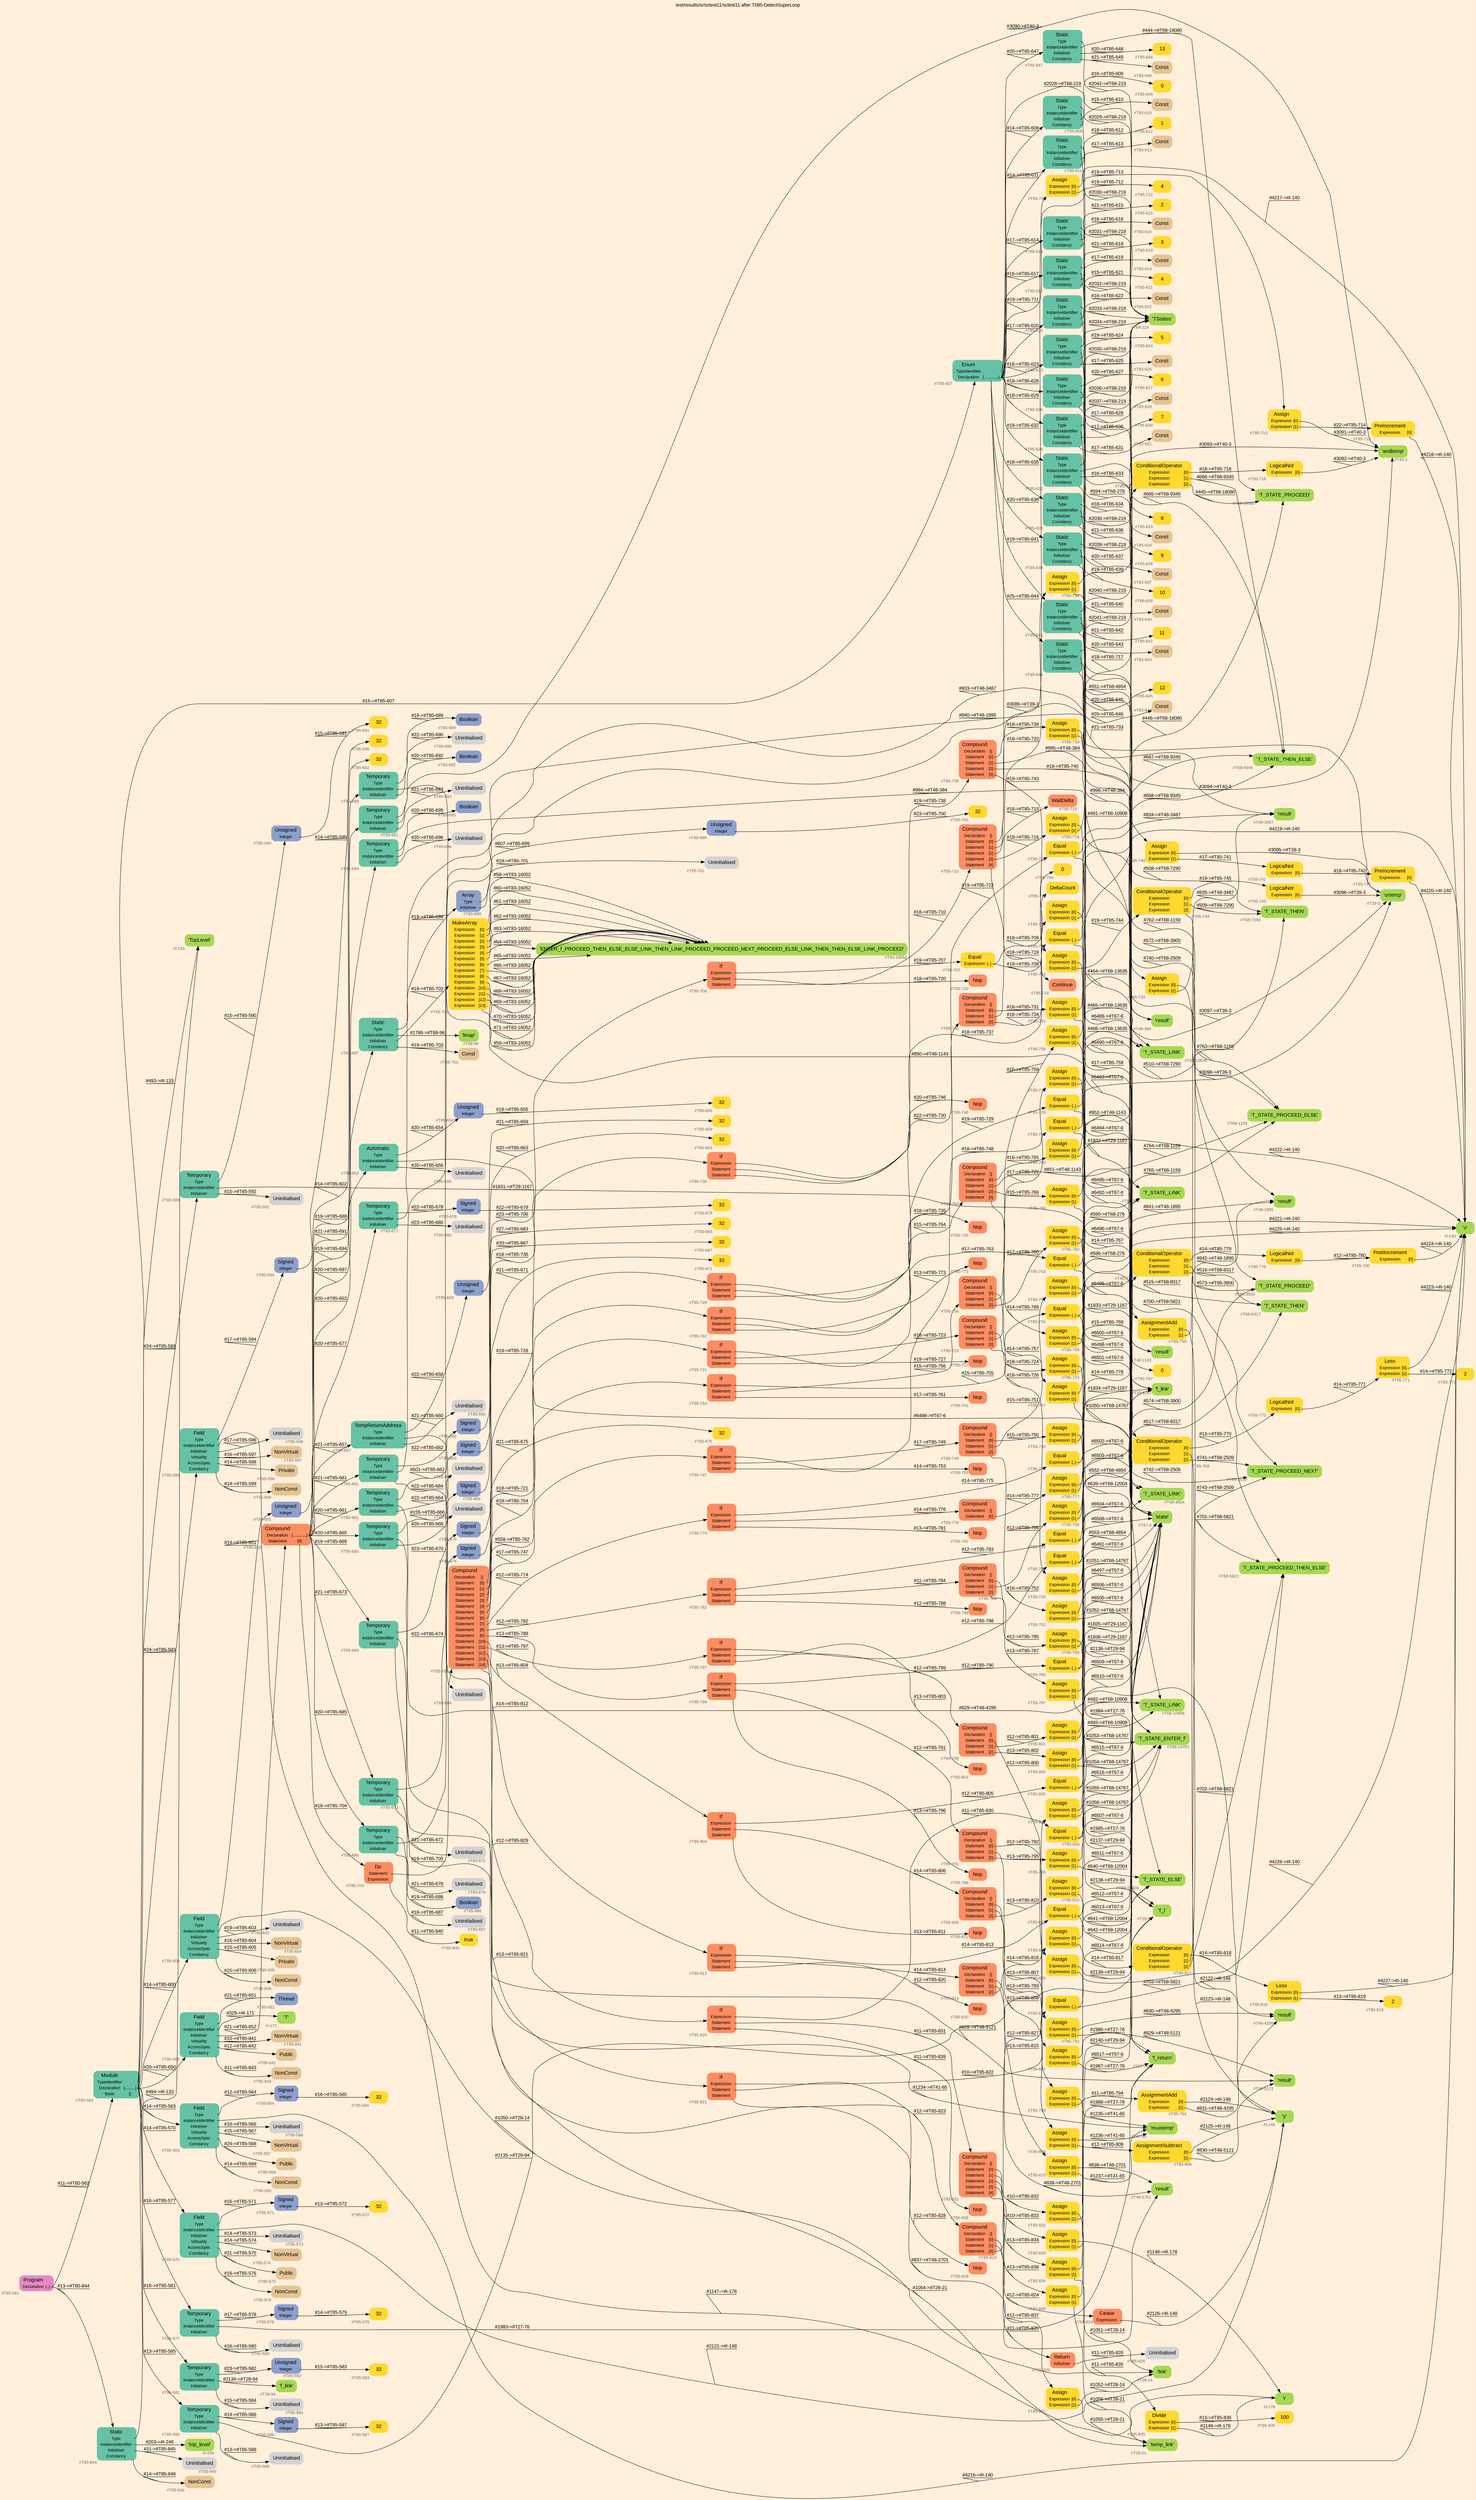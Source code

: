 digraph "test/results/sr/sctest11/sctest11 after T085-DetectSuperLoop" {
label = "test/results/sr/sctest11/sctest11 after T085-DetectSuperLoop"
labelloc = t
graph [
    rankdir = "LR"
    ranksep = 0.3
    bgcolor = antiquewhite1
    color = black
    fontcolor = black
    fontname = "Arial"
];
node [
    fontname = "Arial"
];
edge [
    fontname = "Arial"
];

// -------------------- node figure --------------------
// -------- block #T85-561 ----------
"#T85-561" [
    fillcolor = "/set28/4"
    xlabel = "#T85-561"
    fontsize = "12"
    fontcolor = grey40
    shape = "plaintext"
    label = <<TABLE BORDER="0" CELLBORDER="0" CELLSPACING="0">
     <TR><TD><FONT COLOR="black" POINT-SIZE="15">Program</FONT></TD></TR>
     <TR><TD><FONT COLOR="black" POINT-SIZE="12">Declaration</FONT></TD><TD PORT="port0"><FONT COLOR="black" POINT-SIZE="12">{..}</FONT></TD></TR>
    </TABLE>>
    style = "rounded,filled"
];

// -------- block #T85-562 ----------
"#T85-562" [
    fillcolor = "/set28/1"
    xlabel = "#T85-562"
    fontsize = "12"
    fontcolor = grey40
    shape = "plaintext"
    label = <<TABLE BORDER="0" CELLBORDER="0" CELLSPACING="0">
     <TR><TD><FONT COLOR="black" POINT-SIZE="15">Module</FONT></TD></TR>
     <TR><TD><FONT COLOR="black" POINT-SIZE="12">TypeIdentifier</FONT></TD><TD PORT="port0"></TD></TR>
     <TR><TD><FONT COLOR="black" POINT-SIZE="12">Declaration</FONT></TD><TD PORT="port1"><FONT COLOR="black" POINT-SIZE="12">{..........}</FONT></TD></TR>
     <TR><TD><FONT COLOR="black" POINT-SIZE="12">Base</FONT></TD><TD PORT="port2"><FONT COLOR="black" POINT-SIZE="12">{}</FONT></TD></TR>
    </TABLE>>
    style = "rounded,filled"
];

// -------- block #I-133 ----------
"#I-133" [
    fillcolor = "/set28/5"
    xlabel = "#I-133"
    fontsize = "12"
    fontcolor = grey40
    shape = "plaintext"
    label = <<TABLE BORDER="0" CELLBORDER="0" CELLSPACING="0">
     <TR><TD><FONT COLOR="black" POINT-SIZE="15">'TopLevel'</FONT></TD></TR>
    </TABLE>>
    style = "rounded,filled"
];

// -------- block #T85-563 ----------
"#T85-563" [
    fillcolor = "/set28/1"
    xlabel = "#T85-563"
    fontsize = "12"
    fontcolor = grey40
    shape = "plaintext"
    label = <<TABLE BORDER="0" CELLBORDER="0" CELLSPACING="0">
     <TR><TD><FONT COLOR="black" POINT-SIZE="15">Field</FONT></TD></TR>
     <TR><TD><FONT COLOR="black" POINT-SIZE="12">Type</FONT></TD><TD PORT="port0"></TD></TR>
     <TR><TD><FONT COLOR="black" POINT-SIZE="12">InstanceIdentifier</FONT></TD><TD PORT="port1"></TD></TR>
     <TR><TD><FONT COLOR="black" POINT-SIZE="12">Initialiser</FONT></TD><TD PORT="port2"></TD></TR>
     <TR><TD><FONT COLOR="black" POINT-SIZE="12">Virtuality</FONT></TD><TD PORT="port3"></TD></TR>
     <TR><TD><FONT COLOR="black" POINT-SIZE="12">AccessSpec</FONT></TD><TD PORT="port4"></TD></TR>
     <TR><TD><FONT COLOR="black" POINT-SIZE="12">Constancy</FONT></TD><TD PORT="port5"></TD></TR>
    </TABLE>>
    style = "rounded,filled"
];

// -------- block #T85-564 ----------
"#T85-564" [
    fillcolor = "/set28/3"
    xlabel = "#T85-564"
    fontsize = "12"
    fontcolor = grey40
    shape = "plaintext"
    label = <<TABLE BORDER="0" CELLBORDER="0" CELLSPACING="0">
     <TR><TD><FONT COLOR="black" POINT-SIZE="15">Signed</FONT></TD></TR>
     <TR><TD><FONT COLOR="black" POINT-SIZE="12">Integer</FONT></TD><TD PORT="port0"></TD></TR>
    </TABLE>>
    style = "rounded,filled"
];

// -------- block #T85-565 ----------
"#T85-565" [
    fillcolor = "/set28/6"
    xlabel = "#T85-565"
    fontsize = "12"
    fontcolor = grey40
    shape = "plaintext"
    label = <<TABLE BORDER="0" CELLBORDER="0" CELLSPACING="0">
     <TR><TD><FONT COLOR="black" POINT-SIZE="15">32</FONT></TD></TR>
    </TABLE>>
    style = "rounded,filled"
];

// -------- block #I-140 ----------
"#I-140" [
    fillcolor = "/set28/5"
    xlabel = "#I-140"
    fontsize = "12"
    fontcolor = grey40
    shape = "plaintext"
    label = <<TABLE BORDER="0" CELLBORDER="0" CELLSPACING="0">
     <TR><TD><FONT COLOR="black" POINT-SIZE="15">'x'</FONT></TD></TR>
    </TABLE>>
    style = "rounded,filled"
];

// -------- block #T85-566 ----------
"#T85-566" [
    xlabel = "#T85-566"
    fontsize = "12"
    fontcolor = grey40
    shape = "plaintext"
    label = <<TABLE BORDER="0" CELLBORDER="0" CELLSPACING="0">
     <TR><TD><FONT COLOR="black" POINT-SIZE="15">Uninitialised</FONT></TD></TR>
    </TABLE>>
    style = "rounded,filled"
];

// -------- block #T85-567 ----------
"#T85-567" [
    fillcolor = "/set28/7"
    xlabel = "#T85-567"
    fontsize = "12"
    fontcolor = grey40
    shape = "plaintext"
    label = <<TABLE BORDER="0" CELLBORDER="0" CELLSPACING="0">
     <TR><TD><FONT COLOR="black" POINT-SIZE="15">NonVirtual</FONT></TD></TR>
    </TABLE>>
    style = "rounded,filled"
];

// -------- block #T85-568 ----------
"#T85-568" [
    fillcolor = "/set28/7"
    xlabel = "#T85-568"
    fontsize = "12"
    fontcolor = grey40
    shape = "plaintext"
    label = <<TABLE BORDER="0" CELLBORDER="0" CELLSPACING="0">
     <TR><TD><FONT COLOR="black" POINT-SIZE="15">Public</FONT></TD></TR>
    </TABLE>>
    style = "rounded,filled"
];

// -------- block #T85-569 ----------
"#T85-569" [
    fillcolor = "/set28/7"
    xlabel = "#T85-569"
    fontsize = "12"
    fontcolor = grey40
    shape = "plaintext"
    label = <<TABLE BORDER="0" CELLBORDER="0" CELLSPACING="0">
     <TR><TD><FONT COLOR="black" POINT-SIZE="15">NonConst</FONT></TD></TR>
    </TABLE>>
    style = "rounded,filled"
];

// -------- block #T85-570 ----------
"#T85-570" [
    fillcolor = "/set28/1"
    xlabel = "#T85-570"
    fontsize = "12"
    fontcolor = grey40
    shape = "plaintext"
    label = <<TABLE BORDER="0" CELLBORDER="0" CELLSPACING="0">
     <TR><TD><FONT COLOR="black" POINT-SIZE="15">Field</FONT></TD></TR>
     <TR><TD><FONT COLOR="black" POINT-SIZE="12">Type</FONT></TD><TD PORT="port0"></TD></TR>
     <TR><TD><FONT COLOR="black" POINT-SIZE="12">InstanceIdentifier</FONT></TD><TD PORT="port1"></TD></TR>
     <TR><TD><FONT COLOR="black" POINT-SIZE="12">Initialiser</FONT></TD><TD PORT="port2"></TD></TR>
     <TR><TD><FONT COLOR="black" POINT-SIZE="12">Virtuality</FONT></TD><TD PORT="port3"></TD></TR>
     <TR><TD><FONT COLOR="black" POINT-SIZE="12">AccessSpec</FONT></TD><TD PORT="port4"></TD></TR>
     <TR><TD><FONT COLOR="black" POINT-SIZE="12">Constancy</FONT></TD><TD PORT="port5"></TD></TR>
    </TABLE>>
    style = "rounded,filled"
];

// -------- block #T85-571 ----------
"#T85-571" [
    fillcolor = "/set28/3"
    xlabel = "#T85-571"
    fontsize = "12"
    fontcolor = grey40
    shape = "plaintext"
    label = <<TABLE BORDER="0" CELLBORDER="0" CELLSPACING="0">
     <TR><TD><FONT COLOR="black" POINT-SIZE="15">Signed</FONT></TD></TR>
     <TR><TD><FONT COLOR="black" POINT-SIZE="12">Integer</FONT></TD><TD PORT="port0"></TD></TR>
    </TABLE>>
    style = "rounded,filled"
];

// -------- block #T85-572 ----------
"#T85-572" [
    fillcolor = "/set28/6"
    xlabel = "#T85-572"
    fontsize = "12"
    fontcolor = grey40
    shape = "plaintext"
    label = <<TABLE BORDER="0" CELLBORDER="0" CELLSPACING="0">
     <TR><TD><FONT COLOR="black" POINT-SIZE="15">32</FONT></TD></TR>
    </TABLE>>
    style = "rounded,filled"
];

// -------- block #I-148 ----------
"#I-148" [
    fillcolor = "/set28/5"
    xlabel = "#I-148"
    fontsize = "12"
    fontcolor = grey40
    shape = "plaintext"
    label = <<TABLE BORDER="0" CELLBORDER="0" CELLSPACING="0">
     <TR><TD><FONT COLOR="black" POINT-SIZE="15">'y'</FONT></TD></TR>
    </TABLE>>
    style = "rounded,filled"
];

// -------- block #T85-573 ----------
"#T85-573" [
    xlabel = "#T85-573"
    fontsize = "12"
    fontcolor = grey40
    shape = "plaintext"
    label = <<TABLE BORDER="0" CELLBORDER="0" CELLSPACING="0">
     <TR><TD><FONT COLOR="black" POINT-SIZE="15">Uninitialised</FONT></TD></TR>
    </TABLE>>
    style = "rounded,filled"
];

// -------- block #T85-574 ----------
"#T85-574" [
    fillcolor = "/set28/7"
    xlabel = "#T85-574"
    fontsize = "12"
    fontcolor = grey40
    shape = "plaintext"
    label = <<TABLE BORDER="0" CELLBORDER="0" CELLSPACING="0">
     <TR><TD><FONT COLOR="black" POINT-SIZE="15">NonVirtual</FONT></TD></TR>
    </TABLE>>
    style = "rounded,filled"
];

// -------- block #T85-575 ----------
"#T85-575" [
    fillcolor = "/set28/7"
    xlabel = "#T85-575"
    fontsize = "12"
    fontcolor = grey40
    shape = "plaintext"
    label = <<TABLE BORDER="0" CELLBORDER="0" CELLSPACING="0">
     <TR><TD><FONT COLOR="black" POINT-SIZE="15">Public</FONT></TD></TR>
    </TABLE>>
    style = "rounded,filled"
];

// -------- block #T85-576 ----------
"#T85-576" [
    fillcolor = "/set28/7"
    xlabel = "#T85-576"
    fontsize = "12"
    fontcolor = grey40
    shape = "plaintext"
    label = <<TABLE BORDER="0" CELLBORDER="0" CELLSPACING="0">
     <TR><TD><FONT COLOR="black" POINT-SIZE="15">NonConst</FONT></TD></TR>
    </TABLE>>
    style = "rounded,filled"
];

// -------- block #T85-577 ----------
"#T85-577" [
    fillcolor = "/set28/1"
    xlabel = "#T85-577"
    fontsize = "12"
    fontcolor = grey40
    shape = "plaintext"
    label = <<TABLE BORDER="0" CELLBORDER="0" CELLSPACING="0">
     <TR><TD><FONT COLOR="black" POINT-SIZE="15">Temporary</FONT></TD></TR>
     <TR><TD><FONT COLOR="black" POINT-SIZE="12">Type</FONT></TD><TD PORT="port0"></TD></TR>
     <TR><TD><FONT COLOR="black" POINT-SIZE="12">InstanceIdentifier</FONT></TD><TD PORT="port1"></TD></TR>
     <TR><TD><FONT COLOR="black" POINT-SIZE="12">Initialiser</FONT></TD><TD PORT="port2"></TD></TR>
    </TABLE>>
    style = "rounded,filled"
];

// -------- block #T85-578 ----------
"#T85-578" [
    fillcolor = "/set28/3"
    xlabel = "#T85-578"
    fontsize = "12"
    fontcolor = grey40
    shape = "plaintext"
    label = <<TABLE BORDER="0" CELLBORDER="0" CELLSPACING="0">
     <TR><TD><FONT COLOR="black" POINT-SIZE="15">Signed</FONT></TD></TR>
     <TR><TD><FONT COLOR="black" POINT-SIZE="12">Integer</FONT></TD><TD PORT="port0"></TD></TR>
    </TABLE>>
    style = "rounded,filled"
];

// -------- block #T85-579 ----------
"#T85-579" [
    fillcolor = "/set28/6"
    xlabel = "#T85-579"
    fontsize = "12"
    fontcolor = grey40
    shape = "plaintext"
    label = <<TABLE BORDER="0" CELLBORDER="0" CELLSPACING="0">
     <TR><TD><FONT COLOR="black" POINT-SIZE="15">32</FONT></TD></TR>
    </TABLE>>
    style = "rounded,filled"
];

// -------- block #T27-76 ----------
"#T27-76" [
    fillcolor = "/set28/5"
    xlabel = "#T27-76"
    fontsize = "12"
    fontcolor = grey40
    shape = "plaintext"
    label = <<TABLE BORDER="0" CELLBORDER="0" CELLSPACING="0">
     <TR><TD><FONT COLOR="black" POINT-SIZE="15">'f_return'</FONT></TD></TR>
    </TABLE>>
    style = "rounded,filled"
];

// -------- block #T85-580 ----------
"#T85-580" [
    xlabel = "#T85-580"
    fontsize = "12"
    fontcolor = grey40
    shape = "plaintext"
    label = <<TABLE BORDER="0" CELLBORDER="0" CELLSPACING="0">
     <TR><TD><FONT COLOR="black" POINT-SIZE="15">Uninitialised</FONT></TD></TR>
    </TABLE>>
    style = "rounded,filled"
];

// -------- block #T85-581 ----------
"#T85-581" [
    fillcolor = "/set28/1"
    xlabel = "#T85-581"
    fontsize = "12"
    fontcolor = grey40
    shape = "plaintext"
    label = <<TABLE BORDER="0" CELLBORDER="0" CELLSPACING="0">
     <TR><TD><FONT COLOR="black" POINT-SIZE="15">Temporary</FONT></TD></TR>
     <TR><TD><FONT COLOR="black" POINT-SIZE="12">Type</FONT></TD><TD PORT="port0"></TD></TR>
     <TR><TD><FONT COLOR="black" POINT-SIZE="12">InstanceIdentifier</FONT></TD><TD PORT="port1"></TD></TR>
     <TR><TD><FONT COLOR="black" POINT-SIZE="12">Initialiser</FONT></TD><TD PORT="port2"></TD></TR>
    </TABLE>>
    style = "rounded,filled"
];

// -------- block #T85-582 ----------
"#T85-582" [
    fillcolor = "/set28/3"
    xlabel = "#T85-582"
    fontsize = "12"
    fontcolor = grey40
    shape = "plaintext"
    label = <<TABLE BORDER="0" CELLBORDER="0" CELLSPACING="0">
     <TR><TD><FONT COLOR="black" POINT-SIZE="15">Unsigned</FONT></TD></TR>
     <TR><TD><FONT COLOR="black" POINT-SIZE="12">Integer</FONT></TD><TD PORT="port0"></TD></TR>
    </TABLE>>
    style = "rounded,filled"
];

// -------- block #T85-583 ----------
"#T85-583" [
    fillcolor = "/set28/6"
    xlabel = "#T85-583"
    fontsize = "12"
    fontcolor = grey40
    shape = "plaintext"
    label = <<TABLE BORDER="0" CELLBORDER="0" CELLSPACING="0">
     <TR><TD><FONT COLOR="black" POINT-SIZE="15">32</FONT></TD></TR>
    </TABLE>>
    style = "rounded,filled"
];

// -------- block #T28-94 ----------
"#T28-94" [
    fillcolor = "/set28/5"
    xlabel = "#T28-94"
    fontsize = "12"
    fontcolor = grey40
    shape = "plaintext"
    label = <<TABLE BORDER="0" CELLBORDER="0" CELLSPACING="0">
     <TR><TD><FONT COLOR="black" POINT-SIZE="15">'f_link'</FONT></TD></TR>
    </TABLE>>
    style = "rounded,filled"
];

// -------- block #T85-584 ----------
"#T85-584" [
    xlabel = "#T85-584"
    fontsize = "12"
    fontcolor = grey40
    shape = "plaintext"
    label = <<TABLE BORDER="0" CELLBORDER="0" CELLSPACING="0">
     <TR><TD><FONT COLOR="black" POINT-SIZE="15">Uninitialised</FONT></TD></TR>
    </TABLE>>
    style = "rounded,filled"
];

// -------- block #T85-585 ----------
"#T85-585" [
    fillcolor = "/set28/1"
    xlabel = "#T85-585"
    fontsize = "12"
    fontcolor = grey40
    shape = "plaintext"
    label = <<TABLE BORDER="0" CELLBORDER="0" CELLSPACING="0">
     <TR><TD><FONT COLOR="black" POINT-SIZE="15">Temporary</FONT></TD></TR>
     <TR><TD><FONT COLOR="black" POINT-SIZE="12">Type</FONT></TD><TD PORT="port0"></TD></TR>
     <TR><TD><FONT COLOR="black" POINT-SIZE="12">InstanceIdentifier</FONT></TD><TD PORT="port1"></TD></TR>
     <TR><TD><FONT COLOR="black" POINT-SIZE="12">Initialiser</FONT></TD><TD PORT="port2"></TD></TR>
    </TABLE>>
    style = "rounded,filled"
];

// -------- block #T85-586 ----------
"#T85-586" [
    fillcolor = "/set28/3"
    xlabel = "#T85-586"
    fontsize = "12"
    fontcolor = grey40
    shape = "plaintext"
    label = <<TABLE BORDER="0" CELLBORDER="0" CELLSPACING="0">
     <TR><TD><FONT COLOR="black" POINT-SIZE="15">Signed</FONT></TD></TR>
     <TR><TD><FONT COLOR="black" POINT-SIZE="12">Integer</FONT></TD><TD PORT="port0"></TD></TR>
    </TABLE>>
    style = "rounded,filled"
];

// -------- block #T85-587 ----------
"#T85-587" [
    fillcolor = "/set28/6"
    xlabel = "#T85-587"
    fontsize = "12"
    fontcolor = grey40
    shape = "plaintext"
    label = <<TABLE BORDER="0" CELLBORDER="0" CELLSPACING="0">
     <TR><TD><FONT COLOR="black" POINT-SIZE="15">32</FONT></TD></TR>
    </TABLE>>
    style = "rounded,filled"
];

// -------- block #T29-94 ----------
"#T29-94" [
    fillcolor = "/set28/5"
    xlabel = "#T29-94"
    fontsize = "12"
    fontcolor = grey40
    shape = "plaintext"
    label = <<TABLE BORDER="0" CELLBORDER="0" CELLSPACING="0">
     <TR><TD><FONT COLOR="black" POINT-SIZE="15">'f_i'</FONT></TD></TR>
    </TABLE>>
    style = "rounded,filled"
];

// -------- block #T85-588 ----------
"#T85-588" [
    xlabel = "#T85-588"
    fontsize = "12"
    fontcolor = grey40
    shape = "plaintext"
    label = <<TABLE BORDER="0" CELLBORDER="0" CELLSPACING="0">
     <TR><TD><FONT COLOR="black" POINT-SIZE="15">Uninitialised</FONT></TD></TR>
    </TABLE>>
    style = "rounded,filled"
];

// -------- block #T85-589 ----------
"#T85-589" [
    fillcolor = "/set28/1"
    xlabel = "#T85-589"
    fontsize = "12"
    fontcolor = grey40
    shape = "plaintext"
    label = <<TABLE BORDER="0" CELLBORDER="0" CELLSPACING="0">
     <TR><TD><FONT COLOR="black" POINT-SIZE="15">Temporary</FONT></TD></TR>
     <TR><TD><FONT COLOR="black" POINT-SIZE="12">Type</FONT></TD><TD PORT="port0"></TD></TR>
     <TR><TD><FONT COLOR="black" POINT-SIZE="12">InstanceIdentifier</FONT></TD><TD PORT="port1"></TD></TR>
     <TR><TD><FONT COLOR="black" POINT-SIZE="12">Initialiser</FONT></TD><TD PORT="port2"></TD></TR>
    </TABLE>>
    style = "rounded,filled"
];

// -------- block #T85-590 ----------
"#T85-590" [
    fillcolor = "/set28/3"
    xlabel = "#T85-590"
    fontsize = "12"
    fontcolor = grey40
    shape = "plaintext"
    label = <<TABLE BORDER="0" CELLBORDER="0" CELLSPACING="0">
     <TR><TD><FONT COLOR="black" POINT-SIZE="15">Unsigned</FONT></TD></TR>
     <TR><TD><FONT COLOR="black" POINT-SIZE="12">Integer</FONT></TD><TD PORT="port0"></TD></TR>
    </TABLE>>
    style = "rounded,filled"
];

// -------- block #T85-591 ----------
"#T85-591" [
    fillcolor = "/set28/6"
    xlabel = "#T85-591"
    fontsize = "12"
    fontcolor = grey40
    shape = "plaintext"
    label = <<TABLE BORDER="0" CELLBORDER="0" CELLSPACING="0">
     <TR><TD><FONT COLOR="black" POINT-SIZE="15">32</FONT></TD></TR>
    </TABLE>>
    style = "rounded,filled"
];

// -------- block #T29-1167 ----------
"#T29-1167" [
    fillcolor = "/set28/5"
    xlabel = "#T29-1167"
    fontsize = "12"
    fontcolor = grey40
    shape = "plaintext"
    label = <<TABLE BORDER="0" CELLBORDER="0" CELLSPACING="0">
     <TR><TD><FONT COLOR="black" POINT-SIZE="15">'f_link'</FONT></TD></TR>
    </TABLE>>
    style = "rounded,filled"
];

// -------- block #T85-592 ----------
"#T85-592" [
    xlabel = "#T85-592"
    fontsize = "12"
    fontcolor = grey40
    shape = "plaintext"
    label = <<TABLE BORDER="0" CELLBORDER="0" CELLSPACING="0">
     <TR><TD><FONT COLOR="black" POINT-SIZE="15">Uninitialised</FONT></TD></TR>
    </TABLE>>
    style = "rounded,filled"
];

// -------- block #T85-593 ----------
"#T85-593" [
    fillcolor = "/set28/1"
    xlabel = "#T85-593"
    fontsize = "12"
    fontcolor = grey40
    shape = "plaintext"
    label = <<TABLE BORDER="0" CELLBORDER="0" CELLSPACING="0">
     <TR><TD><FONT COLOR="black" POINT-SIZE="15">Field</FONT></TD></TR>
     <TR><TD><FONT COLOR="black" POINT-SIZE="12">Type</FONT></TD><TD PORT="port0"></TD></TR>
     <TR><TD><FONT COLOR="black" POINT-SIZE="12">InstanceIdentifier</FONT></TD><TD PORT="port1"></TD></TR>
     <TR><TD><FONT COLOR="black" POINT-SIZE="12">Initialiser</FONT></TD><TD PORT="port2"></TD></TR>
     <TR><TD><FONT COLOR="black" POINT-SIZE="12">Virtuality</FONT></TD><TD PORT="port3"></TD></TR>
     <TR><TD><FONT COLOR="black" POINT-SIZE="12">AccessSpec</FONT></TD><TD PORT="port4"></TD></TR>
     <TR><TD><FONT COLOR="black" POINT-SIZE="12">Constancy</FONT></TD><TD PORT="port5"></TD></TR>
    </TABLE>>
    style = "rounded,filled"
];

// -------- block #T85-594 ----------
"#T85-594" [
    fillcolor = "/set28/3"
    xlabel = "#T85-594"
    fontsize = "12"
    fontcolor = grey40
    shape = "plaintext"
    label = <<TABLE BORDER="0" CELLBORDER="0" CELLSPACING="0">
     <TR><TD><FONT COLOR="black" POINT-SIZE="15">Signed</FONT></TD></TR>
     <TR><TD><FONT COLOR="black" POINT-SIZE="12">Integer</FONT></TD><TD PORT="port0"></TD></TR>
    </TABLE>>
    style = "rounded,filled"
];

// -------- block #T85-595 ----------
"#T85-595" [
    fillcolor = "/set28/6"
    xlabel = "#T85-595"
    fontsize = "12"
    fontcolor = grey40
    shape = "plaintext"
    label = <<TABLE BORDER="0" CELLBORDER="0" CELLSPACING="0">
     <TR><TD><FONT COLOR="black" POINT-SIZE="15">32</FONT></TD></TR>
    </TABLE>>
    style = "rounded,filled"
];

// -------- block #I-178 ----------
"#I-178" [
    fillcolor = "/set28/5"
    xlabel = "#I-178"
    fontsize = "12"
    fontcolor = grey40
    shape = "plaintext"
    label = <<TABLE BORDER="0" CELLBORDER="0" CELLSPACING="0">
     <TR><TD><FONT COLOR="black" POINT-SIZE="15">'i'</FONT></TD></TR>
    </TABLE>>
    style = "rounded,filled"
];

// -------- block #T85-596 ----------
"#T85-596" [
    xlabel = "#T85-596"
    fontsize = "12"
    fontcolor = grey40
    shape = "plaintext"
    label = <<TABLE BORDER="0" CELLBORDER="0" CELLSPACING="0">
     <TR><TD><FONT COLOR="black" POINT-SIZE="15">Uninitialised</FONT></TD></TR>
    </TABLE>>
    style = "rounded,filled"
];

// -------- block #T85-597 ----------
"#T85-597" [
    fillcolor = "/set28/7"
    xlabel = "#T85-597"
    fontsize = "12"
    fontcolor = grey40
    shape = "plaintext"
    label = <<TABLE BORDER="0" CELLBORDER="0" CELLSPACING="0">
     <TR><TD><FONT COLOR="black" POINT-SIZE="15">NonVirtual</FONT></TD></TR>
    </TABLE>>
    style = "rounded,filled"
];

// -------- block #T85-598 ----------
"#T85-598" [
    fillcolor = "/set28/7"
    xlabel = "#T85-598"
    fontsize = "12"
    fontcolor = grey40
    shape = "plaintext"
    label = <<TABLE BORDER="0" CELLBORDER="0" CELLSPACING="0">
     <TR><TD><FONT COLOR="black" POINT-SIZE="15">Private</FONT></TD></TR>
    </TABLE>>
    style = "rounded,filled"
];

// -------- block #T85-599 ----------
"#T85-599" [
    fillcolor = "/set28/7"
    xlabel = "#T85-599"
    fontsize = "12"
    fontcolor = grey40
    shape = "plaintext"
    label = <<TABLE BORDER="0" CELLBORDER="0" CELLSPACING="0">
     <TR><TD><FONT COLOR="black" POINT-SIZE="15">NonConst</FONT></TD></TR>
    </TABLE>>
    style = "rounded,filled"
];

// -------- block #T85-600 ----------
"#T85-600" [
    fillcolor = "/set28/1"
    xlabel = "#T85-600"
    fontsize = "12"
    fontcolor = grey40
    shape = "plaintext"
    label = <<TABLE BORDER="0" CELLBORDER="0" CELLSPACING="0">
     <TR><TD><FONT COLOR="black" POINT-SIZE="15">Field</FONT></TD></TR>
     <TR><TD><FONT COLOR="black" POINT-SIZE="12">Type</FONT></TD><TD PORT="port0"></TD></TR>
     <TR><TD><FONT COLOR="black" POINT-SIZE="12">InstanceIdentifier</FONT></TD><TD PORT="port1"></TD></TR>
     <TR><TD><FONT COLOR="black" POINT-SIZE="12">Initialiser</FONT></TD><TD PORT="port2"></TD></TR>
     <TR><TD><FONT COLOR="black" POINT-SIZE="12">Virtuality</FONT></TD><TD PORT="port3"></TD></TR>
     <TR><TD><FONT COLOR="black" POINT-SIZE="12">AccessSpec</FONT></TD><TD PORT="port4"></TD></TR>
     <TR><TD><FONT COLOR="black" POINT-SIZE="12">Constancy</FONT></TD><TD PORT="port5"></TD></TR>
    </TABLE>>
    style = "rounded,filled"
];

// -------- block #T85-601 ----------
"#T85-601" [
    fillcolor = "/set28/3"
    xlabel = "#T85-601"
    fontsize = "12"
    fontcolor = grey40
    shape = "plaintext"
    label = <<TABLE BORDER="0" CELLBORDER="0" CELLSPACING="0">
     <TR><TD><FONT COLOR="black" POINT-SIZE="15">Unsigned</FONT></TD></TR>
     <TR><TD><FONT COLOR="black" POINT-SIZE="12">Integer</FONT></TD><TD PORT="port0"></TD></TR>
    </TABLE>>
    style = "rounded,filled"
];

// -------- block #T85-602 ----------
"#T85-602" [
    fillcolor = "/set28/6"
    xlabel = "#T85-602"
    fontsize = "12"
    fontcolor = grey40
    shape = "plaintext"
    label = <<TABLE BORDER="0" CELLBORDER="0" CELLSPACING="0">
     <TR><TD><FONT COLOR="black" POINT-SIZE="15">32</FONT></TD></TR>
    </TABLE>>
    style = "rounded,filled"
];

// -------- block #T28-14 ----------
"#T28-14" [
    fillcolor = "/set28/5"
    xlabel = "#T28-14"
    fontsize = "12"
    fontcolor = grey40
    shape = "plaintext"
    label = <<TABLE BORDER="0" CELLBORDER="0" CELLSPACING="0">
     <TR><TD><FONT COLOR="black" POINT-SIZE="15">'link'</FONT></TD></TR>
    </TABLE>>
    style = "rounded,filled"
];

// -------- block #T85-603 ----------
"#T85-603" [
    xlabel = "#T85-603"
    fontsize = "12"
    fontcolor = grey40
    shape = "plaintext"
    label = <<TABLE BORDER="0" CELLBORDER="0" CELLSPACING="0">
     <TR><TD><FONT COLOR="black" POINT-SIZE="15">Uninitialised</FONT></TD></TR>
    </TABLE>>
    style = "rounded,filled"
];

// -------- block #T85-604 ----------
"#T85-604" [
    fillcolor = "/set28/7"
    xlabel = "#T85-604"
    fontsize = "12"
    fontcolor = grey40
    shape = "plaintext"
    label = <<TABLE BORDER="0" CELLBORDER="0" CELLSPACING="0">
     <TR><TD><FONT COLOR="black" POINT-SIZE="15">NonVirtual</FONT></TD></TR>
    </TABLE>>
    style = "rounded,filled"
];

// -------- block #T85-605 ----------
"#T85-605" [
    fillcolor = "/set28/7"
    xlabel = "#T85-605"
    fontsize = "12"
    fontcolor = grey40
    shape = "plaintext"
    label = <<TABLE BORDER="0" CELLBORDER="0" CELLSPACING="0">
     <TR><TD><FONT COLOR="black" POINT-SIZE="15">Private</FONT></TD></TR>
    </TABLE>>
    style = "rounded,filled"
];

// -------- block #T85-606 ----------
"#T85-606" [
    fillcolor = "/set28/7"
    xlabel = "#T85-606"
    fontsize = "12"
    fontcolor = grey40
    shape = "plaintext"
    label = <<TABLE BORDER="0" CELLBORDER="0" CELLSPACING="0">
     <TR><TD><FONT COLOR="black" POINT-SIZE="15">NonConst</FONT></TD></TR>
    </TABLE>>
    style = "rounded,filled"
];

// -------- block #T85-607 ----------
"#T85-607" [
    fillcolor = "/set28/1"
    xlabel = "#T85-607"
    fontsize = "12"
    fontcolor = grey40
    shape = "plaintext"
    label = <<TABLE BORDER="0" CELLBORDER="0" CELLSPACING="0">
     <TR><TD><FONT COLOR="black" POINT-SIZE="15">Enum</FONT></TD></TR>
     <TR><TD><FONT COLOR="black" POINT-SIZE="12">TypeIdentifier</FONT></TD><TD PORT="port0"></TD></TR>
     <TR><TD><FONT COLOR="black" POINT-SIZE="12">Declaration</FONT></TD><TD PORT="port1"><FONT COLOR="black" POINT-SIZE="12">{..............}</FONT></TD></TR>
    </TABLE>>
    style = "rounded,filled"
];

// -------- block #T68-219 ----------
"#T68-219" [
    fillcolor = "/set28/5"
    xlabel = "#T68-219"
    fontsize = "12"
    fontcolor = grey40
    shape = "plaintext"
    label = <<TABLE BORDER="0" CELLBORDER="0" CELLSPACING="0">
     <TR><TD><FONT COLOR="black" POINT-SIZE="15">'TStates'</FONT></TD></TR>
    </TABLE>>
    style = "rounded,filled"
];

// -------- block #T85-608 ----------
"#T85-608" [
    fillcolor = "/set28/1"
    xlabel = "#T85-608"
    fontsize = "12"
    fontcolor = grey40
    shape = "plaintext"
    label = <<TABLE BORDER="0" CELLBORDER="0" CELLSPACING="0">
     <TR><TD><FONT COLOR="black" POINT-SIZE="15">Static</FONT></TD></TR>
     <TR><TD><FONT COLOR="black" POINT-SIZE="12">Type</FONT></TD><TD PORT="port0"></TD></TR>
     <TR><TD><FONT COLOR="black" POINT-SIZE="12">InstanceIdentifier</FONT></TD><TD PORT="port1"></TD></TR>
     <TR><TD><FONT COLOR="black" POINT-SIZE="12">Initialiser</FONT></TD><TD PORT="port2"></TD></TR>
     <TR><TD><FONT COLOR="black" POINT-SIZE="12">Constancy</FONT></TD><TD PORT="port3"></TD></TR>
    </TABLE>>
    style = "rounded,filled"
];

// -------- block #T68-276 ----------
"#T68-276" [
    fillcolor = "/set28/5"
    xlabel = "#T68-276"
    fontsize = "12"
    fontcolor = grey40
    shape = "plaintext"
    label = <<TABLE BORDER="0" CELLBORDER="0" CELLSPACING="0">
     <TR><TD><FONT COLOR="black" POINT-SIZE="15">'T_STATE_LINK'</FONT></TD></TR>
    </TABLE>>
    style = "rounded,filled"
];

// -------- block #T85-609 ----------
"#T85-609" [
    fillcolor = "/set28/6"
    xlabel = "#T85-609"
    fontsize = "12"
    fontcolor = grey40
    shape = "plaintext"
    label = <<TABLE BORDER="0" CELLBORDER="0" CELLSPACING="0">
     <TR><TD><FONT COLOR="black" POINT-SIZE="15">0</FONT></TD></TR>
    </TABLE>>
    style = "rounded,filled"
];

// -------- block #T85-610 ----------
"#T85-610" [
    fillcolor = "/set28/7"
    xlabel = "#T85-610"
    fontsize = "12"
    fontcolor = grey40
    shape = "plaintext"
    label = <<TABLE BORDER="0" CELLBORDER="0" CELLSPACING="0">
     <TR><TD><FONT COLOR="black" POINT-SIZE="15">Const</FONT></TD></TR>
    </TABLE>>
    style = "rounded,filled"
];

// -------- block #T85-611 ----------
"#T85-611" [
    fillcolor = "/set28/1"
    xlabel = "#T85-611"
    fontsize = "12"
    fontcolor = grey40
    shape = "plaintext"
    label = <<TABLE BORDER="0" CELLBORDER="0" CELLSPACING="0">
     <TR><TD><FONT COLOR="black" POINT-SIZE="15">Static</FONT></TD></TR>
     <TR><TD><FONT COLOR="black" POINT-SIZE="12">Type</FONT></TD><TD PORT="port0"></TD></TR>
     <TR><TD><FONT COLOR="black" POINT-SIZE="12">InstanceIdentifier</FONT></TD><TD PORT="port1"></TD></TR>
     <TR><TD><FONT COLOR="black" POINT-SIZE="12">Initialiser</FONT></TD><TD PORT="port2"></TD></TR>
     <TR><TD><FONT COLOR="black" POINT-SIZE="12">Constancy</FONT></TD><TD PORT="port3"></TD></TR>
    </TABLE>>
    style = "rounded,filled"
];

// -------- block #T68-1159 ----------
"#T68-1159" [
    fillcolor = "/set28/5"
    xlabel = "#T68-1159"
    fontsize = "12"
    fontcolor = grey40
    shape = "plaintext"
    label = <<TABLE BORDER="0" CELLBORDER="0" CELLSPACING="0">
     <TR><TD><FONT COLOR="black" POINT-SIZE="15">'T_STATE_PROCEED_ELSE'</FONT></TD></TR>
    </TABLE>>
    style = "rounded,filled"
];

// -------- block #T85-612 ----------
"#T85-612" [
    fillcolor = "/set28/6"
    xlabel = "#T85-612"
    fontsize = "12"
    fontcolor = grey40
    shape = "plaintext"
    label = <<TABLE BORDER="0" CELLBORDER="0" CELLSPACING="0">
     <TR><TD><FONT COLOR="black" POINT-SIZE="15">1</FONT></TD></TR>
    </TABLE>>
    style = "rounded,filled"
];

// -------- block #T85-613 ----------
"#T85-613" [
    fillcolor = "/set28/7"
    xlabel = "#T85-613"
    fontsize = "12"
    fontcolor = grey40
    shape = "plaintext"
    label = <<TABLE BORDER="0" CELLBORDER="0" CELLSPACING="0">
     <TR><TD><FONT COLOR="black" POINT-SIZE="15">Const</FONT></TD></TR>
    </TABLE>>
    style = "rounded,filled"
];

// -------- block #T85-614 ----------
"#T85-614" [
    fillcolor = "/set28/1"
    xlabel = "#T85-614"
    fontsize = "12"
    fontcolor = grey40
    shape = "plaintext"
    label = <<TABLE BORDER="0" CELLBORDER="0" CELLSPACING="0">
     <TR><TD><FONT COLOR="black" POINT-SIZE="15">Static</FONT></TD></TR>
     <TR><TD><FONT COLOR="black" POINT-SIZE="12">Type</FONT></TD><TD PORT="port0"></TD></TR>
     <TR><TD><FONT COLOR="black" POINT-SIZE="12">InstanceIdentifier</FONT></TD><TD PORT="port1"></TD></TR>
     <TR><TD><FONT COLOR="black" POINT-SIZE="12">Initialiser</FONT></TD><TD PORT="port2"></TD></TR>
     <TR><TD><FONT COLOR="black" POINT-SIZE="12">Constancy</FONT></TD><TD PORT="port3"></TD></TR>
    </TABLE>>
    style = "rounded,filled"
];

// -------- block #T68-2509 ----------
"#T68-2509" [
    fillcolor = "/set28/5"
    xlabel = "#T68-2509"
    fontsize = "12"
    fontcolor = grey40
    shape = "plaintext"
    label = <<TABLE BORDER="0" CELLBORDER="0" CELLSPACING="0">
     <TR><TD><FONT COLOR="black" POINT-SIZE="15">'T_STATE_PROCEED_NEXT'</FONT></TD></TR>
    </TABLE>>
    style = "rounded,filled"
];

// -------- block #T85-615 ----------
"#T85-615" [
    fillcolor = "/set28/6"
    xlabel = "#T85-615"
    fontsize = "12"
    fontcolor = grey40
    shape = "plaintext"
    label = <<TABLE BORDER="0" CELLBORDER="0" CELLSPACING="0">
     <TR><TD><FONT COLOR="black" POINT-SIZE="15">2</FONT></TD></TR>
    </TABLE>>
    style = "rounded,filled"
];

// -------- block #T85-616 ----------
"#T85-616" [
    fillcolor = "/set28/7"
    xlabel = "#T85-616"
    fontsize = "12"
    fontcolor = grey40
    shape = "plaintext"
    label = <<TABLE BORDER="0" CELLBORDER="0" CELLSPACING="0">
     <TR><TD><FONT COLOR="black" POINT-SIZE="15">Const</FONT></TD></TR>
    </TABLE>>
    style = "rounded,filled"
];

// -------- block #T85-617 ----------
"#T85-617" [
    fillcolor = "/set28/1"
    xlabel = "#T85-617"
    fontsize = "12"
    fontcolor = grey40
    shape = "plaintext"
    label = <<TABLE BORDER="0" CELLBORDER="0" CELLSPACING="0">
     <TR><TD><FONT COLOR="black" POINT-SIZE="15">Static</FONT></TD></TR>
     <TR><TD><FONT COLOR="black" POINT-SIZE="12">Type</FONT></TD><TD PORT="port0"></TD></TR>
     <TR><TD><FONT COLOR="black" POINT-SIZE="12">InstanceIdentifier</FONT></TD><TD PORT="port1"></TD></TR>
     <TR><TD><FONT COLOR="black" POINT-SIZE="12">Initialiser</FONT></TD><TD PORT="port2"></TD></TR>
     <TR><TD><FONT COLOR="black" POINT-SIZE="12">Constancy</FONT></TD><TD PORT="port3"></TD></TR>
    </TABLE>>
    style = "rounded,filled"
];

// -------- block #T68-3900 ----------
"#T68-3900" [
    fillcolor = "/set28/5"
    xlabel = "#T68-3900"
    fontsize = "12"
    fontcolor = grey40
    shape = "plaintext"
    label = <<TABLE BORDER="0" CELLBORDER="0" CELLSPACING="0">
     <TR><TD><FONT COLOR="black" POINT-SIZE="15">'T_STATE_PROCEED'</FONT></TD></TR>
    </TABLE>>
    style = "rounded,filled"
];

// -------- block #T85-618 ----------
"#T85-618" [
    fillcolor = "/set28/6"
    xlabel = "#T85-618"
    fontsize = "12"
    fontcolor = grey40
    shape = "plaintext"
    label = <<TABLE BORDER="0" CELLBORDER="0" CELLSPACING="0">
     <TR><TD><FONT COLOR="black" POINT-SIZE="15">3</FONT></TD></TR>
    </TABLE>>
    style = "rounded,filled"
];

// -------- block #T85-619 ----------
"#T85-619" [
    fillcolor = "/set28/7"
    xlabel = "#T85-619"
    fontsize = "12"
    fontcolor = grey40
    shape = "plaintext"
    label = <<TABLE BORDER="0" CELLBORDER="0" CELLSPACING="0">
     <TR><TD><FONT COLOR="black" POINT-SIZE="15">Const</FONT></TD></TR>
    </TABLE>>
    style = "rounded,filled"
];

// -------- block #T85-620 ----------
"#T85-620" [
    fillcolor = "/set28/1"
    xlabel = "#T85-620"
    fontsize = "12"
    fontcolor = grey40
    shape = "plaintext"
    label = <<TABLE BORDER="0" CELLBORDER="0" CELLSPACING="0">
     <TR><TD><FONT COLOR="black" POINT-SIZE="15">Static</FONT></TD></TR>
     <TR><TD><FONT COLOR="black" POINT-SIZE="12">Type</FONT></TD><TD PORT="port0"></TD></TR>
     <TR><TD><FONT COLOR="black" POINT-SIZE="12">InstanceIdentifier</FONT></TD><TD PORT="port1"></TD></TR>
     <TR><TD><FONT COLOR="black" POINT-SIZE="12">Initialiser</FONT></TD><TD PORT="port2"></TD></TR>
     <TR><TD><FONT COLOR="black" POINT-SIZE="12">Constancy</FONT></TD><TD PORT="port3"></TD></TR>
    </TABLE>>
    style = "rounded,filled"
];

// -------- block #T68-4854 ----------
"#T68-4854" [
    fillcolor = "/set28/5"
    xlabel = "#T68-4854"
    fontsize = "12"
    fontcolor = grey40
    shape = "plaintext"
    label = <<TABLE BORDER="0" CELLBORDER="0" CELLSPACING="0">
     <TR><TD><FONT COLOR="black" POINT-SIZE="15">'T_STATE_LINK'</FONT></TD></TR>
    </TABLE>>
    style = "rounded,filled"
];

// -------- block #T85-621 ----------
"#T85-621" [
    fillcolor = "/set28/6"
    xlabel = "#T85-621"
    fontsize = "12"
    fontcolor = grey40
    shape = "plaintext"
    label = <<TABLE BORDER="0" CELLBORDER="0" CELLSPACING="0">
     <TR><TD><FONT COLOR="black" POINT-SIZE="15">4</FONT></TD></TR>
    </TABLE>>
    style = "rounded,filled"
];

// -------- block #T85-622 ----------
"#T85-622" [
    fillcolor = "/set28/7"
    xlabel = "#T85-622"
    fontsize = "12"
    fontcolor = grey40
    shape = "plaintext"
    label = <<TABLE BORDER="0" CELLBORDER="0" CELLSPACING="0">
     <TR><TD><FONT COLOR="black" POINT-SIZE="15">Const</FONT></TD></TR>
    </TABLE>>
    style = "rounded,filled"
];

// -------- block #T85-623 ----------
"#T85-623" [
    fillcolor = "/set28/1"
    xlabel = "#T85-623"
    fontsize = "12"
    fontcolor = grey40
    shape = "plaintext"
    label = <<TABLE BORDER="0" CELLBORDER="0" CELLSPACING="0">
     <TR><TD><FONT COLOR="black" POINT-SIZE="15">Static</FONT></TD></TR>
     <TR><TD><FONT COLOR="black" POINT-SIZE="12">Type</FONT></TD><TD PORT="port0"></TD></TR>
     <TR><TD><FONT COLOR="black" POINT-SIZE="12">InstanceIdentifier</FONT></TD><TD PORT="port1"></TD></TR>
     <TR><TD><FONT COLOR="black" POINT-SIZE="12">Initialiser</FONT></TD><TD PORT="port2"></TD></TR>
     <TR><TD><FONT COLOR="black" POINT-SIZE="12">Constancy</FONT></TD><TD PORT="port3"></TD></TR>
    </TABLE>>
    style = "rounded,filled"
];

// -------- block #T68-5821 ----------
"#T68-5821" [
    fillcolor = "/set28/5"
    xlabel = "#T68-5821"
    fontsize = "12"
    fontcolor = grey40
    shape = "plaintext"
    label = <<TABLE BORDER="0" CELLBORDER="0" CELLSPACING="0">
     <TR><TD><FONT COLOR="black" POINT-SIZE="15">'T_STATE_PROCEED_THEN_ELSE'</FONT></TD></TR>
    </TABLE>>
    style = "rounded,filled"
];

// -------- block #T85-624 ----------
"#T85-624" [
    fillcolor = "/set28/6"
    xlabel = "#T85-624"
    fontsize = "12"
    fontcolor = grey40
    shape = "plaintext"
    label = <<TABLE BORDER="0" CELLBORDER="0" CELLSPACING="0">
     <TR><TD><FONT COLOR="black" POINT-SIZE="15">5</FONT></TD></TR>
    </TABLE>>
    style = "rounded,filled"
];

// -------- block #T85-625 ----------
"#T85-625" [
    fillcolor = "/set28/7"
    xlabel = "#T85-625"
    fontsize = "12"
    fontcolor = grey40
    shape = "plaintext"
    label = <<TABLE BORDER="0" CELLBORDER="0" CELLSPACING="0">
     <TR><TD><FONT COLOR="black" POINT-SIZE="15">Const</FONT></TD></TR>
    </TABLE>>
    style = "rounded,filled"
];

// -------- block #T85-626 ----------
"#T85-626" [
    fillcolor = "/set28/1"
    xlabel = "#T85-626"
    fontsize = "12"
    fontcolor = grey40
    shape = "plaintext"
    label = <<TABLE BORDER="0" CELLBORDER="0" CELLSPACING="0">
     <TR><TD><FONT COLOR="black" POINT-SIZE="15">Static</FONT></TD></TR>
     <TR><TD><FONT COLOR="black" POINT-SIZE="12">Type</FONT></TD><TD PORT="port0"></TD></TR>
     <TR><TD><FONT COLOR="black" POINT-SIZE="12">InstanceIdentifier</FONT></TD><TD PORT="port1"></TD></TR>
     <TR><TD><FONT COLOR="black" POINT-SIZE="12">Initialiser</FONT></TD><TD PORT="port2"></TD></TR>
     <TR><TD><FONT COLOR="black" POINT-SIZE="12">Constancy</FONT></TD><TD PORT="port3"></TD></TR>
    </TABLE>>
    style = "rounded,filled"
];

// -------- block #T68-7290 ----------
"#T68-7290" [
    fillcolor = "/set28/5"
    xlabel = "#T68-7290"
    fontsize = "12"
    fontcolor = grey40
    shape = "plaintext"
    label = <<TABLE BORDER="0" CELLBORDER="0" CELLSPACING="0">
     <TR><TD><FONT COLOR="black" POINT-SIZE="15">'T_STATE_THEN'</FONT></TD></TR>
    </TABLE>>
    style = "rounded,filled"
];

// -------- block #T85-627 ----------
"#T85-627" [
    fillcolor = "/set28/6"
    xlabel = "#T85-627"
    fontsize = "12"
    fontcolor = grey40
    shape = "plaintext"
    label = <<TABLE BORDER="0" CELLBORDER="0" CELLSPACING="0">
     <TR><TD><FONT COLOR="black" POINT-SIZE="15">6</FONT></TD></TR>
    </TABLE>>
    style = "rounded,filled"
];

// -------- block #T85-628 ----------
"#T85-628" [
    fillcolor = "/set28/7"
    xlabel = "#T85-628"
    fontsize = "12"
    fontcolor = grey40
    shape = "plaintext"
    label = <<TABLE BORDER="0" CELLBORDER="0" CELLSPACING="0">
     <TR><TD><FONT COLOR="black" POINT-SIZE="15">Const</FONT></TD></TR>
    </TABLE>>
    style = "rounded,filled"
];

// -------- block #T85-629 ----------
"#T85-629" [
    fillcolor = "/set28/1"
    xlabel = "#T85-629"
    fontsize = "12"
    fontcolor = grey40
    shape = "plaintext"
    label = <<TABLE BORDER="0" CELLBORDER="0" CELLSPACING="0">
     <TR><TD><FONT COLOR="black" POINT-SIZE="15">Static</FONT></TD></TR>
     <TR><TD><FONT COLOR="black" POINT-SIZE="12">Type</FONT></TD><TD PORT="port0"></TD></TR>
     <TR><TD><FONT COLOR="black" POINT-SIZE="12">InstanceIdentifier</FONT></TD><TD PORT="port1"></TD></TR>
     <TR><TD><FONT COLOR="black" POINT-SIZE="12">Initialiser</FONT></TD><TD PORT="port2"></TD></TR>
     <TR><TD><FONT COLOR="black" POINT-SIZE="12">Constancy</FONT></TD><TD PORT="port3"></TD></TR>
    </TABLE>>
    style = "rounded,filled"
];

// -------- block #T68-8317 ----------
"#T68-8317" [
    fillcolor = "/set28/5"
    xlabel = "#T68-8317"
    fontsize = "12"
    fontcolor = grey40
    shape = "plaintext"
    label = <<TABLE BORDER="0" CELLBORDER="0" CELLSPACING="0">
     <TR><TD><FONT COLOR="black" POINT-SIZE="15">'T_STATE_THEN'</FONT></TD></TR>
    </TABLE>>
    style = "rounded,filled"
];

// -------- block #T85-630 ----------
"#T85-630" [
    fillcolor = "/set28/6"
    xlabel = "#T85-630"
    fontsize = "12"
    fontcolor = grey40
    shape = "plaintext"
    label = <<TABLE BORDER="0" CELLBORDER="0" CELLSPACING="0">
     <TR><TD><FONT COLOR="black" POINT-SIZE="15">7</FONT></TD></TR>
    </TABLE>>
    style = "rounded,filled"
];

// -------- block #T85-631 ----------
"#T85-631" [
    fillcolor = "/set28/7"
    xlabel = "#T85-631"
    fontsize = "12"
    fontcolor = grey40
    shape = "plaintext"
    label = <<TABLE BORDER="0" CELLBORDER="0" CELLSPACING="0">
     <TR><TD><FONT COLOR="black" POINT-SIZE="15">Const</FONT></TD></TR>
    </TABLE>>
    style = "rounded,filled"
];

// -------- block #T85-632 ----------
"#T85-632" [
    fillcolor = "/set28/1"
    xlabel = "#T85-632"
    fontsize = "12"
    fontcolor = grey40
    shape = "plaintext"
    label = <<TABLE BORDER="0" CELLBORDER="0" CELLSPACING="0">
     <TR><TD><FONT COLOR="black" POINT-SIZE="15">Static</FONT></TD></TR>
     <TR><TD><FONT COLOR="black" POINT-SIZE="12">Type</FONT></TD><TD PORT="port0"></TD></TR>
     <TR><TD><FONT COLOR="black" POINT-SIZE="12">InstanceIdentifier</FONT></TD><TD PORT="port1"></TD></TR>
     <TR><TD><FONT COLOR="black" POINT-SIZE="12">Initialiser</FONT></TD><TD PORT="port2"></TD></TR>
     <TR><TD><FONT COLOR="black" POINT-SIZE="12">Constancy</FONT></TD><TD PORT="port3"></TD></TR>
    </TABLE>>
    style = "rounded,filled"
];

// -------- block #T68-9345 ----------
"#T68-9345" [
    fillcolor = "/set28/5"
    xlabel = "#T68-9345"
    fontsize = "12"
    fontcolor = grey40
    shape = "plaintext"
    label = <<TABLE BORDER="0" CELLBORDER="0" CELLSPACING="0">
     <TR><TD><FONT COLOR="black" POINT-SIZE="15">'T_STATE_THEN_ELSE'</FONT></TD></TR>
    </TABLE>>
    style = "rounded,filled"
];

// -------- block #T85-633 ----------
"#T85-633" [
    fillcolor = "/set28/6"
    xlabel = "#T85-633"
    fontsize = "12"
    fontcolor = grey40
    shape = "plaintext"
    label = <<TABLE BORDER="0" CELLBORDER="0" CELLSPACING="0">
     <TR><TD><FONT COLOR="black" POINT-SIZE="15">8</FONT></TD></TR>
    </TABLE>>
    style = "rounded,filled"
];

// -------- block #T85-634 ----------
"#T85-634" [
    fillcolor = "/set28/7"
    xlabel = "#T85-634"
    fontsize = "12"
    fontcolor = grey40
    shape = "plaintext"
    label = <<TABLE BORDER="0" CELLBORDER="0" CELLSPACING="0">
     <TR><TD><FONT COLOR="black" POINT-SIZE="15">Const</FONT></TD></TR>
    </TABLE>>
    style = "rounded,filled"
];

// -------- block #T85-635 ----------
"#T85-635" [
    fillcolor = "/set28/1"
    xlabel = "#T85-635"
    fontsize = "12"
    fontcolor = grey40
    shape = "plaintext"
    label = <<TABLE BORDER="0" CELLBORDER="0" CELLSPACING="0">
     <TR><TD><FONT COLOR="black" POINT-SIZE="15">Static</FONT></TD></TR>
     <TR><TD><FONT COLOR="black" POINT-SIZE="12">Type</FONT></TD><TD PORT="port0"></TD></TR>
     <TR><TD><FONT COLOR="black" POINT-SIZE="12">InstanceIdentifier</FONT></TD><TD PORT="port1"></TD></TR>
     <TR><TD><FONT COLOR="black" POINT-SIZE="12">Initialiser</FONT></TD><TD PORT="port2"></TD></TR>
     <TR><TD><FONT COLOR="black" POINT-SIZE="12">Constancy</FONT></TD><TD PORT="port3"></TD></TR>
    </TABLE>>
    style = "rounded,filled"
];

// -------- block #T68-10908 ----------
"#T68-10908" [
    fillcolor = "/set28/5"
    xlabel = "#T68-10908"
    fontsize = "12"
    fontcolor = grey40
    shape = "plaintext"
    label = <<TABLE BORDER="0" CELLBORDER="0" CELLSPACING="0">
     <TR><TD><FONT COLOR="black" POINT-SIZE="15">'T_STATE_LINK'</FONT></TD></TR>
    </TABLE>>
    style = "rounded,filled"
];

// -------- block #T85-636 ----------
"#T85-636" [
    fillcolor = "/set28/6"
    xlabel = "#T85-636"
    fontsize = "12"
    fontcolor = grey40
    shape = "plaintext"
    label = <<TABLE BORDER="0" CELLBORDER="0" CELLSPACING="0">
     <TR><TD><FONT COLOR="black" POINT-SIZE="15">9</FONT></TD></TR>
    </TABLE>>
    style = "rounded,filled"
];

// -------- block #T85-637 ----------
"#T85-637" [
    fillcolor = "/set28/7"
    xlabel = "#T85-637"
    fontsize = "12"
    fontcolor = grey40
    shape = "plaintext"
    label = <<TABLE BORDER="0" CELLBORDER="0" CELLSPACING="0">
     <TR><TD><FONT COLOR="black" POINT-SIZE="15">Const</FONT></TD></TR>
    </TABLE>>
    style = "rounded,filled"
];

// -------- block #T85-638 ----------
"#T85-638" [
    fillcolor = "/set28/1"
    xlabel = "#T85-638"
    fontsize = "12"
    fontcolor = grey40
    shape = "plaintext"
    label = <<TABLE BORDER="0" CELLBORDER="0" CELLSPACING="0">
     <TR><TD><FONT COLOR="black" POINT-SIZE="15">Static</FONT></TD></TR>
     <TR><TD><FONT COLOR="black" POINT-SIZE="12">Type</FONT></TD><TD PORT="port0"></TD></TR>
     <TR><TD><FONT COLOR="black" POINT-SIZE="12">InstanceIdentifier</FONT></TD><TD PORT="port1"></TD></TR>
     <TR><TD><FONT COLOR="black" POINT-SIZE="12">Initialiser</FONT></TD><TD PORT="port2"></TD></TR>
     <TR><TD><FONT COLOR="black" POINT-SIZE="12">Constancy</FONT></TD><TD PORT="port3"></TD></TR>
    </TABLE>>
    style = "rounded,filled"
];

// -------- block #T68-12004 ----------
"#T68-12004" [
    fillcolor = "/set28/5"
    xlabel = "#T68-12004"
    fontsize = "12"
    fontcolor = grey40
    shape = "plaintext"
    label = <<TABLE BORDER="0" CELLBORDER="0" CELLSPACING="0">
     <TR><TD><FONT COLOR="black" POINT-SIZE="15">'T_STATE_ELSE'</FONT></TD></TR>
    </TABLE>>
    style = "rounded,filled"
];

// -------- block #T85-639 ----------
"#T85-639" [
    fillcolor = "/set28/6"
    xlabel = "#T85-639"
    fontsize = "12"
    fontcolor = grey40
    shape = "plaintext"
    label = <<TABLE BORDER="0" CELLBORDER="0" CELLSPACING="0">
     <TR><TD><FONT COLOR="black" POINT-SIZE="15">10</FONT></TD></TR>
    </TABLE>>
    style = "rounded,filled"
];

// -------- block #T85-640 ----------
"#T85-640" [
    fillcolor = "/set28/7"
    xlabel = "#T85-640"
    fontsize = "12"
    fontcolor = grey40
    shape = "plaintext"
    label = <<TABLE BORDER="0" CELLBORDER="0" CELLSPACING="0">
     <TR><TD><FONT COLOR="black" POINT-SIZE="15">Const</FONT></TD></TR>
    </TABLE>>
    style = "rounded,filled"
];

// -------- block #T85-641 ----------
"#T85-641" [
    fillcolor = "/set28/1"
    xlabel = "#T85-641"
    fontsize = "12"
    fontcolor = grey40
    shape = "plaintext"
    label = <<TABLE BORDER="0" CELLBORDER="0" CELLSPACING="0">
     <TR><TD><FONT COLOR="black" POINT-SIZE="15">Static</FONT></TD></TR>
     <TR><TD><FONT COLOR="black" POINT-SIZE="12">Type</FONT></TD><TD PORT="port0"></TD></TR>
     <TR><TD><FONT COLOR="black" POINT-SIZE="12">InstanceIdentifier</FONT></TD><TD PORT="port1"></TD></TR>
     <TR><TD><FONT COLOR="black" POINT-SIZE="12">Initialiser</FONT></TD><TD PORT="port2"></TD></TR>
     <TR><TD><FONT COLOR="black" POINT-SIZE="12">Constancy</FONT></TD><TD PORT="port3"></TD></TR>
    </TABLE>>
    style = "rounded,filled"
];

// -------- block #T68-13635 ----------
"#T68-13635" [
    fillcolor = "/set28/5"
    xlabel = "#T68-13635"
    fontsize = "12"
    fontcolor = grey40
    shape = "plaintext"
    label = <<TABLE BORDER="0" CELLBORDER="0" CELLSPACING="0">
     <TR><TD><FONT COLOR="black" POINT-SIZE="15">'T_STATE_LINK'</FONT></TD></TR>
    </TABLE>>
    style = "rounded,filled"
];

// -------- block #T85-642 ----------
"#T85-642" [
    fillcolor = "/set28/6"
    xlabel = "#T85-642"
    fontsize = "12"
    fontcolor = grey40
    shape = "plaintext"
    label = <<TABLE BORDER="0" CELLBORDER="0" CELLSPACING="0">
     <TR><TD><FONT COLOR="black" POINT-SIZE="15">11</FONT></TD></TR>
    </TABLE>>
    style = "rounded,filled"
];

// -------- block #T85-643 ----------
"#T85-643" [
    fillcolor = "/set28/7"
    xlabel = "#T85-643"
    fontsize = "12"
    fontcolor = grey40
    shape = "plaintext"
    label = <<TABLE BORDER="0" CELLBORDER="0" CELLSPACING="0">
     <TR><TD><FONT COLOR="black" POINT-SIZE="15">Const</FONT></TD></TR>
    </TABLE>>
    style = "rounded,filled"
];

// -------- block #T85-644 ----------
"#T85-644" [
    fillcolor = "/set28/1"
    xlabel = "#T85-644"
    fontsize = "12"
    fontcolor = grey40
    shape = "plaintext"
    label = <<TABLE BORDER="0" CELLBORDER="0" CELLSPACING="0">
     <TR><TD><FONT COLOR="black" POINT-SIZE="15">Static</FONT></TD></TR>
     <TR><TD><FONT COLOR="black" POINT-SIZE="12">Type</FONT></TD><TD PORT="port0"></TD></TR>
     <TR><TD><FONT COLOR="black" POINT-SIZE="12">InstanceIdentifier</FONT></TD><TD PORT="port1"></TD></TR>
     <TR><TD><FONT COLOR="black" POINT-SIZE="12">Initialiser</FONT></TD><TD PORT="port2"></TD></TR>
     <TR><TD><FONT COLOR="black" POINT-SIZE="12">Constancy</FONT></TD><TD PORT="port3"></TD></TR>
    </TABLE>>
    style = "rounded,filled"
];

// -------- block #T68-14767 ----------
"#T68-14767" [
    fillcolor = "/set28/5"
    xlabel = "#T68-14767"
    fontsize = "12"
    fontcolor = grey40
    shape = "plaintext"
    label = <<TABLE BORDER="0" CELLBORDER="0" CELLSPACING="0">
     <TR><TD><FONT COLOR="black" POINT-SIZE="15">'T_STATE_ENTER_f'</FONT></TD></TR>
    </TABLE>>
    style = "rounded,filled"
];

// -------- block #T85-645 ----------
"#T85-645" [
    fillcolor = "/set28/6"
    xlabel = "#T85-645"
    fontsize = "12"
    fontcolor = grey40
    shape = "plaintext"
    label = <<TABLE BORDER="0" CELLBORDER="0" CELLSPACING="0">
     <TR><TD><FONT COLOR="black" POINT-SIZE="15">12</FONT></TD></TR>
    </TABLE>>
    style = "rounded,filled"
];

// -------- block #T85-646 ----------
"#T85-646" [
    fillcolor = "/set28/7"
    xlabel = "#T85-646"
    fontsize = "12"
    fontcolor = grey40
    shape = "plaintext"
    label = <<TABLE BORDER="0" CELLBORDER="0" CELLSPACING="0">
     <TR><TD><FONT COLOR="black" POINT-SIZE="15">Const</FONT></TD></TR>
    </TABLE>>
    style = "rounded,filled"
];

// -------- block #T85-647 ----------
"#T85-647" [
    fillcolor = "/set28/1"
    xlabel = "#T85-647"
    fontsize = "12"
    fontcolor = grey40
    shape = "plaintext"
    label = <<TABLE BORDER="0" CELLBORDER="0" CELLSPACING="0">
     <TR><TD><FONT COLOR="black" POINT-SIZE="15">Static</FONT></TD></TR>
     <TR><TD><FONT COLOR="black" POINT-SIZE="12">Type</FONT></TD><TD PORT="port0"></TD></TR>
     <TR><TD><FONT COLOR="black" POINT-SIZE="12">InstanceIdentifier</FONT></TD><TD PORT="port1"></TD></TR>
     <TR><TD><FONT COLOR="black" POINT-SIZE="12">Initialiser</FONT></TD><TD PORT="port2"></TD></TR>
     <TR><TD><FONT COLOR="black" POINT-SIZE="12">Constancy</FONT></TD><TD PORT="port3"></TD></TR>
    </TABLE>>
    style = "rounded,filled"
];

// -------- block #T68-18080 ----------
"#T68-18080" [
    fillcolor = "/set28/5"
    xlabel = "#T68-18080"
    fontsize = "12"
    fontcolor = grey40
    shape = "plaintext"
    label = <<TABLE BORDER="0" CELLBORDER="0" CELLSPACING="0">
     <TR><TD><FONT COLOR="black" POINT-SIZE="15">'T_STATE_PROCEED'</FONT></TD></TR>
    </TABLE>>
    style = "rounded,filled"
];

// -------- block #T85-648 ----------
"#T85-648" [
    fillcolor = "/set28/6"
    xlabel = "#T85-648"
    fontsize = "12"
    fontcolor = grey40
    shape = "plaintext"
    label = <<TABLE BORDER="0" CELLBORDER="0" CELLSPACING="0">
     <TR><TD><FONT COLOR="black" POINT-SIZE="15">13</FONT></TD></TR>
    </TABLE>>
    style = "rounded,filled"
];

// -------- block #T85-649 ----------
"#T85-649" [
    fillcolor = "/set28/7"
    xlabel = "#T85-649"
    fontsize = "12"
    fontcolor = grey40
    shape = "plaintext"
    label = <<TABLE BORDER="0" CELLBORDER="0" CELLSPACING="0">
     <TR><TD><FONT COLOR="black" POINT-SIZE="15">Const</FONT></TD></TR>
    </TABLE>>
    style = "rounded,filled"
];

// -------- block #T85-650 ----------
"#T85-650" [
    fillcolor = "/set28/1"
    xlabel = "#T85-650"
    fontsize = "12"
    fontcolor = grey40
    shape = "plaintext"
    label = <<TABLE BORDER="0" CELLBORDER="0" CELLSPACING="0">
     <TR><TD><FONT COLOR="black" POINT-SIZE="15">Field</FONT></TD></TR>
     <TR><TD><FONT COLOR="black" POINT-SIZE="12">Type</FONT></TD><TD PORT="port0"></TD></TR>
     <TR><TD><FONT COLOR="black" POINT-SIZE="12">InstanceIdentifier</FONT></TD><TD PORT="port1"></TD></TR>
     <TR><TD><FONT COLOR="black" POINT-SIZE="12">Initialiser</FONT></TD><TD PORT="port2"></TD></TR>
     <TR><TD><FONT COLOR="black" POINT-SIZE="12">Virtuality</FONT></TD><TD PORT="port3"></TD></TR>
     <TR><TD><FONT COLOR="black" POINT-SIZE="12">AccessSpec</FONT></TD><TD PORT="port4"></TD></TR>
     <TR><TD><FONT COLOR="black" POINT-SIZE="12">Constancy</FONT></TD><TD PORT="port5"></TD></TR>
    </TABLE>>
    style = "rounded,filled"
];

// -------- block #T85-651 ----------
"#T85-651" [
    fillcolor = "/set28/3"
    xlabel = "#T85-651"
    fontsize = "12"
    fontcolor = grey40
    shape = "plaintext"
    label = <<TABLE BORDER="0" CELLBORDER="0" CELLSPACING="0">
     <TR><TD><FONT COLOR="black" POINT-SIZE="15">Thread</FONT></TD></TR>
    </TABLE>>
    style = "rounded,filled"
];

// -------- block #I-171 ----------
"#I-171" [
    fillcolor = "/set28/5"
    xlabel = "#I-171"
    fontsize = "12"
    fontcolor = grey40
    shape = "plaintext"
    label = <<TABLE BORDER="0" CELLBORDER="0" CELLSPACING="0">
     <TR><TD><FONT COLOR="black" POINT-SIZE="15">'T'</FONT></TD></TR>
    </TABLE>>
    style = "rounded,filled"
];

// -------- block #T85-652 ----------
"#T85-652" [
    fillcolor = "/set28/2"
    xlabel = "#T85-652"
    fontsize = "12"
    fontcolor = grey40
    shape = "plaintext"
    label = <<TABLE BORDER="0" CELLBORDER="0" CELLSPACING="0">
     <TR><TD><FONT COLOR="black" POINT-SIZE="15">Compound</FONT></TD></TR>
     <TR><TD><FONT COLOR="black" POINT-SIZE="12">Declaration</FONT></TD><TD PORT="port0"><FONT COLOR="black" POINT-SIZE="12">{.............}</FONT></TD></TR>
     <TR><TD><FONT COLOR="black" POINT-SIZE="12">Statement</FONT></TD><TD PORT="port1"><FONT COLOR="black" POINT-SIZE="12">[0]</FONT></TD></TR>
    </TABLE>>
    style = "rounded,filled"
];

// -------- block #T85-653 ----------
"#T85-653" [
    fillcolor = "/set28/1"
    xlabel = "#T85-653"
    fontsize = "12"
    fontcolor = grey40
    shape = "plaintext"
    label = <<TABLE BORDER="0" CELLBORDER="0" CELLSPACING="0">
     <TR><TD><FONT COLOR="black" POINT-SIZE="15">Automatic</FONT></TD></TR>
     <TR><TD><FONT COLOR="black" POINT-SIZE="12">Type</FONT></TD><TD PORT="port0"></TD></TR>
     <TR><TD><FONT COLOR="black" POINT-SIZE="12">InstanceIdentifier</FONT></TD><TD PORT="port1"></TD></TR>
     <TR><TD><FONT COLOR="black" POINT-SIZE="12">Initialiser</FONT></TD><TD PORT="port2"></TD></TR>
    </TABLE>>
    style = "rounded,filled"
];

// -------- block #T85-654 ----------
"#T85-654" [
    fillcolor = "/set28/3"
    xlabel = "#T85-654"
    fontsize = "12"
    fontcolor = grey40
    shape = "plaintext"
    label = <<TABLE BORDER="0" CELLBORDER="0" CELLSPACING="0">
     <TR><TD><FONT COLOR="black" POINT-SIZE="15">Unsigned</FONT></TD></TR>
     <TR><TD><FONT COLOR="black" POINT-SIZE="12">Integer</FONT></TD><TD PORT="port0"></TD></TR>
    </TABLE>>
    style = "rounded,filled"
];

// -------- block #T85-655 ----------
"#T85-655" [
    fillcolor = "/set28/6"
    xlabel = "#T85-655"
    fontsize = "12"
    fontcolor = grey40
    shape = "plaintext"
    label = <<TABLE BORDER="0" CELLBORDER="0" CELLSPACING="0">
     <TR><TD><FONT COLOR="black" POINT-SIZE="15">32</FONT></TD></TR>
    </TABLE>>
    style = "rounded,filled"
];

// -------- block #T67-6 ----------
"#T67-6" [
    fillcolor = "/set28/5"
    xlabel = "#T67-6"
    fontsize = "12"
    fontcolor = grey40
    shape = "plaintext"
    label = <<TABLE BORDER="0" CELLBORDER="0" CELLSPACING="0">
     <TR><TD><FONT COLOR="black" POINT-SIZE="15">'state'</FONT></TD></TR>
    </TABLE>>
    style = "rounded,filled"
];

// -------- block #T85-656 ----------
"#T85-656" [
    xlabel = "#T85-656"
    fontsize = "12"
    fontcolor = grey40
    shape = "plaintext"
    label = <<TABLE BORDER="0" CELLBORDER="0" CELLSPACING="0">
     <TR><TD><FONT COLOR="black" POINT-SIZE="15">Uninitialised</FONT></TD></TR>
    </TABLE>>
    style = "rounded,filled"
];

// -------- block #T85-657 ----------
"#T85-657" [
    fillcolor = "/set28/1"
    xlabel = "#T85-657"
    fontsize = "12"
    fontcolor = grey40
    shape = "plaintext"
    label = <<TABLE BORDER="0" CELLBORDER="0" CELLSPACING="0">
     <TR><TD><FONT COLOR="black" POINT-SIZE="15">TempReturnAddress</FONT></TD></TR>
     <TR><TD><FONT COLOR="black" POINT-SIZE="12">Type</FONT></TD><TD PORT="port0"></TD></TR>
     <TR><TD><FONT COLOR="black" POINT-SIZE="12">InstanceIdentifier</FONT></TD><TD PORT="port1"></TD></TR>
     <TR><TD><FONT COLOR="black" POINT-SIZE="12">Initialiser</FONT></TD><TD PORT="port2"></TD></TR>
    </TABLE>>
    style = "rounded,filled"
];

// -------- block #T85-658 ----------
"#T85-658" [
    fillcolor = "/set28/3"
    xlabel = "#T85-658"
    fontsize = "12"
    fontcolor = grey40
    shape = "plaintext"
    label = <<TABLE BORDER="0" CELLBORDER="0" CELLSPACING="0">
     <TR><TD><FONT COLOR="black" POINT-SIZE="15">Unsigned</FONT></TD></TR>
     <TR><TD><FONT COLOR="black" POINT-SIZE="12">Integer</FONT></TD><TD PORT="port0"></TD></TR>
    </TABLE>>
    style = "rounded,filled"
];

// -------- block #T85-659 ----------
"#T85-659" [
    fillcolor = "/set28/6"
    xlabel = "#T85-659"
    fontsize = "12"
    fontcolor = grey40
    shape = "plaintext"
    label = <<TABLE BORDER="0" CELLBORDER="0" CELLSPACING="0">
     <TR><TD><FONT COLOR="black" POINT-SIZE="15">32</FONT></TD></TR>
    </TABLE>>
    style = "rounded,filled"
];

// -------- block #T28-21 ----------
"#T28-21" [
    fillcolor = "/set28/5"
    xlabel = "#T28-21"
    fontsize = "12"
    fontcolor = grey40
    shape = "plaintext"
    label = <<TABLE BORDER="0" CELLBORDER="0" CELLSPACING="0">
     <TR><TD><FONT COLOR="black" POINT-SIZE="15">'temp_link'</FONT></TD></TR>
    </TABLE>>
    style = "rounded,filled"
];

// -------- block #T85-660 ----------
"#T85-660" [
    xlabel = "#T85-660"
    fontsize = "12"
    fontcolor = grey40
    shape = "plaintext"
    label = <<TABLE BORDER="0" CELLBORDER="0" CELLSPACING="0">
     <TR><TD><FONT COLOR="black" POINT-SIZE="15">Uninitialised</FONT></TD></TR>
    </TABLE>>
    style = "rounded,filled"
];

// -------- block #T85-661 ----------
"#T85-661" [
    fillcolor = "/set28/1"
    xlabel = "#T85-661"
    fontsize = "12"
    fontcolor = grey40
    shape = "plaintext"
    label = <<TABLE BORDER="0" CELLBORDER="0" CELLSPACING="0">
     <TR><TD><FONT COLOR="black" POINT-SIZE="15">Temporary</FONT></TD></TR>
     <TR><TD><FONT COLOR="black" POINT-SIZE="12">Type</FONT></TD><TD PORT="port0"></TD></TR>
     <TR><TD><FONT COLOR="black" POINT-SIZE="12">InstanceIdentifier</FONT></TD><TD PORT="port1"></TD></TR>
     <TR><TD><FONT COLOR="black" POINT-SIZE="12">Initialiser</FONT></TD><TD PORT="port2"></TD></TR>
    </TABLE>>
    style = "rounded,filled"
];

// -------- block #T85-662 ----------
"#T85-662" [
    fillcolor = "/set28/3"
    xlabel = "#T85-662"
    fontsize = "12"
    fontcolor = grey40
    shape = "plaintext"
    label = <<TABLE BORDER="0" CELLBORDER="0" CELLSPACING="0">
     <TR><TD><FONT COLOR="black" POINT-SIZE="15">Signed</FONT></TD></TR>
     <TR><TD><FONT COLOR="black" POINT-SIZE="12">Integer</FONT></TD><TD PORT="port0"></TD></TR>
    </TABLE>>
    style = "rounded,filled"
];

// -------- block #T85-663 ----------
"#T85-663" [
    fillcolor = "/set28/6"
    xlabel = "#T85-663"
    fontsize = "12"
    fontcolor = grey40
    shape = "plaintext"
    label = <<TABLE BORDER="0" CELLBORDER="0" CELLSPACING="0">
     <TR><TD><FONT COLOR="black" POINT-SIZE="15">32</FONT></TD></TR>
    </TABLE>>
    style = "rounded,filled"
];

// -------- block #T48-5121 ----------
"#T48-5121" [
    fillcolor = "/set28/5"
    xlabel = "#T48-5121"
    fontsize = "12"
    fontcolor = grey40
    shape = "plaintext"
    label = <<TABLE BORDER="0" CELLBORDER="0" CELLSPACING="0">
     <TR><TD><FONT COLOR="black" POINT-SIZE="15">'result'</FONT></TD></TR>
    </TABLE>>
    style = "rounded,filled"
];

// -------- block #T85-664 ----------
"#T85-664" [
    xlabel = "#T85-664"
    fontsize = "12"
    fontcolor = grey40
    shape = "plaintext"
    label = <<TABLE BORDER="0" CELLBORDER="0" CELLSPACING="0">
     <TR><TD><FONT COLOR="black" POINT-SIZE="15">Uninitialised</FONT></TD></TR>
    </TABLE>>
    style = "rounded,filled"
];

// -------- block #T85-665 ----------
"#T85-665" [
    fillcolor = "/set28/1"
    xlabel = "#T85-665"
    fontsize = "12"
    fontcolor = grey40
    shape = "plaintext"
    label = <<TABLE BORDER="0" CELLBORDER="0" CELLSPACING="0">
     <TR><TD><FONT COLOR="black" POINT-SIZE="15">Temporary</FONT></TD></TR>
     <TR><TD><FONT COLOR="black" POINT-SIZE="12">Type</FONT></TD><TD PORT="port0"></TD></TR>
     <TR><TD><FONT COLOR="black" POINT-SIZE="12">InstanceIdentifier</FONT></TD><TD PORT="port1"></TD></TR>
     <TR><TD><FONT COLOR="black" POINT-SIZE="12">Initialiser</FONT></TD><TD PORT="port2"></TD></TR>
    </TABLE>>
    style = "rounded,filled"
];

// -------- block #T85-666 ----------
"#T85-666" [
    fillcolor = "/set28/3"
    xlabel = "#T85-666"
    fontsize = "12"
    fontcolor = grey40
    shape = "plaintext"
    label = <<TABLE BORDER="0" CELLBORDER="0" CELLSPACING="0">
     <TR><TD><FONT COLOR="black" POINT-SIZE="15">Signed</FONT></TD></TR>
     <TR><TD><FONT COLOR="black" POINT-SIZE="12">Integer</FONT></TD><TD PORT="port0"></TD></TR>
    </TABLE>>
    style = "rounded,filled"
];

// -------- block #T85-667 ----------
"#T85-667" [
    fillcolor = "/set28/6"
    xlabel = "#T85-667"
    fontsize = "12"
    fontcolor = grey40
    shape = "plaintext"
    label = <<TABLE BORDER="0" CELLBORDER="0" CELLSPACING="0">
     <TR><TD><FONT COLOR="black" POINT-SIZE="15">32</FONT></TD></TR>
    </TABLE>>
    style = "rounded,filled"
];

// -------- block #T48-4295 ----------
"#T48-4295" [
    fillcolor = "/set28/5"
    xlabel = "#T48-4295"
    fontsize = "12"
    fontcolor = grey40
    shape = "plaintext"
    label = <<TABLE BORDER="0" CELLBORDER="0" CELLSPACING="0">
     <TR><TD><FONT COLOR="black" POINT-SIZE="15">'result'</FONT></TD></TR>
    </TABLE>>
    style = "rounded,filled"
];

// -------- block #T85-668 ----------
"#T85-668" [
    xlabel = "#T85-668"
    fontsize = "12"
    fontcolor = grey40
    shape = "plaintext"
    label = <<TABLE BORDER="0" CELLBORDER="0" CELLSPACING="0">
     <TR><TD><FONT COLOR="black" POINT-SIZE="15">Uninitialised</FONT></TD></TR>
    </TABLE>>
    style = "rounded,filled"
];

// -------- block #T85-669 ----------
"#T85-669" [
    fillcolor = "/set28/1"
    xlabel = "#T85-669"
    fontsize = "12"
    fontcolor = grey40
    shape = "plaintext"
    label = <<TABLE BORDER="0" CELLBORDER="0" CELLSPACING="0">
     <TR><TD><FONT COLOR="black" POINT-SIZE="15">Temporary</FONT></TD></TR>
     <TR><TD><FONT COLOR="black" POINT-SIZE="12">Type</FONT></TD><TD PORT="port0"></TD></TR>
     <TR><TD><FONT COLOR="black" POINT-SIZE="12">InstanceIdentifier</FONT></TD><TD PORT="port1"></TD></TR>
     <TR><TD><FONT COLOR="black" POINT-SIZE="12">Initialiser</FONT></TD><TD PORT="port2"></TD></TR>
    </TABLE>>
    style = "rounded,filled"
];

// -------- block #T85-670 ----------
"#T85-670" [
    fillcolor = "/set28/3"
    xlabel = "#T85-670"
    fontsize = "12"
    fontcolor = grey40
    shape = "plaintext"
    label = <<TABLE BORDER="0" CELLBORDER="0" CELLSPACING="0">
     <TR><TD><FONT COLOR="black" POINT-SIZE="15">Signed</FONT></TD></TR>
     <TR><TD><FONT COLOR="black" POINT-SIZE="12">Integer</FONT></TD><TD PORT="port0"></TD></TR>
    </TABLE>>
    style = "rounded,filled"
];

// -------- block #T85-671 ----------
"#T85-671" [
    fillcolor = "/set28/6"
    xlabel = "#T85-671"
    fontsize = "12"
    fontcolor = grey40
    shape = "plaintext"
    label = <<TABLE BORDER="0" CELLBORDER="0" CELLSPACING="0">
     <TR><TD><FONT COLOR="black" POINT-SIZE="15">32</FONT></TD></TR>
    </TABLE>>
    style = "rounded,filled"
];

// -------- block #T41-65 ----------
"#T41-65" [
    fillcolor = "/set28/5"
    xlabel = "#T41-65"
    fontsize = "12"
    fontcolor = grey40
    shape = "plaintext"
    label = <<TABLE BORDER="0" CELLBORDER="0" CELLSPACING="0">
     <TR><TD><FONT COLOR="black" POINT-SIZE="15">'muxtemp'</FONT></TD></TR>
    </TABLE>>
    style = "rounded,filled"
];

// -------- block #T85-672 ----------
"#T85-672" [
    xlabel = "#T85-672"
    fontsize = "12"
    fontcolor = grey40
    shape = "plaintext"
    label = <<TABLE BORDER="0" CELLBORDER="0" CELLSPACING="0">
     <TR><TD><FONT COLOR="black" POINT-SIZE="15">Uninitialised</FONT></TD></TR>
    </TABLE>>
    style = "rounded,filled"
];

// -------- block #T85-673 ----------
"#T85-673" [
    fillcolor = "/set28/1"
    xlabel = "#T85-673"
    fontsize = "12"
    fontcolor = grey40
    shape = "plaintext"
    label = <<TABLE BORDER="0" CELLBORDER="0" CELLSPACING="0">
     <TR><TD><FONT COLOR="black" POINT-SIZE="15">Temporary</FONT></TD></TR>
     <TR><TD><FONT COLOR="black" POINT-SIZE="12">Type</FONT></TD><TD PORT="port0"></TD></TR>
     <TR><TD><FONT COLOR="black" POINT-SIZE="12">InstanceIdentifier</FONT></TD><TD PORT="port1"></TD></TR>
     <TR><TD><FONT COLOR="black" POINT-SIZE="12">Initialiser</FONT></TD><TD PORT="port2"></TD></TR>
    </TABLE>>
    style = "rounded,filled"
];

// -------- block #T85-674 ----------
"#T85-674" [
    fillcolor = "/set28/3"
    xlabel = "#T85-674"
    fontsize = "12"
    fontcolor = grey40
    shape = "plaintext"
    label = <<TABLE BORDER="0" CELLBORDER="0" CELLSPACING="0">
     <TR><TD><FONT COLOR="black" POINT-SIZE="15">Signed</FONT></TD></TR>
     <TR><TD><FONT COLOR="black" POINT-SIZE="12">Integer</FONT></TD><TD PORT="port0"></TD></TR>
    </TABLE>>
    style = "rounded,filled"
];

// -------- block #T85-675 ----------
"#T85-675" [
    fillcolor = "/set28/6"
    xlabel = "#T85-675"
    fontsize = "12"
    fontcolor = grey40
    shape = "plaintext"
    label = <<TABLE BORDER="0" CELLBORDER="0" CELLSPACING="0">
     <TR><TD><FONT COLOR="black" POINT-SIZE="15">32</FONT></TD></TR>
    </TABLE>>
    style = "rounded,filled"
];

// -------- block #T48-2701 ----------
"#T48-2701" [
    fillcolor = "/set28/5"
    xlabel = "#T48-2701"
    fontsize = "12"
    fontcolor = grey40
    shape = "plaintext"
    label = <<TABLE BORDER="0" CELLBORDER="0" CELLSPACING="0">
     <TR><TD><FONT COLOR="black" POINT-SIZE="15">'result'</FONT></TD></TR>
    </TABLE>>
    style = "rounded,filled"
];

// -------- block #T85-676 ----------
"#T85-676" [
    xlabel = "#T85-676"
    fontsize = "12"
    fontcolor = grey40
    shape = "plaintext"
    label = <<TABLE BORDER="0" CELLBORDER="0" CELLSPACING="0">
     <TR><TD><FONT COLOR="black" POINT-SIZE="15">Uninitialised</FONT></TD></TR>
    </TABLE>>
    style = "rounded,filled"
];

// -------- block #T85-677 ----------
"#T85-677" [
    fillcolor = "/set28/1"
    xlabel = "#T85-677"
    fontsize = "12"
    fontcolor = grey40
    shape = "plaintext"
    label = <<TABLE BORDER="0" CELLBORDER="0" CELLSPACING="0">
     <TR><TD><FONT COLOR="black" POINT-SIZE="15">Temporary</FONT></TD></TR>
     <TR><TD><FONT COLOR="black" POINT-SIZE="12">Type</FONT></TD><TD PORT="port0"></TD></TR>
     <TR><TD><FONT COLOR="black" POINT-SIZE="12">InstanceIdentifier</FONT></TD><TD PORT="port1"></TD></TR>
     <TR><TD><FONT COLOR="black" POINT-SIZE="12">Initialiser</FONT></TD><TD PORT="port2"></TD></TR>
    </TABLE>>
    style = "rounded,filled"
];

// -------- block #T85-678 ----------
"#T85-678" [
    fillcolor = "/set28/3"
    xlabel = "#T85-678"
    fontsize = "12"
    fontcolor = grey40
    shape = "plaintext"
    label = <<TABLE BORDER="0" CELLBORDER="0" CELLSPACING="0">
     <TR><TD><FONT COLOR="black" POINT-SIZE="15">Signed</FONT></TD></TR>
     <TR><TD><FONT COLOR="black" POINT-SIZE="12">Integer</FONT></TD><TD PORT="port0"></TD></TR>
    </TABLE>>
    style = "rounded,filled"
];

// -------- block #T85-679 ----------
"#T85-679" [
    fillcolor = "/set28/6"
    xlabel = "#T85-679"
    fontsize = "12"
    fontcolor = grey40
    shape = "plaintext"
    label = <<TABLE BORDER="0" CELLBORDER="0" CELLSPACING="0">
     <TR><TD><FONT COLOR="black" POINT-SIZE="15">32</FONT></TD></TR>
    </TABLE>>
    style = "rounded,filled"
];

// -------- block #T48-1895 ----------
"#T48-1895" [
    fillcolor = "/set28/5"
    xlabel = "#T48-1895"
    fontsize = "12"
    fontcolor = grey40
    shape = "plaintext"
    label = <<TABLE BORDER="0" CELLBORDER="0" CELLSPACING="0">
     <TR><TD><FONT COLOR="black" POINT-SIZE="15">'result'</FONT></TD></TR>
    </TABLE>>
    style = "rounded,filled"
];

// -------- block #T85-680 ----------
"#T85-680" [
    xlabel = "#T85-680"
    fontsize = "12"
    fontcolor = grey40
    shape = "plaintext"
    label = <<TABLE BORDER="0" CELLBORDER="0" CELLSPACING="0">
     <TR><TD><FONT COLOR="black" POINT-SIZE="15">Uninitialised</FONT></TD></TR>
    </TABLE>>
    style = "rounded,filled"
];

// -------- block #T85-681 ----------
"#T85-681" [
    fillcolor = "/set28/1"
    xlabel = "#T85-681"
    fontsize = "12"
    fontcolor = grey40
    shape = "plaintext"
    label = <<TABLE BORDER="0" CELLBORDER="0" CELLSPACING="0">
     <TR><TD><FONT COLOR="black" POINT-SIZE="15">Temporary</FONT></TD></TR>
     <TR><TD><FONT COLOR="black" POINT-SIZE="12">Type</FONT></TD><TD PORT="port0"></TD></TR>
     <TR><TD><FONT COLOR="black" POINT-SIZE="12">InstanceIdentifier</FONT></TD><TD PORT="port1"></TD></TR>
     <TR><TD><FONT COLOR="black" POINT-SIZE="12">Initialiser</FONT></TD><TD PORT="port2"></TD></TR>
    </TABLE>>
    style = "rounded,filled"
];

// -------- block #T85-682 ----------
"#T85-682" [
    fillcolor = "/set28/3"
    xlabel = "#T85-682"
    fontsize = "12"
    fontcolor = grey40
    shape = "plaintext"
    label = <<TABLE BORDER="0" CELLBORDER="0" CELLSPACING="0">
     <TR><TD><FONT COLOR="black" POINT-SIZE="15">Signed</FONT></TD></TR>
     <TR><TD><FONT COLOR="black" POINT-SIZE="12">Integer</FONT></TD><TD PORT="port0"></TD></TR>
    </TABLE>>
    style = "rounded,filled"
];

// -------- block #T85-683 ----------
"#T85-683" [
    fillcolor = "/set28/6"
    xlabel = "#T85-683"
    fontsize = "12"
    fontcolor = grey40
    shape = "plaintext"
    label = <<TABLE BORDER="0" CELLBORDER="0" CELLSPACING="0">
     <TR><TD><FONT COLOR="black" POINT-SIZE="15">32</FONT></TD></TR>
    </TABLE>>
    style = "rounded,filled"
];

// -------- block #T48-3487 ----------
"#T48-3487" [
    fillcolor = "/set28/5"
    xlabel = "#T48-3487"
    fontsize = "12"
    fontcolor = grey40
    shape = "plaintext"
    label = <<TABLE BORDER="0" CELLBORDER="0" CELLSPACING="0">
     <TR><TD><FONT COLOR="black" POINT-SIZE="15">'result'</FONT></TD></TR>
    </TABLE>>
    style = "rounded,filled"
];

// -------- block #T85-684 ----------
"#T85-684" [
    xlabel = "#T85-684"
    fontsize = "12"
    fontcolor = grey40
    shape = "plaintext"
    label = <<TABLE BORDER="0" CELLBORDER="0" CELLSPACING="0">
     <TR><TD><FONT COLOR="black" POINT-SIZE="15">Uninitialised</FONT></TD></TR>
    </TABLE>>
    style = "rounded,filled"
];

// -------- block #T85-685 ----------
"#T85-685" [
    fillcolor = "/set28/1"
    xlabel = "#T85-685"
    fontsize = "12"
    fontcolor = grey40
    shape = "plaintext"
    label = <<TABLE BORDER="0" CELLBORDER="0" CELLSPACING="0">
     <TR><TD><FONT COLOR="black" POINT-SIZE="15">Temporary</FONT></TD></TR>
     <TR><TD><FONT COLOR="black" POINT-SIZE="12">Type</FONT></TD><TD PORT="port0"></TD></TR>
     <TR><TD><FONT COLOR="black" POINT-SIZE="12">InstanceIdentifier</FONT></TD><TD PORT="port1"></TD></TR>
     <TR><TD><FONT COLOR="black" POINT-SIZE="12">Initialiser</FONT></TD><TD PORT="port2"></TD></TR>
    </TABLE>>
    style = "rounded,filled"
];

// -------- block #T85-686 ----------
"#T85-686" [
    fillcolor = "/set28/3"
    xlabel = "#T85-686"
    fontsize = "12"
    fontcolor = grey40
    shape = "plaintext"
    label = <<TABLE BORDER="0" CELLBORDER="0" CELLSPACING="0">
     <TR><TD><FONT COLOR="black" POINT-SIZE="15">Boolean</FONT></TD></TR>
    </TABLE>>
    style = "rounded,filled"
];

// -------- block #T39-3 ----------
"#T39-3" [
    fillcolor = "/set28/5"
    xlabel = "#T39-3"
    fontsize = "12"
    fontcolor = grey40
    shape = "plaintext"
    label = <<TABLE BORDER="0" CELLBORDER="0" CELLSPACING="0">
     <TR><TD><FONT COLOR="black" POINT-SIZE="15">'ortemp'</FONT></TD></TR>
    </TABLE>>
    style = "rounded,filled"
];

// -------- block #T85-687 ----------
"#T85-687" [
    xlabel = "#T85-687"
    fontsize = "12"
    fontcolor = grey40
    shape = "plaintext"
    label = <<TABLE BORDER="0" CELLBORDER="0" CELLSPACING="0">
     <TR><TD><FONT COLOR="black" POINT-SIZE="15">Uninitialised</FONT></TD></TR>
    </TABLE>>
    style = "rounded,filled"
];

// -------- block #T85-688 ----------
"#T85-688" [
    fillcolor = "/set28/1"
    xlabel = "#T85-688"
    fontsize = "12"
    fontcolor = grey40
    shape = "plaintext"
    label = <<TABLE BORDER="0" CELLBORDER="0" CELLSPACING="0">
     <TR><TD><FONT COLOR="black" POINT-SIZE="15">Temporary</FONT></TD></TR>
     <TR><TD><FONT COLOR="black" POINT-SIZE="12">Type</FONT></TD><TD PORT="port0"></TD></TR>
     <TR><TD><FONT COLOR="black" POINT-SIZE="12">InstanceIdentifier</FONT></TD><TD PORT="port1"></TD></TR>
     <TR><TD><FONT COLOR="black" POINT-SIZE="12">Initialiser</FONT></TD><TD PORT="port2"></TD></TR>
    </TABLE>>
    style = "rounded,filled"
];

// -------- block #T85-689 ----------
"#T85-689" [
    fillcolor = "/set28/3"
    xlabel = "#T85-689"
    fontsize = "12"
    fontcolor = grey40
    shape = "plaintext"
    label = <<TABLE BORDER="0" CELLBORDER="0" CELLSPACING="0">
     <TR><TD><FONT COLOR="black" POINT-SIZE="15">Boolean</FONT></TD></TR>
    </TABLE>>
    style = "rounded,filled"
];

// -------- block #T48-1143 ----------
"#T48-1143" [
    fillcolor = "/set28/5"
    xlabel = "#T48-1143"
    fontsize = "12"
    fontcolor = grey40
    shape = "plaintext"
    label = <<TABLE BORDER="0" CELLBORDER="0" CELLSPACING="0">
     <TR><TD><FONT COLOR="black" POINT-SIZE="15">'result'</FONT></TD></TR>
    </TABLE>>
    style = "rounded,filled"
];

// -------- block #T85-690 ----------
"#T85-690" [
    xlabel = "#T85-690"
    fontsize = "12"
    fontcolor = grey40
    shape = "plaintext"
    label = <<TABLE BORDER="0" CELLBORDER="0" CELLSPACING="0">
     <TR><TD><FONT COLOR="black" POINT-SIZE="15">Uninitialised</FONT></TD></TR>
    </TABLE>>
    style = "rounded,filled"
];

// -------- block #T85-691 ----------
"#T85-691" [
    fillcolor = "/set28/1"
    xlabel = "#T85-691"
    fontsize = "12"
    fontcolor = grey40
    shape = "plaintext"
    label = <<TABLE BORDER="0" CELLBORDER="0" CELLSPACING="0">
     <TR><TD><FONT COLOR="black" POINT-SIZE="15">Temporary</FONT></TD></TR>
     <TR><TD><FONT COLOR="black" POINT-SIZE="12">Type</FONT></TD><TD PORT="port0"></TD></TR>
     <TR><TD><FONT COLOR="black" POINT-SIZE="12">InstanceIdentifier</FONT></TD><TD PORT="port1"></TD></TR>
     <TR><TD><FONT COLOR="black" POINT-SIZE="12">Initialiser</FONT></TD><TD PORT="port2"></TD></TR>
    </TABLE>>
    style = "rounded,filled"
];

// -------- block #T85-692 ----------
"#T85-692" [
    fillcolor = "/set28/3"
    xlabel = "#T85-692"
    fontsize = "12"
    fontcolor = grey40
    shape = "plaintext"
    label = <<TABLE BORDER="0" CELLBORDER="0" CELLSPACING="0">
     <TR><TD><FONT COLOR="black" POINT-SIZE="15">Boolean</FONT></TD></TR>
    </TABLE>>
    style = "rounded,filled"
];

// -------- block #T40-3 ----------
"#T40-3" [
    fillcolor = "/set28/5"
    xlabel = "#T40-3"
    fontsize = "12"
    fontcolor = grey40
    shape = "plaintext"
    label = <<TABLE BORDER="0" CELLBORDER="0" CELLSPACING="0">
     <TR><TD><FONT COLOR="black" POINT-SIZE="15">'andtemp'</FONT></TD></TR>
    </TABLE>>
    style = "rounded,filled"
];

// -------- block #T85-693 ----------
"#T85-693" [
    xlabel = "#T85-693"
    fontsize = "12"
    fontcolor = grey40
    shape = "plaintext"
    label = <<TABLE BORDER="0" CELLBORDER="0" CELLSPACING="0">
     <TR><TD><FONT COLOR="black" POINT-SIZE="15">Uninitialised</FONT></TD></TR>
    </TABLE>>
    style = "rounded,filled"
];

// -------- block #T85-694 ----------
"#T85-694" [
    fillcolor = "/set28/1"
    xlabel = "#T85-694"
    fontsize = "12"
    fontcolor = grey40
    shape = "plaintext"
    label = <<TABLE BORDER="0" CELLBORDER="0" CELLSPACING="0">
     <TR><TD><FONT COLOR="black" POINT-SIZE="15">Temporary</FONT></TD></TR>
     <TR><TD><FONT COLOR="black" POINT-SIZE="12">Type</FONT></TD><TD PORT="port0"></TD></TR>
     <TR><TD><FONT COLOR="black" POINT-SIZE="12">InstanceIdentifier</FONT></TD><TD PORT="port1"></TD></TR>
     <TR><TD><FONT COLOR="black" POINT-SIZE="12">Initialiser</FONT></TD><TD PORT="port2"></TD></TR>
    </TABLE>>
    style = "rounded,filled"
];

// -------- block #T85-695 ----------
"#T85-695" [
    fillcolor = "/set28/3"
    xlabel = "#T85-695"
    fontsize = "12"
    fontcolor = grey40
    shape = "plaintext"
    label = <<TABLE BORDER="0" CELLBORDER="0" CELLSPACING="0">
     <TR><TD><FONT COLOR="black" POINT-SIZE="15">Boolean</FONT></TD></TR>
    </TABLE>>
    style = "rounded,filled"
];

// -------- block #T48-384 ----------
"#T48-384" [
    fillcolor = "/set28/5"
    xlabel = "#T48-384"
    fontsize = "12"
    fontcolor = grey40
    shape = "plaintext"
    label = <<TABLE BORDER="0" CELLBORDER="0" CELLSPACING="0">
     <TR><TD><FONT COLOR="black" POINT-SIZE="15">'result'</FONT></TD></TR>
    </TABLE>>
    style = "rounded,filled"
];

// -------- block #T85-696 ----------
"#T85-696" [
    xlabel = "#T85-696"
    fontsize = "12"
    fontcolor = grey40
    shape = "plaintext"
    label = <<TABLE BORDER="0" CELLBORDER="0" CELLSPACING="0">
     <TR><TD><FONT COLOR="black" POINT-SIZE="15">Uninitialised</FONT></TD></TR>
    </TABLE>>
    style = "rounded,filled"
];

// -------- block #T85-697 ----------
"#T85-697" [
    fillcolor = "/set28/1"
    xlabel = "#T85-697"
    fontsize = "12"
    fontcolor = grey40
    shape = "plaintext"
    label = <<TABLE BORDER="0" CELLBORDER="0" CELLSPACING="0">
     <TR><TD><FONT COLOR="black" POINT-SIZE="15">Static</FONT></TD></TR>
     <TR><TD><FONT COLOR="black" POINT-SIZE="12">Type</FONT></TD><TD PORT="port0"></TD></TR>
     <TR><TD><FONT COLOR="black" POINT-SIZE="12">InstanceIdentifier</FONT></TD><TD PORT="port1"></TD></TR>
     <TR><TD><FONT COLOR="black" POINT-SIZE="12">Initialiser</FONT></TD><TD PORT="port2"></TD></TR>
     <TR><TD><FONT COLOR="black" POINT-SIZE="12">Constancy</FONT></TD><TD PORT="port3"></TD></TR>
    </TABLE>>
    style = "rounded,filled"
];

// -------- block #T85-698 ----------
"#T85-698" [
    fillcolor = "/set28/3"
    xlabel = "#T85-698"
    fontsize = "12"
    fontcolor = grey40
    shape = "plaintext"
    label = <<TABLE BORDER="0" CELLBORDER="0" CELLSPACING="0">
     <TR><TD><FONT COLOR="black" POINT-SIZE="15">Array</FONT></TD></TR>
     <TR><TD><FONT COLOR="black" POINT-SIZE="12">Type</FONT></TD><TD PORT="port0"></TD></TR>
     <TR><TD><FONT COLOR="black" POINT-SIZE="12">Initialiser</FONT></TD><TD PORT="port1"></TD></TR>
    </TABLE>>
    style = "rounded,filled"
];

// -------- block #T85-699 ----------
"#T85-699" [
    fillcolor = "/set28/3"
    xlabel = "#T85-699"
    fontsize = "12"
    fontcolor = grey40
    shape = "plaintext"
    label = <<TABLE BORDER="0" CELLBORDER="0" CELLSPACING="0">
     <TR><TD><FONT COLOR="black" POINT-SIZE="15">Unsigned</FONT></TD></TR>
     <TR><TD><FONT COLOR="black" POINT-SIZE="12">Integer</FONT></TD><TD PORT="port0"></TD></TR>
    </TABLE>>
    style = "rounded,filled"
];

// -------- block #T85-700 ----------
"#T85-700" [
    fillcolor = "/set28/6"
    xlabel = "#T85-700"
    fontsize = "12"
    fontcolor = grey40
    shape = "plaintext"
    label = <<TABLE BORDER="0" CELLBORDER="0" CELLSPACING="0">
     <TR><TD><FONT COLOR="black" POINT-SIZE="15">32</FONT></TD></TR>
    </TABLE>>
    style = "rounded,filled"
];

// -------- block #T85-701 ----------
"#T85-701" [
    xlabel = "#T85-701"
    fontsize = "12"
    fontcolor = grey40
    shape = "plaintext"
    label = <<TABLE BORDER="0" CELLBORDER="0" CELLSPACING="0">
     <TR><TD><FONT COLOR="black" POINT-SIZE="15">Uninitialised</FONT></TD></TR>
    </TABLE>>
    style = "rounded,filled"
];

// -------- block #T68-96 ----------
"#T68-96" [
    fillcolor = "/set28/5"
    xlabel = "#T68-96"
    fontsize = "12"
    fontcolor = grey40
    shape = "plaintext"
    label = <<TABLE BORDER="0" CELLBORDER="0" CELLSPACING="0">
     <TR><TD><FONT COLOR="black" POINT-SIZE="15">'lmap'</FONT></TD></TR>
    </TABLE>>
    style = "rounded,filled"
];

// -------- block #T85-702 ----------
"#T85-702" [
    fillcolor = "/set28/6"
    xlabel = "#T85-702"
    fontsize = "12"
    fontcolor = grey40
    shape = "plaintext"
    label = <<TABLE BORDER="0" CELLBORDER="0" CELLSPACING="0">
     <TR><TD><FONT COLOR="black" POINT-SIZE="15">MakeArray</FONT></TD></TR>
     <TR><TD><FONT COLOR="black" POINT-SIZE="12">Expression</FONT></TD><TD PORT="port0"><FONT COLOR="black" POINT-SIZE="12">[0]</FONT></TD></TR>
     <TR><TD><FONT COLOR="black" POINT-SIZE="12">Expression</FONT></TD><TD PORT="port1"><FONT COLOR="black" POINT-SIZE="12">[1]</FONT></TD></TR>
     <TR><TD><FONT COLOR="black" POINT-SIZE="12">Expression</FONT></TD><TD PORT="port2"><FONT COLOR="black" POINT-SIZE="12">[2]</FONT></TD></TR>
     <TR><TD><FONT COLOR="black" POINT-SIZE="12">Expression</FONT></TD><TD PORT="port3"><FONT COLOR="black" POINT-SIZE="12">[3]</FONT></TD></TR>
     <TR><TD><FONT COLOR="black" POINT-SIZE="12">Expression</FONT></TD><TD PORT="port4"><FONT COLOR="black" POINT-SIZE="12">[4]</FONT></TD></TR>
     <TR><TD><FONT COLOR="black" POINT-SIZE="12">Expression</FONT></TD><TD PORT="port5"><FONT COLOR="black" POINT-SIZE="12">[5]</FONT></TD></TR>
     <TR><TD><FONT COLOR="black" POINT-SIZE="12">Expression</FONT></TD><TD PORT="port6"><FONT COLOR="black" POINT-SIZE="12">[6]</FONT></TD></TR>
     <TR><TD><FONT COLOR="black" POINT-SIZE="12">Expression</FONT></TD><TD PORT="port7"><FONT COLOR="black" POINT-SIZE="12">[7]</FONT></TD></TR>
     <TR><TD><FONT COLOR="black" POINT-SIZE="12">Expression</FONT></TD><TD PORT="port8"><FONT COLOR="black" POINT-SIZE="12">[8]</FONT></TD></TR>
     <TR><TD><FONT COLOR="black" POINT-SIZE="12">Expression</FONT></TD><TD PORT="port9"><FONT COLOR="black" POINT-SIZE="12">[9]</FONT></TD></TR>
     <TR><TD><FONT COLOR="black" POINT-SIZE="12">Expression</FONT></TD><TD PORT="port10"><FONT COLOR="black" POINT-SIZE="12">[10]</FONT></TD></TR>
     <TR><TD><FONT COLOR="black" POINT-SIZE="12">Expression</FONT></TD><TD PORT="port11"><FONT COLOR="black" POINT-SIZE="12">[11]</FONT></TD></TR>
     <TR><TD><FONT COLOR="black" POINT-SIZE="12">Expression</FONT></TD><TD PORT="port12"><FONT COLOR="black" POINT-SIZE="12">[12]</FONT></TD></TR>
     <TR><TD><FONT COLOR="black" POINT-SIZE="12">Expression</FONT></TD><TD PORT="port13"><FONT COLOR="black" POINT-SIZE="12">[13]</FONT></TD></TR>
    </TABLE>>
    style = "rounded,filled"
];

// -------- block #T83-16052 ----------
"#T83-16052" [
    fillcolor = "/set28/5"
    xlabel = "#T83-16052"
    fontsize = "12"
    fontcolor = grey40
    shape = "plaintext"
    label = <<TABLE BORDER="0" CELLBORDER="0" CELLSPACING="0">
     <TR><TD><FONT COLOR="black" POINT-SIZE="15">'ENTER_f_PROCEED_THEN_ELSE_ELSE_LINK_THEN_LINK_PROCEED_PROCEED_NEXT_PROCEED_ELSE_LINK_THEN_THEN_ELSE_LINK_PROCEED'</FONT></TD></TR>
    </TABLE>>
    style = "rounded,filled"
];

// -------- block #T85-703 ----------
"#T85-703" [
    fillcolor = "/set28/7"
    xlabel = "#T85-703"
    fontsize = "12"
    fontcolor = grey40
    shape = "plaintext"
    label = <<TABLE BORDER="0" CELLBORDER="0" CELLSPACING="0">
     <TR><TD><FONT COLOR="black" POINT-SIZE="15">Const</FONT></TD></TR>
    </TABLE>>
    style = "rounded,filled"
];

// -------- block #T85-704 ----------
"#T85-704" [
    fillcolor = "/set28/2"
    xlabel = "#T85-704"
    fontsize = "12"
    fontcolor = grey40
    shape = "plaintext"
    label = <<TABLE BORDER="0" CELLBORDER="0" CELLSPACING="0">
     <TR><TD><FONT COLOR="black" POINT-SIZE="15">Do</FONT></TD></TR>
     <TR><TD><FONT COLOR="black" POINT-SIZE="12">Statement</FONT></TD><TD PORT="port0"></TD></TR>
     <TR><TD><FONT COLOR="black" POINT-SIZE="12">Expression</FONT></TD><TD PORT="port1"></TD></TR>
    </TABLE>>
    style = "rounded,filled"
];

// -------- block #T85-705 ----------
"#T85-705" [
    fillcolor = "/set28/2"
    xlabel = "#T85-705"
    fontsize = "12"
    fontcolor = grey40
    shape = "plaintext"
    label = <<TABLE BORDER="0" CELLBORDER="0" CELLSPACING="0">
     <TR><TD><FONT COLOR="black" POINT-SIZE="15">Compound</FONT></TD></TR>
     <TR><TD><FONT COLOR="black" POINT-SIZE="12">Declaration</FONT></TD><TD PORT="port0"><FONT COLOR="black" POINT-SIZE="12">{}</FONT></TD></TR>
     <TR><TD><FONT COLOR="black" POINT-SIZE="12">Statement</FONT></TD><TD PORT="port1"><FONT COLOR="black" POINT-SIZE="12">[0]</FONT></TD></TR>
     <TR><TD><FONT COLOR="black" POINT-SIZE="12">Statement</FONT></TD><TD PORT="port2"><FONT COLOR="black" POINT-SIZE="12">[1]</FONT></TD></TR>
     <TR><TD><FONT COLOR="black" POINT-SIZE="12">Statement</FONT></TD><TD PORT="port3"><FONT COLOR="black" POINT-SIZE="12">[2]</FONT></TD></TR>
     <TR><TD><FONT COLOR="black" POINT-SIZE="12">Statement</FONT></TD><TD PORT="port4"><FONT COLOR="black" POINT-SIZE="12">[3]</FONT></TD></TR>
     <TR><TD><FONT COLOR="black" POINT-SIZE="12">Statement</FONT></TD><TD PORT="port5"><FONT COLOR="black" POINT-SIZE="12">[4]</FONT></TD></TR>
     <TR><TD><FONT COLOR="black" POINT-SIZE="12">Statement</FONT></TD><TD PORT="port6"><FONT COLOR="black" POINT-SIZE="12">[5]</FONT></TD></TR>
     <TR><TD><FONT COLOR="black" POINT-SIZE="12">Statement</FONT></TD><TD PORT="port7"><FONT COLOR="black" POINT-SIZE="12">[6]</FONT></TD></TR>
     <TR><TD><FONT COLOR="black" POINT-SIZE="12">Statement</FONT></TD><TD PORT="port8"><FONT COLOR="black" POINT-SIZE="12">[7]</FONT></TD></TR>
     <TR><TD><FONT COLOR="black" POINT-SIZE="12">Statement</FONT></TD><TD PORT="port9"><FONT COLOR="black" POINT-SIZE="12">[8]</FONT></TD></TR>
     <TR><TD><FONT COLOR="black" POINT-SIZE="12">Statement</FONT></TD><TD PORT="port10"><FONT COLOR="black" POINT-SIZE="12">[9]</FONT></TD></TR>
     <TR><TD><FONT COLOR="black" POINT-SIZE="12">Statement</FONT></TD><TD PORT="port11"><FONT COLOR="black" POINT-SIZE="12">[10]</FONT></TD></TR>
     <TR><TD><FONT COLOR="black" POINT-SIZE="12">Statement</FONT></TD><TD PORT="port12"><FONT COLOR="black" POINT-SIZE="12">[11]</FONT></TD></TR>
     <TR><TD><FONT COLOR="black" POINT-SIZE="12">Statement</FONT></TD><TD PORT="port13"><FONT COLOR="black" POINT-SIZE="12">[12]</FONT></TD></TR>
     <TR><TD><FONT COLOR="black" POINT-SIZE="12">Statement</FONT></TD><TD PORT="port14"><FONT COLOR="black" POINT-SIZE="12">[13]</FONT></TD></TR>
     <TR><TD><FONT COLOR="black" POINT-SIZE="12">Statement</FONT></TD><TD PORT="port15"><FONT COLOR="black" POINT-SIZE="12">[14]</FONT></TD></TR>
    </TABLE>>
    style = "rounded,filled"
];

// -------- block #T85-706 ----------
"#T85-706" [
    fillcolor = "/set28/2"
    xlabel = "#T85-706"
    fontsize = "12"
    fontcolor = grey40
    shape = "plaintext"
    label = <<TABLE BORDER="0" CELLBORDER="0" CELLSPACING="0">
     <TR><TD><FONT COLOR="black" POINT-SIZE="15">If</FONT></TD></TR>
     <TR><TD><FONT COLOR="black" POINT-SIZE="12">Expression</FONT></TD><TD PORT="port0"></TD></TR>
     <TR><TD><FONT COLOR="black" POINT-SIZE="12">Statement</FONT></TD><TD PORT="port1"></TD></TR>
     <TR><TD><FONT COLOR="black" POINT-SIZE="12">Statement</FONT></TD><TD PORT="port2"></TD></TR>
    </TABLE>>
    style = "rounded,filled"
];

// -------- block #T85-707 ----------
"#T85-707" [
    fillcolor = "/set28/6"
    xlabel = "#T85-707"
    fontsize = "12"
    fontcolor = grey40
    shape = "plaintext"
    label = <<TABLE BORDER="0" CELLBORDER="0" CELLSPACING="0">
     <TR><TD><FONT COLOR="black" POINT-SIZE="15">Equal</FONT></TD></TR>
     <TR><TD><FONT COLOR="black" POINT-SIZE="12">Expression</FONT></TD><TD PORT="port0"><FONT COLOR="black" POINT-SIZE="12">{..}</FONT></TD></TR>
    </TABLE>>
    style = "rounded,filled"
];

// -------- block #T85-708 ----------
"#T85-708" [
    fillcolor = "/set28/6"
    xlabel = "#T85-708"
    fontsize = "12"
    fontcolor = grey40
    shape = "plaintext"
    label = <<TABLE BORDER="0" CELLBORDER="0" CELLSPACING="0">
     <TR><TD><FONT COLOR="black" POINT-SIZE="15">DeltaCount</FONT></TD></TR>
    </TABLE>>
    style = "rounded,filled"
];

// -------- block #T85-709 ----------
"#T85-709" [
    fillcolor = "/set28/6"
    xlabel = "#T85-709"
    fontsize = "12"
    fontcolor = grey40
    shape = "plaintext"
    label = <<TABLE BORDER="0" CELLBORDER="0" CELLSPACING="0">
     <TR><TD><FONT COLOR="black" POINT-SIZE="15">0</FONT></TD></TR>
    </TABLE>>
    style = "rounded,filled"
];

// -------- block #T85-710 ----------
"#T85-710" [
    fillcolor = "/set28/2"
    xlabel = "#T85-710"
    fontsize = "12"
    fontcolor = grey40
    shape = "plaintext"
    label = <<TABLE BORDER="0" CELLBORDER="0" CELLSPACING="0">
     <TR><TD><FONT COLOR="black" POINT-SIZE="15">Compound</FONT></TD></TR>
     <TR><TD><FONT COLOR="black" POINT-SIZE="12">Declaration</FONT></TD><TD PORT="port0"><FONT COLOR="black" POINT-SIZE="12">{}</FONT></TD></TR>
     <TR><TD><FONT COLOR="black" POINT-SIZE="12">Statement</FONT></TD><TD PORT="port1"><FONT COLOR="black" POINT-SIZE="12">[0]</FONT></TD></TR>
     <TR><TD><FONT COLOR="black" POINT-SIZE="12">Statement</FONT></TD><TD PORT="port2"><FONT COLOR="black" POINT-SIZE="12">[1]</FONT></TD></TR>
     <TR><TD><FONT COLOR="black" POINT-SIZE="12">Statement</FONT></TD><TD PORT="port3"><FONT COLOR="black" POINT-SIZE="12">[2]</FONT></TD></TR>
     <TR><TD><FONT COLOR="black" POINT-SIZE="12">Statement</FONT></TD><TD PORT="port4"><FONT COLOR="black" POINT-SIZE="12">[3]</FONT></TD></TR>
     <TR><TD><FONT COLOR="black" POINT-SIZE="12">Statement</FONT></TD><TD PORT="port5"><FONT COLOR="black" POINT-SIZE="12">[4]</FONT></TD></TR>
    </TABLE>>
    style = "rounded,filled"
];

// -------- block #T85-711 ----------
"#T85-711" [
    fillcolor = "/set28/6"
    xlabel = "#T85-711"
    fontsize = "12"
    fontcolor = grey40
    shape = "plaintext"
    label = <<TABLE BORDER="0" CELLBORDER="0" CELLSPACING="0">
     <TR><TD><FONT COLOR="black" POINT-SIZE="15">Assign</FONT></TD></TR>
     <TR><TD><FONT COLOR="black" POINT-SIZE="12">Expression</FONT></TD><TD PORT="port0"><FONT COLOR="black" POINT-SIZE="12">[0]</FONT></TD></TR>
     <TR><TD><FONT COLOR="black" POINT-SIZE="12">Expression</FONT></TD><TD PORT="port1"><FONT COLOR="black" POINT-SIZE="12">[1]</FONT></TD></TR>
    </TABLE>>
    style = "rounded,filled"
];

// -------- block #T85-712 ----------
"#T85-712" [
    fillcolor = "/set28/6"
    xlabel = "#T85-712"
    fontsize = "12"
    fontcolor = grey40
    shape = "plaintext"
    label = <<TABLE BORDER="0" CELLBORDER="0" CELLSPACING="0">
     <TR><TD><FONT COLOR="black" POINT-SIZE="15">4</FONT></TD></TR>
    </TABLE>>
    style = "rounded,filled"
];

// -------- block #T85-713 ----------
"#T85-713" [
    fillcolor = "/set28/6"
    xlabel = "#T85-713"
    fontsize = "12"
    fontcolor = grey40
    shape = "plaintext"
    label = <<TABLE BORDER="0" CELLBORDER="0" CELLSPACING="0">
     <TR><TD><FONT COLOR="black" POINT-SIZE="15">Assign</FONT></TD></TR>
     <TR><TD><FONT COLOR="black" POINT-SIZE="12">Expression</FONT></TD><TD PORT="port0"><FONT COLOR="black" POINT-SIZE="12">[0]</FONT></TD></TR>
     <TR><TD><FONT COLOR="black" POINT-SIZE="12">Expression</FONT></TD><TD PORT="port1"><FONT COLOR="black" POINT-SIZE="12">[1]</FONT></TD></TR>
    </TABLE>>
    style = "rounded,filled"
];

// -------- block #T85-714 ----------
"#T85-714" [
    fillcolor = "/set28/6"
    xlabel = "#T85-714"
    fontsize = "12"
    fontcolor = grey40
    shape = "plaintext"
    label = <<TABLE BORDER="0" CELLBORDER="0" CELLSPACING="0">
     <TR><TD><FONT COLOR="black" POINT-SIZE="15">PreIncrement</FONT></TD></TR>
     <TR><TD><FONT COLOR="black" POINT-SIZE="12">Expression</FONT></TD><TD PORT="port0"><FONT COLOR="black" POINT-SIZE="12">[0]</FONT></TD></TR>
    </TABLE>>
    style = "rounded,filled"
];

// -------- block #T85-715 ----------
"#T85-715" [
    fillcolor = "/set28/2"
    xlabel = "#T85-715"
    fontsize = "12"
    fontcolor = grey40
    shape = "plaintext"
    label = <<TABLE BORDER="0" CELLBORDER="0" CELLSPACING="0">
     <TR><TD><FONT COLOR="black" POINT-SIZE="15">WaitDelta</FONT></TD></TR>
    </TABLE>>
    style = "rounded,filled"
];

// -------- block #T85-716 ----------
"#T85-716" [
    fillcolor = "/set28/6"
    xlabel = "#T85-716"
    fontsize = "12"
    fontcolor = grey40
    shape = "plaintext"
    label = <<TABLE BORDER="0" CELLBORDER="0" CELLSPACING="0">
     <TR><TD><FONT COLOR="black" POINT-SIZE="15">Assign</FONT></TD></TR>
     <TR><TD><FONT COLOR="black" POINT-SIZE="12">Expression</FONT></TD><TD PORT="port0"><FONT COLOR="black" POINT-SIZE="12">[0]</FONT></TD></TR>
     <TR><TD><FONT COLOR="black" POINT-SIZE="12">Expression</FONT></TD><TD PORT="port1"><FONT COLOR="black" POINT-SIZE="12">[1]</FONT></TD></TR>
    </TABLE>>
    style = "rounded,filled"
];

// -------- block #T85-717 ----------
"#T85-717" [
    fillcolor = "/set28/6"
    xlabel = "#T85-717"
    fontsize = "12"
    fontcolor = grey40
    shape = "plaintext"
    label = <<TABLE BORDER="0" CELLBORDER="0" CELLSPACING="0">
     <TR><TD><FONT COLOR="black" POINT-SIZE="15">ConditionalOperator</FONT></TD></TR>
     <TR><TD><FONT COLOR="black" POINT-SIZE="12">Expression</FONT></TD><TD PORT="port0"><FONT COLOR="black" POINT-SIZE="12">[0]</FONT></TD></TR>
     <TR><TD><FONT COLOR="black" POINT-SIZE="12">Expression</FONT></TD><TD PORT="port1"><FONT COLOR="black" POINT-SIZE="12">[1]</FONT></TD></TR>
     <TR><TD><FONT COLOR="black" POINT-SIZE="12">Expression</FONT></TD><TD PORT="port2"><FONT COLOR="black" POINT-SIZE="12">[2]</FONT></TD></TR>
    </TABLE>>
    style = "rounded,filled"
];

// -------- block #T85-718 ----------
"#T85-718" [
    fillcolor = "/set28/6"
    xlabel = "#T85-718"
    fontsize = "12"
    fontcolor = grey40
    shape = "plaintext"
    label = <<TABLE BORDER="0" CELLBORDER="0" CELLSPACING="0">
     <TR><TD><FONT COLOR="black" POINT-SIZE="15">LogicalNot</FONT></TD></TR>
     <TR><TD><FONT COLOR="black" POINT-SIZE="12">Expression</FONT></TD><TD PORT="port0"><FONT COLOR="black" POINT-SIZE="12">[0]</FONT></TD></TR>
    </TABLE>>
    style = "rounded,filled"
];

// -------- block #T85-719 ----------
"#T85-719" [
    fillcolor = "/set28/2"
    xlabel = "#T85-719"
    fontsize = "12"
    fontcolor = grey40
    shape = "plaintext"
    label = <<TABLE BORDER="0" CELLBORDER="0" CELLSPACING="0">
     <TR><TD><FONT COLOR="black" POINT-SIZE="15">Continue</FONT></TD></TR>
    </TABLE>>
    style = "rounded,filled"
];

// -------- block #T85-720 ----------
"#T85-720" [
    fillcolor = "/set28/2"
    xlabel = "#T85-720"
    fontsize = "12"
    fontcolor = grey40
    shape = "plaintext"
    label = <<TABLE BORDER="0" CELLBORDER="0" CELLSPACING="0">
     <TR><TD><FONT COLOR="black" POINT-SIZE="15">Nop</FONT></TD></TR>
    </TABLE>>
    style = "rounded,filled"
];

// -------- block #T85-721 ----------
"#T85-721" [
    fillcolor = "/set28/2"
    xlabel = "#T85-721"
    fontsize = "12"
    fontcolor = grey40
    shape = "plaintext"
    label = <<TABLE BORDER="0" CELLBORDER="0" CELLSPACING="0">
     <TR><TD><FONT COLOR="black" POINT-SIZE="15">If</FONT></TD></TR>
     <TR><TD><FONT COLOR="black" POINT-SIZE="12">Expression</FONT></TD><TD PORT="port0"></TD></TR>
     <TR><TD><FONT COLOR="black" POINT-SIZE="12">Statement</FONT></TD><TD PORT="port1"></TD></TR>
     <TR><TD><FONT COLOR="black" POINT-SIZE="12">Statement</FONT></TD><TD PORT="port2"></TD></TR>
    </TABLE>>
    style = "rounded,filled"
];

// -------- block #T85-722 ----------
"#T85-722" [
    fillcolor = "/set28/6"
    xlabel = "#T85-722"
    fontsize = "12"
    fontcolor = grey40
    shape = "plaintext"
    label = <<TABLE BORDER="0" CELLBORDER="0" CELLSPACING="0">
     <TR><TD><FONT COLOR="black" POINT-SIZE="15">Equal</FONT></TD></TR>
     <TR><TD><FONT COLOR="black" POINT-SIZE="12">Expression</FONT></TD><TD PORT="port0"><FONT COLOR="black" POINT-SIZE="12">{..}</FONT></TD></TR>
    </TABLE>>
    style = "rounded,filled"
];

// -------- block #T85-723 ----------
"#T85-723" [
    fillcolor = "/set28/2"
    xlabel = "#T85-723"
    fontsize = "12"
    fontcolor = grey40
    shape = "plaintext"
    label = <<TABLE BORDER="0" CELLBORDER="0" CELLSPACING="0">
     <TR><TD><FONT COLOR="black" POINT-SIZE="15">Compound</FONT></TD></TR>
     <TR><TD><FONT COLOR="black" POINT-SIZE="12">Declaration</FONT></TD><TD PORT="port0"><FONT COLOR="black" POINT-SIZE="12">{}</FONT></TD></TR>
     <TR><TD><FONT COLOR="black" POINT-SIZE="12">Statement</FONT></TD><TD PORT="port1"><FONT COLOR="black" POINT-SIZE="12">[0]</FONT></TD></TR>
     <TR><TD><FONT COLOR="black" POINT-SIZE="12">Statement</FONT></TD><TD PORT="port2"><FONT COLOR="black" POINT-SIZE="12">[1]</FONT></TD></TR>
     <TR><TD><FONT COLOR="black" POINT-SIZE="12">Statement</FONT></TD><TD PORT="port3"><FONT COLOR="black" POINT-SIZE="12">[2]</FONT></TD></TR>
    </TABLE>>
    style = "rounded,filled"
];

// -------- block #T85-724 ----------
"#T85-724" [
    fillcolor = "/set28/6"
    xlabel = "#T85-724"
    fontsize = "12"
    fontcolor = grey40
    shape = "plaintext"
    label = <<TABLE BORDER="0" CELLBORDER="0" CELLSPACING="0">
     <TR><TD><FONT COLOR="black" POINT-SIZE="15">Assign</FONT></TD></TR>
     <TR><TD><FONT COLOR="black" POINT-SIZE="12">Expression</FONT></TD><TD PORT="port0"><FONT COLOR="black" POINT-SIZE="12">[0]</FONT></TD></TR>
     <TR><TD><FONT COLOR="black" POINT-SIZE="12">Expression</FONT></TD><TD PORT="port1"><FONT COLOR="black" POINT-SIZE="12">[1]</FONT></TD></TR>
    </TABLE>>
    style = "rounded,filled"
];

// -------- block #T85-725 ----------
"#T85-725" [
    fillcolor = "/set28/6"
    xlabel = "#T85-725"
    fontsize = "12"
    fontcolor = grey40
    shape = "plaintext"
    label = <<TABLE BORDER="0" CELLBORDER="0" CELLSPACING="0">
     <TR><TD><FONT COLOR="black" POINT-SIZE="15">Assign</FONT></TD></TR>
     <TR><TD><FONT COLOR="black" POINT-SIZE="12">Expression</FONT></TD><TD PORT="port0"><FONT COLOR="black" POINT-SIZE="12">[0]</FONT></TD></TR>
     <TR><TD><FONT COLOR="black" POINT-SIZE="12">Expression</FONT></TD><TD PORT="port1"><FONT COLOR="black" POINT-SIZE="12">[1]</FONT></TD></TR>
    </TABLE>>
    style = "rounded,filled"
];

// -------- block #T85-726 ----------
"#T85-726" [
    fillcolor = "/set28/6"
    xlabel = "#T85-726"
    fontsize = "12"
    fontcolor = grey40
    shape = "plaintext"
    label = <<TABLE BORDER="0" CELLBORDER="0" CELLSPACING="0">
     <TR><TD><FONT COLOR="black" POINT-SIZE="15">Assign</FONT></TD></TR>
     <TR><TD><FONT COLOR="black" POINT-SIZE="12">Expression</FONT></TD><TD PORT="port0"><FONT COLOR="black" POINT-SIZE="12">[0]</FONT></TD></TR>
     <TR><TD><FONT COLOR="black" POINT-SIZE="12">Expression</FONT></TD><TD PORT="port1"><FONT COLOR="black" POINT-SIZE="12">[1]</FONT></TD></TR>
    </TABLE>>
    style = "rounded,filled"
];

// -------- block #T85-727 ----------
"#T85-727" [
    fillcolor = "/set28/2"
    xlabel = "#T85-727"
    fontsize = "12"
    fontcolor = grey40
    shape = "plaintext"
    label = <<TABLE BORDER="0" CELLBORDER="0" CELLSPACING="0">
     <TR><TD><FONT COLOR="black" POINT-SIZE="15">Nop</FONT></TD></TR>
    </TABLE>>
    style = "rounded,filled"
];

// -------- block #T85-728 ----------
"#T85-728" [
    fillcolor = "/set28/2"
    xlabel = "#T85-728"
    fontsize = "12"
    fontcolor = grey40
    shape = "plaintext"
    label = <<TABLE BORDER="0" CELLBORDER="0" CELLSPACING="0">
     <TR><TD><FONT COLOR="black" POINT-SIZE="15">If</FONT></TD></TR>
     <TR><TD><FONT COLOR="black" POINT-SIZE="12">Expression</FONT></TD><TD PORT="port0"></TD></TR>
     <TR><TD><FONT COLOR="black" POINT-SIZE="12">Statement</FONT></TD><TD PORT="port1"></TD></TR>
     <TR><TD><FONT COLOR="black" POINT-SIZE="12">Statement</FONT></TD><TD PORT="port2"></TD></TR>
    </TABLE>>
    style = "rounded,filled"
];

// -------- block #T85-729 ----------
"#T85-729" [
    fillcolor = "/set28/6"
    xlabel = "#T85-729"
    fontsize = "12"
    fontcolor = grey40
    shape = "plaintext"
    label = <<TABLE BORDER="0" CELLBORDER="0" CELLSPACING="0">
     <TR><TD><FONT COLOR="black" POINT-SIZE="15">Equal</FONT></TD></TR>
     <TR><TD><FONT COLOR="black" POINT-SIZE="12">Expression</FONT></TD><TD PORT="port0"><FONT COLOR="black" POINT-SIZE="12">{..}</FONT></TD></TR>
    </TABLE>>
    style = "rounded,filled"
];

// -------- block #T85-730 ----------
"#T85-730" [
    fillcolor = "/set28/2"
    xlabel = "#T85-730"
    fontsize = "12"
    fontcolor = grey40
    shape = "plaintext"
    label = <<TABLE BORDER="0" CELLBORDER="0" CELLSPACING="0">
     <TR><TD><FONT COLOR="black" POINT-SIZE="15">Compound</FONT></TD></TR>
     <TR><TD><FONT COLOR="black" POINT-SIZE="12">Declaration</FONT></TD><TD PORT="port0"><FONT COLOR="black" POINT-SIZE="12">{}</FONT></TD></TR>
     <TR><TD><FONT COLOR="black" POINT-SIZE="12">Statement</FONT></TD><TD PORT="port1"><FONT COLOR="black" POINT-SIZE="12">[0]</FONT></TD></TR>
     <TR><TD><FONT COLOR="black" POINT-SIZE="12">Statement</FONT></TD><TD PORT="port2"><FONT COLOR="black" POINT-SIZE="12">[1]</FONT></TD></TR>
     <TR><TD><FONT COLOR="black" POINT-SIZE="12">Statement</FONT></TD><TD PORT="port3"><FONT COLOR="black" POINT-SIZE="12">[2]</FONT></TD></TR>
    </TABLE>>
    style = "rounded,filled"
];

// -------- block #T85-731 ----------
"#T85-731" [
    fillcolor = "/set28/6"
    xlabel = "#T85-731"
    fontsize = "12"
    fontcolor = grey40
    shape = "plaintext"
    label = <<TABLE BORDER="0" CELLBORDER="0" CELLSPACING="0">
     <TR><TD><FONT COLOR="black" POINT-SIZE="15">Assign</FONT></TD></TR>
     <TR><TD><FONT COLOR="black" POINT-SIZE="12">Expression</FONT></TD><TD PORT="port0"><FONT COLOR="black" POINT-SIZE="12">[0]</FONT></TD></TR>
     <TR><TD><FONT COLOR="black" POINT-SIZE="12">Expression</FONT></TD><TD PORT="port1"><FONT COLOR="black" POINT-SIZE="12">[1]</FONT></TD></TR>
    </TABLE>>
    style = "rounded,filled"
];

// -------- block #T85-732 ----------
"#T85-732" [
    fillcolor = "/set28/6"
    xlabel = "#T85-732"
    fontsize = "12"
    fontcolor = grey40
    shape = "plaintext"
    label = <<TABLE BORDER="0" CELLBORDER="0" CELLSPACING="0">
     <TR><TD><FONT COLOR="black" POINT-SIZE="15">Assign</FONT></TD></TR>
     <TR><TD><FONT COLOR="black" POINT-SIZE="12">Expression</FONT></TD><TD PORT="port0"><FONT COLOR="black" POINT-SIZE="12">[0]</FONT></TD></TR>
     <TR><TD><FONT COLOR="black" POINT-SIZE="12">Expression</FONT></TD><TD PORT="port1"><FONT COLOR="black" POINT-SIZE="12">[1]</FONT></TD></TR>
    </TABLE>>
    style = "rounded,filled"
];

// -------- block #T85-733 ----------
"#T85-733" [
    fillcolor = "/set28/6"
    xlabel = "#T85-733"
    fontsize = "12"
    fontcolor = grey40
    shape = "plaintext"
    label = <<TABLE BORDER="0" CELLBORDER="0" CELLSPACING="0">
     <TR><TD><FONT COLOR="black" POINT-SIZE="15">Assign</FONT></TD></TR>
     <TR><TD><FONT COLOR="black" POINT-SIZE="12">Expression</FONT></TD><TD PORT="port0"><FONT COLOR="black" POINT-SIZE="12">[0]</FONT></TD></TR>
     <TR><TD><FONT COLOR="black" POINT-SIZE="12">Expression</FONT></TD><TD PORT="port1"><FONT COLOR="black" POINT-SIZE="12">[1]</FONT></TD></TR>
    </TABLE>>
    style = "rounded,filled"
];

// -------- block #T85-734 ----------
"#T85-734" [
    fillcolor = "/set28/6"
    xlabel = "#T85-734"
    fontsize = "12"
    fontcolor = grey40
    shape = "plaintext"
    label = <<TABLE BORDER="0" CELLBORDER="0" CELLSPACING="0">
     <TR><TD><FONT COLOR="black" POINT-SIZE="15">Assign</FONT></TD></TR>
     <TR><TD><FONT COLOR="black" POINT-SIZE="12">Expression</FONT></TD><TD PORT="port0"><FONT COLOR="black" POINT-SIZE="12">[0]</FONT></TD></TR>
     <TR><TD><FONT COLOR="black" POINT-SIZE="12">Expression</FONT></TD><TD PORT="port1"><FONT COLOR="black" POINT-SIZE="12">[1]</FONT></TD></TR>
    </TABLE>>
    style = "rounded,filled"
];

// -------- block #T85-735 ----------
"#T85-735" [
    fillcolor = "/set28/2"
    xlabel = "#T85-735"
    fontsize = "12"
    fontcolor = grey40
    shape = "plaintext"
    label = <<TABLE BORDER="0" CELLBORDER="0" CELLSPACING="0">
     <TR><TD><FONT COLOR="black" POINT-SIZE="15">Nop</FONT></TD></TR>
    </TABLE>>
    style = "rounded,filled"
];

// -------- block #T85-736 ----------
"#T85-736" [
    fillcolor = "/set28/2"
    xlabel = "#T85-736"
    fontsize = "12"
    fontcolor = grey40
    shape = "plaintext"
    label = <<TABLE BORDER="0" CELLBORDER="0" CELLSPACING="0">
     <TR><TD><FONT COLOR="black" POINT-SIZE="15">If</FONT></TD></TR>
     <TR><TD><FONT COLOR="black" POINT-SIZE="12">Expression</FONT></TD><TD PORT="port0"></TD></TR>
     <TR><TD><FONT COLOR="black" POINT-SIZE="12">Statement</FONT></TD><TD PORT="port1"></TD></TR>
     <TR><TD><FONT COLOR="black" POINT-SIZE="12">Statement</FONT></TD><TD PORT="port2"></TD></TR>
    </TABLE>>
    style = "rounded,filled"
];

// -------- block #T85-737 ----------
"#T85-737" [
    fillcolor = "/set28/6"
    xlabel = "#T85-737"
    fontsize = "12"
    fontcolor = grey40
    shape = "plaintext"
    label = <<TABLE BORDER="0" CELLBORDER="0" CELLSPACING="0">
     <TR><TD><FONT COLOR="black" POINT-SIZE="15">Equal</FONT></TD></TR>
     <TR><TD><FONT COLOR="black" POINT-SIZE="12">Expression</FONT></TD><TD PORT="port0"><FONT COLOR="black" POINT-SIZE="12">{..}</FONT></TD></TR>
    </TABLE>>
    style = "rounded,filled"
];

// -------- block #T85-738 ----------
"#T85-738" [
    fillcolor = "/set28/2"
    xlabel = "#T85-738"
    fontsize = "12"
    fontcolor = grey40
    shape = "plaintext"
    label = <<TABLE BORDER="0" CELLBORDER="0" CELLSPACING="0">
     <TR><TD><FONT COLOR="black" POINT-SIZE="15">Compound</FONT></TD></TR>
     <TR><TD><FONT COLOR="black" POINT-SIZE="12">Declaration</FONT></TD><TD PORT="port0"><FONT COLOR="black" POINT-SIZE="12">{}</FONT></TD></TR>
     <TR><TD><FONT COLOR="black" POINT-SIZE="12">Statement</FONT></TD><TD PORT="port1"><FONT COLOR="black" POINT-SIZE="12">[0]</FONT></TD></TR>
     <TR><TD><FONT COLOR="black" POINT-SIZE="12">Statement</FONT></TD><TD PORT="port2"><FONT COLOR="black" POINT-SIZE="12">[1]</FONT></TD></TR>
     <TR><TD><FONT COLOR="black" POINT-SIZE="12">Statement</FONT></TD><TD PORT="port3"><FONT COLOR="black" POINT-SIZE="12">[2]</FONT></TD></TR>
     <TR><TD><FONT COLOR="black" POINT-SIZE="12">Statement</FONT></TD><TD PORT="port4"><FONT COLOR="black" POINT-SIZE="12">[3]</FONT></TD></TR>
    </TABLE>>
    style = "rounded,filled"
];

// -------- block #T85-739 ----------
"#T85-739" [
    fillcolor = "/set28/6"
    xlabel = "#T85-739"
    fontsize = "12"
    fontcolor = grey40
    shape = "plaintext"
    label = <<TABLE BORDER="0" CELLBORDER="0" CELLSPACING="0">
     <TR><TD><FONT COLOR="black" POINT-SIZE="15">Assign</FONT></TD></TR>
     <TR><TD><FONT COLOR="black" POINT-SIZE="12">Expression</FONT></TD><TD PORT="port0"><FONT COLOR="black" POINT-SIZE="12">[0]</FONT></TD></TR>
     <TR><TD><FONT COLOR="black" POINT-SIZE="12">Expression</FONT></TD><TD PORT="port1"><FONT COLOR="black" POINT-SIZE="12">[1]</FONT></TD></TR>
    </TABLE>>
    style = "rounded,filled"
];

// -------- block #T85-740 ----------
"#T85-740" [
    fillcolor = "/set28/6"
    xlabel = "#T85-740"
    fontsize = "12"
    fontcolor = grey40
    shape = "plaintext"
    label = <<TABLE BORDER="0" CELLBORDER="0" CELLSPACING="0">
     <TR><TD><FONT COLOR="black" POINT-SIZE="15">Assign</FONT></TD></TR>
     <TR><TD><FONT COLOR="black" POINT-SIZE="12">Expression</FONT></TD><TD PORT="port0"><FONT COLOR="black" POINT-SIZE="12">[0]</FONT></TD></TR>
     <TR><TD><FONT COLOR="black" POINT-SIZE="12">Expression</FONT></TD><TD PORT="port1"><FONT COLOR="black" POINT-SIZE="12">[1]</FONT></TD></TR>
    </TABLE>>
    style = "rounded,filled"
];

// -------- block #T85-741 ----------
"#T85-741" [
    fillcolor = "/set28/6"
    xlabel = "#T85-741"
    fontsize = "12"
    fontcolor = grey40
    shape = "plaintext"
    label = <<TABLE BORDER="0" CELLBORDER="0" CELLSPACING="0">
     <TR><TD><FONT COLOR="black" POINT-SIZE="15">LogicalNot</FONT></TD></TR>
     <TR><TD><FONT COLOR="black" POINT-SIZE="12">Expression</FONT></TD><TD PORT="port0"><FONT COLOR="black" POINT-SIZE="12">[0]</FONT></TD></TR>
    </TABLE>>
    style = "rounded,filled"
];

// -------- block #T85-742 ----------
"#T85-742" [
    fillcolor = "/set28/6"
    xlabel = "#T85-742"
    fontsize = "12"
    fontcolor = grey40
    shape = "plaintext"
    label = <<TABLE BORDER="0" CELLBORDER="0" CELLSPACING="0">
     <TR><TD><FONT COLOR="black" POINT-SIZE="15">PreIncrement</FONT></TD></TR>
     <TR><TD><FONT COLOR="black" POINT-SIZE="12">Expression</FONT></TD><TD PORT="port0"><FONT COLOR="black" POINT-SIZE="12">[0]</FONT></TD></TR>
    </TABLE>>
    style = "rounded,filled"
];

// -------- block #T85-743 ----------
"#T85-743" [
    fillcolor = "/set28/6"
    xlabel = "#T85-743"
    fontsize = "12"
    fontcolor = grey40
    shape = "plaintext"
    label = <<TABLE BORDER="0" CELLBORDER="0" CELLSPACING="0">
     <TR><TD><FONT COLOR="black" POINT-SIZE="15">Assign</FONT></TD></TR>
     <TR><TD><FONT COLOR="black" POINT-SIZE="12">Expression</FONT></TD><TD PORT="port0"><FONT COLOR="black" POINT-SIZE="12">[0]</FONT></TD></TR>
     <TR><TD><FONT COLOR="black" POINT-SIZE="12">Expression</FONT></TD><TD PORT="port1"><FONT COLOR="black" POINT-SIZE="12">[1]</FONT></TD></TR>
    </TABLE>>
    style = "rounded,filled"
];

// -------- block #T85-744 ----------
"#T85-744" [
    fillcolor = "/set28/6"
    xlabel = "#T85-744"
    fontsize = "12"
    fontcolor = grey40
    shape = "plaintext"
    label = <<TABLE BORDER="0" CELLBORDER="0" CELLSPACING="0">
     <TR><TD><FONT COLOR="black" POINT-SIZE="15">ConditionalOperator</FONT></TD></TR>
     <TR><TD><FONT COLOR="black" POINT-SIZE="12">Expression</FONT></TD><TD PORT="port0"><FONT COLOR="black" POINT-SIZE="12">[0]</FONT></TD></TR>
     <TR><TD><FONT COLOR="black" POINT-SIZE="12">Expression</FONT></TD><TD PORT="port1"><FONT COLOR="black" POINT-SIZE="12">[1]</FONT></TD></TR>
     <TR><TD><FONT COLOR="black" POINT-SIZE="12">Expression</FONT></TD><TD PORT="port2"><FONT COLOR="black" POINT-SIZE="12">[2]</FONT></TD></TR>
    </TABLE>>
    style = "rounded,filled"
];

// -------- block #T85-745 ----------
"#T85-745" [
    fillcolor = "/set28/6"
    xlabel = "#T85-745"
    fontsize = "12"
    fontcolor = grey40
    shape = "plaintext"
    label = <<TABLE BORDER="0" CELLBORDER="0" CELLSPACING="0">
     <TR><TD><FONT COLOR="black" POINT-SIZE="15">LogicalNot</FONT></TD></TR>
     <TR><TD><FONT COLOR="black" POINT-SIZE="12">Expression</FONT></TD><TD PORT="port0"><FONT COLOR="black" POINT-SIZE="12">[0]</FONT></TD></TR>
    </TABLE>>
    style = "rounded,filled"
];

// -------- block #T85-746 ----------
"#T85-746" [
    fillcolor = "/set28/2"
    xlabel = "#T85-746"
    fontsize = "12"
    fontcolor = grey40
    shape = "plaintext"
    label = <<TABLE BORDER="0" CELLBORDER="0" CELLSPACING="0">
     <TR><TD><FONT COLOR="black" POINT-SIZE="15">Nop</FONT></TD></TR>
    </TABLE>>
    style = "rounded,filled"
];

// -------- block #T85-747 ----------
"#T85-747" [
    fillcolor = "/set28/2"
    xlabel = "#T85-747"
    fontsize = "12"
    fontcolor = grey40
    shape = "plaintext"
    label = <<TABLE BORDER="0" CELLBORDER="0" CELLSPACING="0">
     <TR><TD><FONT COLOR="black" POINT-SIZE="15">If</FONT></TD></TR>
     <TR><TD><FONT COLOR="black" POINT-SIZE="12">Expression</FONT></TD><TD PORT="port0"></TD></TR>
     <TR><TD><FONT COLOR="black" POINT-SIZE="12">Statement</FONT></TD><TD PORT="port1"></TD></TR>
     <TR><TD><FONT COLOR="black" POINT-SIZE="12">Statement</FONT></TD><TD PORT="port2"></TD></TR>
    </TABLE>>
    style = "rounded,filled"
];

// -------- block #T85-748 ----------
"#T85-748" [
    fillcolor = "/set28/6"
    xlabel = "#T85-748"
    fontsize = "12"
    fontcolor = grey40
    shape = "plaintext"
    label = <<TABLE BORDER="0" CELLBORDER="0" CELLSPACING="0">
     <TR><TD><FONT COLOR="black" POINT-SIZE="15">Equal</FONT></TD></TR>
     <TR><TD><FONT COLOR="black" POINT-SIZE="12">Expression</FONT></TD><TD PORT="port0"><FONT COLOR="black" POINT-SIZE="12">{..}</FONT></TD></TR>
    </TABLE>>
    style = "rounded,filled"
];

// -------- block #T85-749 ----------
"#T85-749" [
    fillcolor = "/set28/2"
    xlabel = "#T85-749"
    fontsize = "12"
    fontcolor = grey40
    shape = "plaintext"
    label = <<TABLE BORDER="0" CELLBORDER="0" CELLSPACING="0">
     <TR><TD><FONT COLOR="black" POINT-SIZE="15">Compound</FONT></TD></TR>
     <TR><TD><FONT COLOR="black" POINT-SIZE="12">Declaration</FONT></TD><TD PORT="port0"><FONT COLOR="black" POINT-SIZE="12">{}</FONT></TD></TR>
     <TR><TD><FONT COLOR="black" POINT-SIZE="12">Statement</FONT></TD><TD PORT="port1"><FONT COLOR="black" POINT-SIZE="12">[0]</FONT></TD></TR>
     <TR><TD><FONT COLOR="black" POINT-SIZE="12">Statement</FONT></TD><TD PORT="port2"><FONT COLOR="black" POINT-SIZE="12">[1]</FONT></TD></TR>
     <TR><TD><FONT COLOR="black" POINT-SIZE="12">Statement</FONT></TD><TD PORT="port3"><FONT COLOR="black" POINT-SIZE="12">[2]</FONT></TD></TR>
    </TABLE>>
    style = "rounded,filled"
];

// -------- block #T85-750 ----------
"#T85-750" [
    fillcolor = "/set28/6"
    xlabel = "#T85-750"
    fontsize = "12"
    fontcolor = grey40
    shape = "plaintext"
    label = <<TABLE BORDER="0" CELLBORDER="0" CELLSPACING="0">
     <TR><TD><FONT COLOR="black" POINT-SIZE="15">Assign</FONT></TD></TR>
     <TR><TD><FONT COLOR="black" POINT-SIZE="12">Expression</FONT></TD><TD PORT="port0"><FONT COLOR="black" POINT-SIZE="12">[0]</FONT></TD></TR>
     <TR><TD><FONT COLOR="black" POINT-SIZE="12">Expression</FONT></TD><TD PORT="port1"><FONT COLOR="black" POINT-SIZE="12">[1]</FONT></TD></TR>
    </TABLE>>
    style = "rounded,filled"
];

// -------- block #T85-751 ----------
"#T85-751" [
    fillcolor = "/set28/6"
    xlabel = "#T85-751"
    fontsize = "12"
    fontcolor = grey40
    shape = "plaintext"
    label = <<TABLE BORDER="0" CELLBORDER="0" CELLSPACING="0">
     <TR><TD><FONT COLOR="black" POINT-SIZE="15">Assign</FONT></TD></TR>
     <TR><TD><FONT COLOR="black" POINT-SIZE="12">Expression</FONT></TD><TD PORT="port0"><FONT COLOR="black" POINT-SIZE="12">[0]</FONT></TD></TR>
     <TR><TD><FONT COLOR="black" POINT-SIZE="12">Expression</FONT></TD><TD PORT="port1"><FONT COLOR="black" POINT-SIZE="12">[1]</FONT></TD></TR>
    </TABLE>>
    style = "rounded,filled"
];

// -------- block #T85-752 ----------
"#T85-752" [
    fillcolor = "/set28/6"
    xlabel = "#T85-752"
    fontsize = "12"
    fontcolor = grey40
    shape = "plaintext"
    label = <<TABLE BORDER="0" CELLBORDER="0" CELLSPACING="0">
     <TR><TD><FONT COLOR="black" POINT-SIZE="15">Assign</FONT></TD></TR>
     <TR><TD><FONT COLOR="black" POINT-SIZE="12">Expression</FONT></TD><TD PORT="port0"><FONT COLOR="black" POINT-SIZE="12">[0]</FONT></TD></TR>
     <TR><TD><FONT COLOR="black" POINT-SIZE="12">Expression</FONT></TD><TD PORT="port1"><FONT COLOR="black" POINT-SIZE="12">[1]</FONT></TD></TR>
    </TABLE>>
    style = "rounded,filled"
];

// -------- block #T85-753 ----------
"#T85-753" [
    fillcolor = "/set28/2"
    xlabel = "#T85-753"
    fontsize = "12"
    fontcolor = grey40
    shape = "plaintext"
    label = <<TABLE BORDER="0" CELLBORDER="0" CELLSPACING="0">
     <TR><TD><FONT COLOR="black" POINT-SIZE="15">Nop</FONT></TD></TR>
    </TABLE>>
    style = "rounded,filled"
];

// -------- block #T85-754 ----------
"#T85-754" [
    fillcolor = "/set28/2"
    xlabel = "#T85-754"
    fontsize = "12"
    fontcolor = grey40
    shape = "plaintext"
    label = <<TABLE BORDER="0" CELLBORDER="0" CELLSPACING="0">
     <TR><TD><FONT COLOR="black" POINT-SIZE="15">If</FONT></TD></TR>
     <TR><TD><FONT COLOR="black" POINT-SIZE="12">Expression</FONT></TD><TD PORT="port0"></TD></TR>
     <TR><TD><FONT COLOR="black" POINT-SIZE="12">Statement</FONT></TD><TD PORT="port1"></TD></TR>
     <TR><TD><FONT COLOR="black" POINT-SIZE="12">Statement</FONT></TD><TD PORT="port2"></TD></TR>
    </TABLE>>
    style = "rounded,filled"
];

// -------- block #T85-755 ----------
"#T85-755" [
    fillcolor = "/set28/6"
    xlabel = "#T85-755"
    fontsize = "12"
    fontcolor = grey40
    shape = "plaintext"
    label = <<TABLE BORDER="0" CELLBORDER="0" CELLSPACING="0">
     <TR><TD><FONT COLOR="black" POINT-SIZE="15">Equal</FONT></TD></TR>
     <TR><TD><FONT COLOR="black" POINT-SIZE="12">Expression</FONT></TD><TD PORT="port0"><FONT COLOR="black" POINT-SIZE="12">{..}</FONT></TD></TR>
    </TABLE>>
    style = "rounded,filled"
];

// -------- block #T85-756 ----------
"#T85-756" [
    fillcolor = "/set28/2"
    xlabel = "#T85-756"
    fontsize = "12"
    fontcolor = grey40
    shape = "plaintext"
    label = <<TABLE BORDER="0" CELLBORDER="0" CELLSPACING="0">
     <TR><TD><FONT COLOR="black" POINT-SIZE="15">Compound</FONT></TD></TR>
     <TR><TD><FONT COLOR="black" POINT-SIZE="12">Declaration</FONT></TD><TD PORT="port0"><FONT COLOR="black" POINT-SIZE="12">{}</FONT></TD></TR>
     <TR><TD><FONT COLOR="black" POINT-SIZE="12">Statement</FONT></TD><TD PORT="port1"><FONT COLOR="black" POINT-SIZE="12">[0]</FONT></TD></TR>
     <TR><TD><FONT COLOR="black" POINT-SIZE="12">Statement</FONT></TD><TD PORT="port2"><FONT COLOR="black" POINT-SIZE="12">[1]</FONT></TD></TR>
     <TR><TD><FONT COLOR="black" POINT-SIZE="12">Statement</FONT></TD><TD PORT="port3"><FONT COLOR="black" POINT-SIZE="12">[2]</FONT></TD></TR>
    </TABLE>>
    style = "rounded,filled"
];

// -------- block #T85-757 ----------
"#T85-757" [
    fillcolor = "/set28/6"
    xlabel = "#T85-757"
    fontsize = "12"
    fontcolor = grey40
    shape = "plaintext"
    label = <<TABLE BORDER="0" CELLBORDER="0" CELLSPACING="0">
     <TR><TD><FONT COLOR="black" POINT-SIZE="15">Assign</FONT></TD></TR>
     <TR><TD><FONT COLOR="black" POINT-SIZE="12">Expression</FONT></TD><TD PORT="port0"><FONT COLOR="black" POINT-SIZE="12">[0]</FONT></TD></TR>
     <TR><TD><FONT COLOR="black" POINT-SIZE="12">Expression</FONT></TD><TD PORT="port1"><FONT COLOR="black" POINT-SIZE="12">[1]</FONT></TD></TR>
    </TABLE>>
    style = "rounded,filled"
];

// -------- block #T85-758 ----------
"#T85-758" [
    fillcolor = "/set28/6"
    xlabel = "#T85-758"
    fontsize = "12"
    fontcolor = grey40
    shape = "plaintext"
    label = <<TABLE BORDER="0" CELLBORDER="0" CELLSPACING="0">
     <TR><TD><FONT COLOR="black" POINT-SIZE="15">Assign</FONT></TD></TR>
     <TR><TD><FONT COLOR="black" POINT-SIZE="12">Expression</FONT></TD><TD PORT="port0"><FONT COLOR="black" POINT-SIZE="12">[0]</FONT></TD></TR>
     <TR><TD><FONT COLOR="black" POINT-SIZE="12">Expression</FONT></TD><TD PORT="port1"><FONT COLOR="black" POINT-SIZE="12">[1]</FONT></TD></TR>
    </TABLE>>
    style = "rounded,filled"
];

// -------- block #T85-759 ----------
"#T85-759" [
    fillcolor = "/set28/6"
    xlabel = "#T85-759"
    fontsize = "12"
    fontcolor = grey40
    shape = "plaintext"
    label = <<TABLE BORDER="0" CELLBORDER="0" CELLSPACING="0">
     <TR><TD><FONT COLOR="black" POINT-SIZE="15">AssignmentAdd</FONT></TD></TR>
     <TR><TD><FONT COLOR="black" POINT-SIZE="12">Expression</FONT></TD><TD PORT="port0"><FONT COLOR="black" POINT-SIZE="12">[0]</FONT></TD></TR>
     <TR><TD><FONT COLOR="black" POINT-SIZE="12">Expression</FONT></TD><TD PORT="port1"><FONT COLOR="black" POINT-SIZE="12">[1]</FONT></TD></TR>
    </TABLE>>
    style = "rounded,filled"
];

// -------- block #T85-760 ----------
"#T85-760" [
    fillcolor = "/set28/6"
    xlabel = "#T85-760"
    fontsize = "12"
    fontcolor = grey40
    shape = "plaintext"
    label = <<TABLE BORDER="0" CELLBORDER="0" CELLSPACING="0">
     <TR><TD><FONT COLOR="black" POINT-SIZE="15">Assign</FONT></TD></TR>
     <TR><TD><FONT COLOR="black" POINT-SIZE="12">Expression</FONT></TD><TD PORT="port0"><FONT COLOR="black" POINT-SIZE="12">[0]</FONT></TD></TR>
     <TR><TD><FONT COLOR="black" POINT-SIZE="12">Expression</FONT></TD><TD PORT="port1"><FONT COLOR="black" POINT-SIZE="12">[1]</FONT></TD></TR>
    </TABLE>>
    style = "rounded,filled"
];

// -------- block #T85-761 ----------
"#T85-761" [
    fillcolor = "/set28/2"
    xlabel = "#T85-761"
    fontsize = "12"
    fontcolor = grey40
    shape = "plaintext"
    label = <<TABLE BORDER="0" CELLBORDER="0" CELLSPACING="0">
     <TR><TD><FONT COLOR="black" POINT-SIZE="15">Nop</FONT></TD></TR>
    </TABLE>>
    style = "rounded,filled"
];

// -------- block #T85-762 ----------
"#T85-762" [
    fillcolor = "/set28/2"
    xlabel = "#T85-762"
    fontsize = "12"
    fontcolor = grey40
    shape = "plaintext"
    label = <<TABLE BORDER="0" CELLBORDER="0" CELLSPACING="0">
     <TR><TD><FONT COLOR="black" POINT-SIZE="15">If</FONT></TD></TR>
     <TR><TD><FONT COLOR="black" POINT-SIZE="12">Expression</FONT></TD><TD PORT="port0"></TD></TR>
     <TR><TD><FONT COLOR="black" POINT-SIZE="12">Statement</FONT></TD><TD PORT="port1"></TD></TR>
     <TR><TD><FONT COLOR="black" POINT-SIZE="12">Statement</FONT></TD><TD PORT="port2"></TD></TR>
    </TABLE>>
    style = "rounded,filled"
];

// -------- block #T85-763 ----------
"#T85-763" [
    fillcolor = "/set28/6"
    xlabel = "#T85-763"
    fontsize = "12"
    fontcolor = grey40
    shape = "plaintext"
    label = <<TABLE BORDER="0" CELLBORDER="0" CELLSPACING="0">
     <TR><TD><FONT COLOR="black" POINT-SIZE="15">Equal</FONT></TD></TR>
     <TR><TD><FONT COLOR="black" POINT-SIZE="12">Expression</FONT></TD><TD PORT="port0"><FONT COLOR="black" POINT-SIZE="12">{..}</FONT></TD></TR>
    </TABLE>>
    style = "rounded,filled"
];

// -------- block #T85-764 ----------
"#T85-764" [
    fillcolor = "/set28/2"
    xlabel = "#T85-764"
    fontsize = "12"
    fontcolor = grey40
    shape = "plaintext"
    label = <<TABLE BORDER="0" CELLBORDER="0" CELLSPACING="0">
     <TR><TD><FONT COLOR="black" POINT-SIZE="15">Compound</FONT></TD></TR>
     <TR><TD><FONT COLOR="black" POINT-SIZE="12">Declaration</FONT></TD><TD PORT="port0"><FONT COLOR="black" POINT-SIZE="12">{}</FONT></TD></TR>
     <TR><TD><FONT COLOR="black" POINT-SIZE="12">Statement</FONT></TD><TD PORT="port1"><FONT COLOR="black" POINT-SIZE="12">[0]</FONT></TD></TR>
     <TR><TD><FONT COLOR="black" POINT-SIZE="12">Statement</FONT></TD><TD PORT="port2"><FONT COLOR="black" POINT-SIZE="12">[1]</FONT></TD></TR>
     <TR><TD><FONT COLOR="black" POINT-SIZE="12">Statement</FONT></TD><TD PORT="port3"><FONT COLOR="black" POINT-SIZE="12">[2]</FONT></TD></TR>
     <TR><TD><FONT COLOR="black" POINT-SIZE="12">Statement</FONT></TD><TD PORT="port4"><FONT COLOR="black" POINT-SIZE="12">[3]</FONT></TD></TR>
    </TABLE>>
    style = "rounded,filled"
];

// -------- block #T85-765 ----------
"#T85-765" [
    fillcolor = "/set28/6"
    xlabel = "#T85-765"
    fontsize = "12"
    fontcolor = grey40
    shape = "plaintext"
    label = <<TABLE BORDER="0" CELLBORDER="0" CELLSPACING="0">
     <TR><TD><FONT COLOR="black" POINT-SIZE="15">Assign</FONT></TD></TR>
     <TR><TD><FONT COLOR="black" POINT-SIZE="12">Expression</FONT></TD><TD PORT="port0"><FONT COLOR="black" POINT-SIZE="12">[0]</FONT></TD></TR>
     <TR><TD><FONT COLOR="black" POINT-SIZE="12">Expression</FONT></TD><TD PORT="port1"><FONT COLOR="black" POINT-SIZE="12">[1]</FONT></TD></TR>
    </TABLE>>
    style = "rounded,filled"
];

// -------- block #T85-766 ----------
"#T85-766" [
    fillcolor = "/set28/6"
    xlabel = "#T85-766"
    fontsize = "12"
    fontcolor = grey40
    shape = "plaintext"
    label = <<TABLE BORDER="0" CELLBORDER="0" CELLSPACING="0">
     <TR><TD><FONT COLOR="black" POINT-SIZE="15">Assign</FONT></TD></TR>
     <TR><TD><FONT COLOR="black" POINT-SIZE="12">Expression</FONT></TD><TD PORT="port0"><FONT COLOR="black" POINT-SIZE="12">[0]</FONT></TD></TR>
     <TR><TD><FONT COLOR="black" POINT-SIZE="12">Expression</FONT></TD><TD PORT="port1"><FONT COLOR="black" POINT-SIZE="12">[1]</FONT></TD></TR>
    </TABLE>>
    style = "rounded,filled"
];

// -------- block #T85-767 ----------
"#T85-767" [
    fillcolor = "/set28/6"
    xlabel = "#T85-767"
    fontsize = "12"
    fontcolor = grey40
    shape = "plaintext"
    label = <<TABLE BORDER="0" CELLBORDER="0" CELLSPACING="0">
     <TR><TD><FONT COLOR="black" POINT-SIZE="15">0</FONT></TD></TR>
    </TABLE>>
    style = "rounded,filled"
];

// -------- block #T85-768 ----------
"#T85-768" [
    fillcolor = "/set28/6"
    xlabel = "#T85-768"
    fontsize = "12"
    fontcolor = grey40
    shape = "plaintext"
    label = <<TABLE BORDER="0" CELLBORDER="0" CELLSPACING="0">
     <TR><TD><FONT COLOR="black" POINT-SIZE="15">Assign</FONT></TD></TR>
     <TR><TD><FONT COLOR="black" POINT-SIZE="12">Expression</FONT></TD><TD PORT="port0"><FONT COLOR="black" POINT-SIZE="12">[0]</FONT></TD></TR>
     <TR><TD><FONT COLOR="black" POINT-SIZE="12">Expression</FONT></TD><TD PORT="port1"><FONT COLOR="black" POINT-SIZE="12">[1]</FONT></TD></TR>
    </TABLE>>
    style = "rounded,filled"
];

// -------- block #T85-769 ----------
"#T85-769" [
    fillcolor = "/set28/6"
    xlabel = "#T85-769"
    fontsize = "12"
    fontcolor = grey40
    shape = "plaintext"
    label = <<TABLE BORDER="0" CELLBORDER="0" CELLSPACING="0">
     <TR><TD><FONT COLOR="black" POINT-SIZE="15">ConditionalOperator</FONT></TD></TR>
     <TR><TD><FONT COLOR="black" POINT-SIZE="12">Expression</FONT></TD><TD PORT="port0"><FONT COLOR="black" POINT-SIZE="12">[0]</FONT></TD></TR>
     <TR><TD><FONT COLOR="black" POINT-SIZE="12">Expression</FONT></TD><TD PORT="port1"><FONT COLOR="black" POINT-SIZE="12">[1]</FONT></TD></TR>
     <TR><TD><FONT COLOR="black" POINT-SIZE="12">Expression</FONT></TD><TD PORT="port2"><FONT COLOR="black" POINT-SIZE="12">[2]</FONT></TD></TR>
    </TABLE>>
    style = "rounded,filled"
];

// -------- block #T85-770 ----------
"#T85-770" [
    fillcolor = "/set28/6"
    xlabel = "#T85-770"
    fontsize = "12"
    fontcolor = grey40
    shape = "plaintext"
    label = <<TABLE BORDER="0" CELLBORDER="0" CELLSPACING="0">
     <TR><TD><FONT COLOR="black" POINT-SIZE="15">LogicalNot</FONT></TD></TR>
     <TR><TD><FONT COLOR="black" POINT-SIZE="12">Expression</FONT></TD><TD PORT="port0"><FONT COLOR="black" POINT-SIZE="12">[0]</FONT></TD></TR>
    </TABLE>>
    style = "rounded,filled"
];

// -------- block #T85-771 ----------
"#T85-771" [
    fillcolor = "/set28/6"
    xlabel = "#T85-771"
    fontsize = "12"
    fontcolor = grey40
    shape = "plaintext"
    label = <<TABLE BORDER="0" CELLBORDER="0" CELLSPACING="0">
     <TR><TD><FONT COLOR="black" POINT-SIZE="15">Less</FONT></TD></TR>
     <TR><TD><FONT COLOR="black" POINT-SIZE="12">Expression</FONT></TD><TD PORT="port0"><FONT COLOR="black" POINT-SIZE="12">[0]</FONT></TD></TR>
     <TR><TD><FONT COLOR="black" POINT-SIZE="12">Expression</FONT></TD><TD PORT="port1"><FONT COLOR="black" POINT-SIZE="12">[1]</FONT></TD></TR>
    </TABLE>>
    style = "rounded,filled"
];

// -------- block #T85-772 ----------
"#T85-772" [
    fillcolor = "/set28/6"
    xlabel = "#T85-772"
    fontsize = "12"
    fontcolor = grey40
    shape = "plaintext"
    label = <<TABLE BORDER="0" CELLBORDER="0" CELLSPACING="0">
     <TR><TD><FONT COLOR="black" POINT-SIZE="15">2</FONT></TD></TR>
    </TABLE>>
    style = "rounded,filled"
];

// -------- block #T85-773 ----------
"#T85-773" [
    fillcolor = "/set28/2"
    xlabel = "#T85-773"
    fontsize = "12"
    fontcolor = grey40
    shape = "plaintext"
    label = <<TABLE BORDER="0" CELLBORDER="0" CELLSPACING="0">
     <TR><TD><FONT COLOR="black" POINT-SIZE="15">Nop</FONT></TD></TR>
    </TABLE>>
    style = "rounded,filled"
];

// -------- block #T85-774 ----------
"#T85-774" [
    fillcolor = "/set28/2"
    xlabel = "#T85-774"
    fontsize = "12"
    fontcolor = grey40
    shape = "plaintext"
    label = <<TABLE BORDER="0" CELLBORDER="0" CELLSPACING="0">
     <TR><TD><FONT COLOR="black" POINT-SIZE="15">If</FONT></TD></TR>
     <TR><TD><FONT COLOR="black" POINT-SIZE="12">Expression</FONT></TD><TD PORT="port0"></TD></TR>
     <TR><TD><FONT COLOR="black" POINT-SIZE="12">Statement</FONT></TD><TD PORT="port1"></TD></TR>
     <TR><TD><FONT COLOR="black" POINT-SIZE="12">Statement</FONT></TD><TD PORT="port2"></TD></TR>
    </TABLE>>
    style = "rounded,filled"
];

// -------- block #T85-775 ----------
"#T85-775" [
    fillcolor = "/set28/6"
    xlabel = "#T85-775"
    fontsize = "12"
    fontcolor = grey40
    shape = "plaintext"
    label = <<TABLE BORDER="0" CELLBORDER="0" CELLSPACING="0">
     <TR><TD><FONT COLOR="black" POINT-SIZE="15">Equal</FONT></TD></TR>
     <TR><TD><FONT COLOR="black" POINT-SIZE="12">Expression</FONT></TD><TD PORT="port0"><FONT COLOR="black" POINT-SIZE="12">{..}</FONT></TD></TR>
    </TABLE>>
    style = "rounded,filled"
];

// -------- block #T85-776 ----------
"#T85-776" [
    fillcolor = "/set28/2"
    xlabel = "#T85-776"
    fontsize = "12"
    fontcolor = grey40
    shape = "plaintext"
    label = <<TABLE BORDER="0" CELLBORDER="0" CELLSPACING="0">
     <TR><TD><FONT COLOR="black" POINT-SIZE="15">Compound</FONT></TD></TR>
     <TR><TD><FONT COLOR="black" POINT-SIZE="12">Declaration</FONT></TD><TD PORT="port0"><FONT COLOR="black" POINT-SIZE="12">{}</FONT></TD></TR>
     <TR><TD><FONT COLOR="black" POINT-SIZE="12">Statement</FONT></TD><TD PORT="port1"><FONT COLOR="black" POINT-SIZE="12">[0]</FONT></TD></TR>
    </TABLE>>
    style = "rounded,filled"
];

// -------- block #T85-777 ----------
"#T85-777" [
    fillcolor = "/set28/6"
    xlabel = "#T85-777"
    fontsize = "12"
    fontcolor = grey40
    shape = "plaintext"
    label = <<TABLE BORDER="0" CELLBORDER="0" CELLSPACING="0">
     <TR><TD><FONT COLOR="black" POINT-SIZE="15">Assign</FONT></TD></TR>
     <TR><TD><FONT COLOR="black" POINT-SIZE="12">Expression</FONT></TD><TD PORT="port0"><FONT COLOR="black" POINT-SIZE="12">[0]</FONT></TD></TR>
     <TR><TD><FONT COLOR="black" POINT-SIZE="12">Expression</FONT></TD><TD PORT="port1"><FONT COLOR="black" POINT-SIZE="12">[1]</FONT></TD></TR>
    </TABLE>>
    style = "rounded,filled"
];

// -------- block #T85-778 ----------
"#T85-778" [
    fillcolor = "/set28/6"
    xlabel = "#T85-778"
    fontsize = "12"
    fontcolor = grey40
    shape = "plaintext"
    label = <<TABLE BORDER="0" CELLBORDER="0" CELLSPACING="0">
     <TR><TD><FONT COLOR="black" POINT-SIZE="15">ConditionalOperator</FONT></TD></TR>
     <TR><TD><FONT COLOR="black" POINT-SIZE="12">Expression</FONT></TD><TD PORT="port0"><FONT COLOR="black" POINT-SIZE="12">[0]</FONT></TD></TR>
     <TR><TD><FONT COLOR="black" POINT-SIZE="12">Expression</FONT></TD><TD PORT="port1"><FONT COLOR="black" POINT-SIZE="12">[1]</FONT></TD></TR>
     <TR><TD><FONT COLOR="black" POINT-SIZE="12">Expression</FONT></TD><TD PORT="port2"><FONT COLOR="black" POINT-SIZE="12">[2]</FONT></TD></TR>
    </TABLE>>
    style = "rounded,filled"
];

// -------- block #T85-779 ----------
"#T85-779" [
    fillcolor = "/set28/6"
    xlabel = "#T85-779"
    fontsize = "12"
    fontcolor = grey40
    shape = "plaintext"
    label = <<TABLE BORDER="0" CELLBORDER="0" CELLSPACING="0">
     <TR><TD><FONT COLOR="black" POINT-SIZE="15">LogicalNot</FONT></TD></TR>
     <TR><TD><FONT COLOR="black" POINT-SIZE="12">Expression</FONT></TD><TD PORT="port0"><FONT COLOR="black" POINT-SIZE="12">[0]</FONT></TD></TR>
    </TABLE>>
    style = "rounded,filled"
];

// -------- block #T85-780 ----------
"#T85-780" [
    fillcolor = "/set28/6"
    xlabel = "#T85-780"
    fontsize = "12"
    fontcolor = grey40
    shape = "plaintext"
    label = <<TABLE BORDER="0" CELLBORDER="0" CELLSPACING="0">
     <TR><TD><FONT COLOR="black" POINT-SIZE="15">PostIncrement</FONT></TD></TR>
     <TR><TD><FONT COLOR="black" POINT-SIZE="12">Expression</FONT></TD><TD PORT="port0"><FONT COLOR="black" POINT-SIZE="12">[0]</FONT></TD></TR>
    </TABLE>>
    style = "rounded,filled"
];

// -------- block #T85-781 ----------
"#T85-781" [
    fillcolor = "/set28/2"
    xlabel = "#T85-781"
    fontsize = "12"
    fontcolor = grey40
    shape = "plaintext"
    label = <<TABLE BORDER="0" CELLBORDER="0" CELLSPACING="0">
     <TR><TD><FONT COLOR="black" POINT-SIZE="15">Nop</FONT></TD></TR>
    </TABLE>>
    style = "rounded,filled"
];

// -------- block #T85-782 ----------
"#T85-782" [
    fillcolor = "/set28/2"
    xlabel = "#T85-782"
    fontsize = "12"
    fontcolor = grey40
    shape = "plaintext"
    label = <<TABLE BORDER="0" CELLBORDER="0" CELLSPACING="0">
     <TR><TD><FONT COLOR="black" POINT-SIZE="15">If</FONT></TD></TR>
     <TR><TD><FONT COLOR="black" POINT-SIZE="12">Expression</FONT></TD><TD PORT="port0"></TD></TR>
     <TR><TD><FONT COLOR="black" POINT-SIZE="12">Statement</FONT></TD><TD PORT="port1"></TD></TR>
     <TR><TD><FONT COLOR="black" POINT-SIZE="12">Statement</FONT></TD><TD PORT="port2"></TD></TR>
    </TABLE>>
    style = "rounded,filled"
];

// -------- block #T85-783 ----------
"#T85-783" [
    fillcolor = "/set28/6"
    xlabel = "#T85-783"
    fontsize = "12"
    fontcolor = grey40
    shape = "plaintext"
    label = <<TABLE BORDER="0" CELLBORDER="0" CELLSPACING="0">
     <TR><TD><FONT COLOR="black" POINT-SIZE="15">Equal</FONT></TD></TR>
     <TR><TD><FONT COLOR="black" POINT-SIZE="12">Expression</FONT></TD><TD PORT="port0"><FONT COLOR="black" POINT-SIZE="12">{..}</FONT></TD></TR>
    </TABLE>>
    style = "rounded,filled"
];

// -------- block #T85-784 ----------
"#T85-784" [
    fillcolor = "/set28/2"
    xlabel = "#T85-784"
    fontsize = "12"
    fontcolor = grey40
    shape = "plaintext"
    label = <<TABLE BORDER="0" CELLBORDER="0" CELLSPACING="0">
     <TR><TD><FONT COLOR="black" POINT-SIZE="15">Compound</FONT></TD></TR>
     <TR><TD><FONT COLOR="black" POINT-SIZE="12">Declaration</FONT></TD><TD PORT="port0"><FONT COLOR="black" POINT-SIZE="12">{}</FONT></TD></TR>
     <TR><TD><FONT COLOR="black" POINT-SIZE="12">Statement</FONT></TD><TD PORT="port1"><FONT COLOR="black" POINT-SIZE="12">[0]</FONT></TD></TR>
     <TR><TD><FONT COLOR="black" POINT-SIZE="12">Statement</FONT></TD><TD PORT="port2"><FONT COLOR="black" POINT-SIZE="12">[1]</FONT></TD></TR>
     <TR><TD><FONT COLOR="black" POINT-SIZE="12">Statement</FONT></TD><TD PORT="port3"><FONT COLOR="black" POINT-SIZE="12">[2]</FONT></TD></TR>
    </TABLE>>
    style = "rounded,filled"
];

// -------- block #T85-785 ----------
"#T85-785" [
    fillcolor = "/set28/6"
    xlabel = "#T85-785"
    fontsize = "12"
    fontcolor = grey40
    shape = "plaintext"
    label = <<TABLE BORDER="0" CELLBORDER="0" CELLSPACING="0">
     <TR><TD><FONT COLOR="black" POINT-SIZE="15">Assign</FONT></TD></TR>
     <TR><TD><FONT COLOR="black" POINT-SIZE="12">Expression</FONT></TD><TD PORT="port0"><FONT COLOR="black" POINT-SIZE="12">[0]</FONT></TD></TR>
     <TR><TD><FONT COLOR="black" POINT-SIZE="12">Expression</FONT></TD><TD PORT="port1"><FONT COLOR="black" POINT-SIZE="12">[1]</FONT></TD></TR>
    </TABLE>>
    style = "rounded,filled"
];

// -------- block #T85-786 ----------
"#T85-786" [
    fillcolor = "/set28/6"
    xlabel = "#T85-786"
    fontsize = "12"
    fontcolor = grey40
    shape = "plaintext"
    label = <<TABLE BORDER="0" CELLBORDER="0" CELLSPACING="0">
     <TR><TD><FONT COLOR="black" POINT-SIZE="15">Assign</FONT></TD></TR>
     <TR><TD><FONT COLOR="black" POINT-SIZE="12">Expression</FONT></TD><TD PORT="port0"><FONT COLOR="black" POINT-SIZE="12">[0]</FONT></TD></TR>
     <TR><TD><FONT COLOR="black" POINT-SIZE="12">Expression</FONT></TD><TD PORT="port1"><FONT COLOR="black" POINT-SIZE="12">[1]</FONT></TD></TR>
    </TABLE>>
    style = "rounded,filled"
];

// -------- block #T85-787 ----------
"#T85-787" [
    fillcolor = "/set28/6"
    xlabel = "#T85-787"
    fontsize = "12"
    fontcolor = grey40
    shape = "plaintext"
    label = <<TABLE BORDER="0" CELLBORDER="0" CELLSPACING="0">
     <TR><TD><FONT COLOR="black" POINT-SIZE="15">Assign</FONT></TD></TR>
     <TR><TD><FONT COLOR="black" POINT-SIZE="12">Expression</FONT></TD><TD PORT="port0"><FONT COLOR="black" POINT-SIZE="12">[0]</FONT></TD></TR>
     <TR><TD><FONT COLOR="black" POINT-SIZE="12">Expression</FONT></TD><TD PORT="port1"><FONT COLOR="black" POINT-SIZE="12">[1]</FONT></TD></TR>
    </TABLE>>
    style = "rounded,filled"
];

// -------- block #T85-788 ----------
"#T85-788" [
    fillcolor = "/set28/2"
    xlabel = "#T85-788"
    fontsize = "12"
    fontcolor = grey40
    shape = "plaintext"
    label = <<TABLE BORDER="0" CELLBORDER="0" CELLSPACING="0">
     <TR><TD><FONT COLOR="black" POINT-SIZE="15">Nop</FONT></TD></TR>
    </TABLE>>
    style = "rounded,filled"
];

// -------- block #T85-789 ----------
"#T85-789" [
    fillcolor = "/set28/2"
    xlabel = "#T85-789"
    fontsize = "12"
    fontcolor = grey40
    shape = "plaintext"
    label = <<TABLE BORDER="0" CELLBORDER="0" CELLSPACING="0">
     <TR><TD><FONT COLOR="black" POINT-SIZE="15">If</FONT></TD></TR>
     <TR><TD><FONT COLOR="black" POINT-SIZE="12">Expression</FONT></TD><TD PORT="port0"></TD></TR>
     <TR><TD><FONT COLOR="black" POINT-SIZE="12">Statement</FONT></TD><TD PORT="port1"></TD></TR>
     <TR><TD><FONT COLOR="black" POINT-SIZE="12">Statement</FONT></TD><TD PORT="port2"></TD></TR>
    </TABLE>>
    style = "rounded,filled"
];

// -------- block #T85-790 ----------
"#T85-790" [
    fillcolor = "/set28/6"
    xlabel = "#T85-790"
    fontsize = "12"
    fontcolor = grey40
    shape = "plaintext"
    label = <<TABLE BORDER="0" CELLBORDER="0" CELLSPACING="0">
     <TR><TD><FONT COLOR="black" POINT-SIZE="15">Equal</FONT></TD></TR>
     <TR><TD><FONT COLOR="black" POINT-SIZE="12">Expression</FONT></TD><TD PORT="port0"><FONT COLOR="black" POINT-SIZE="12">{..}</FONT></TD></TR>
    </TABLE>>
    style = "rounded,filled"
];

// -------- block #T85-791 ----------
"#T85-791" [
    fillcolor = "/set28/2"
    xlabel = "#T85-791"
    fontsize = "12"
    fontcolor = grey40
    shape = "plaintext"
    label = <<TABLE BORDER="0" CELLBORDER="0" CELLSPACING="0">
     <TR><TD><FONT COLOR="black" POINT-SIZE="15">Compound</FONT></TD></TR>
     <TR><TD><FONT COLOR="black" POINT-SIZE="12">Declaration</FONT></TD><TD PORT="port0"><FONT COLOR="black" POINT-SIZE="12">{}</FONT></TD></TR>
     <TR><TD><FONT COLOR="black" POINT-SIZE="12">Statement</FONT></TD><TD PORT="port1"><FONT COLOR="black" POINT-SIZE="12">[0]</FONT></TD></TR>
     <TR><TD><FONT COLOR="black" POINT-SIZE="12">Statement</FONT></TD><TD PORT="port2"><FONT COLOR="black" POINT-SIZE="12">[1]</FONT></TD></TR>
     <TR><TD><FONT COLOR="black" POINT-SIZE="12">Statement</FONT></TD><TD PORT="port3"><FONT COLOR="black" POINT-SIZE="12">[2]</FONT></TD></TR>
    </TABLE>>
    style = "rounded,filled"
];

// -------- block #T85-792 ----------
"#T85-792" [
    fillcolor = "/set28/6"
    xlabel = "#T85-792"
    fontsize = "12"
    fontcolor = grey40
    shape = "plaintext"
    label = <<TABLE BORDER="0" CELLBORDER="0" CELLSPACING="0">
     <TR><TD><FONT COLOR="black" POINT-SIZE="15">Assign</FONT></TD></TR>
     <TR><TD><FONT COLOR="black" POINT-SIZE="12">Expression</FONT></TD><TD PORT="port0"><FONT COLOR="black" POINT-SIZE="12">[0]</FONT></TD></TR>
     <TR><TD><FONT COLOR="black" POINT-SIZE="12">Expression</FONT></TD><TD PORT="port1"><FONT COLOR="black" POINT-SIZE="12">[1]</FONT></TD></TR>
    </TABLE>>
    style = "rounded,filled"
];

// -------- block #T85-793 ----------
"#T85-793" [
    fillcolor = "/set28/6"
    xlabel = "#T85-793"
    fontsize = "12"
    fontcolor = grey40
    shape = "plaintext"
    label = <<TABLE BORDER="0" CELLBORDER="0" CELLSPACING="0">
     <TR><TD><FONT COLOR="black" POINT-SIZE="15">Assign</FONT></TD></TR>
     <TR><TD><FONT COLOR="black" POINT-SIZE="12">Expression</FONT></TD><TD PORT="port0"><FONT COLOR="black" POINT-SIZE="12">[0]</FONT></TD></TR>
     <TR><TD><FONT COLOR="black" POINT-SIZE="12">Expression</FONT></TD><TD PORT="port1"><FONT COLOR="black" POINT-SIZE="12">[1]</FONT></TD></TR>
    </TABLE>>
    style = "rounded,filled"
];

// -------- block #T85-794 ----------
"#T85-794" [
    fillcolor = "/set28/6"
    xlabel = "#T85-794"
    fontsize = "12"
    fontcolor = grey40
    shape = "plaintext"
    label = <<TABLE BORDER="0" CELLBORDER="0" CELLSPACING="0">
     <TR><TD><FONT COLOR="black" POINT-SIZE="15">AssignmentAdd</FONT></TD></TR>
     <TR><TD><FONT COLOR="black" POINT-SIZE="12">Expression</FONT></TD><TD PORT="port0"><FONT COLOR="black" POINT-SIZE="12">[0]</FONT></TD></TR>
     <TR><TD><FONT COLOR="black" POINT-SIZE="12">Expression</FONT></TD><TD PORT="port1"><FONT COLOR="black" POINT-SIZE="12">[1]</FONT></TD></TR>
    </TABLE>>
    style = "rounded,filled"
];

// -------- block #T85-795 ----------
"#T85-795" [
    fillcolor = "/set28/6"
    xlabel = "#T85-795"
    fontsize = "12"
    fontcolor = grey40
    shape = "plaintext"
    label = <<TABLE BORDER="0" CELLBORDER="0" CELLSPACING="0">
     <TR><TD><FONT COLOR="black" POINT-SIZE="15">Assign</FONT></TD></TR>
     <TR><TD><FONT COLOR="black" POINT-SIZE="12">Expression</FONT></TD><TD PORT="port0"><FONT COLOR="black" POINT-SIZE="12">[0]</FONT></TD></TR>
     <TR><TD><FONT COLOR="black" POINT-SIZE="12">Expression</FONT></TD><TD PORT="port1"><FONT COLOR="black" POINT-SIZE="12">[1]</FONT></TD></TR>
    </TABLE>>
    style = "rounded,filled"
];

// -------- block #T85-796 ----------
"#T85-796" [
    fillcolor = "/set28/2"
    xlabel = "#T85-796"
    fontsize = "12"
    fontcolor = grey40
    shape = "plaintext"
    label = <<TABLE BORDER="0" CELLBORDER="0" CELLSPACING="0">
     <TR><TD><FONT COLOR="black" POINT-SIZE="15">Nop</FONT></TD></TR>
    </TABLE>>
    style = "rounded,filled"
];

// -------- block #T85-797 ----------
"#T85-797" [
    fillcolor = "/set28/2"
    xlabel = "#T85-797"
    fontsize = "12"
    fontcolor = grey40
    shape = "plaintext"
    label = <<TABLE BORDER="0" CELLBORDER="0" CELLSPACING="0">
     <TR><TD><FONT COLOR="black" POINT-SIZE="15">If</FONT></TD></TR>
     <TR><TD><FONT COLOR="black" POINT-SIZE="12">Expression</FONT></TD><TD PORT="port0"></TD></TR>
     <TR><TD><FONT COLOR="black" POINT-SIZE="12">Statement</FONT></TD><TD PORT="port1"></TD></TR>
     <TR><TD><FONT COLOR="black" POINT-SIZE="12">Statement</FONT></TD><TD PORT="port2"></TD></TR>
    </TABLE>>
    style = "rounded,filled"
];

// -------- block #T85-798 ----------
"#T85-798" [
    fillcolor = "/set28/6"
    xlabel = "#T85-798"
    fontsize = "12"
    fontcolor = grey40
    shape = "plaintext"
    label = <<TABLE BORDER="0" CELLBORDER="0" CELLSPACING="0">
     <TR><TD><FONT COLOR="black" POINT-SIZE="15">Equal</FONT></TD></TR>
     <TR><TD><FONT COLOR="black" POINT-SIZE="12">Expression</FONT></TD><TD PORT="port0"><FONT COLOR="black" POINT-SIZE="12">{..}</FONT></TD></TR>
    </TABLE>>
    style = "rounded,filled"
];

// -------- block #T85-799 ----------
"#T85-799" [
    fillcolor = "/set28/2"
    xlabel = "#T85-799"
    fontsize = "12"
    fontcolor = grey40
    shape = "plaintext"
    label = <<TABLE BORDER="0" CELLBORDER="0" CELLSPACING="0">
     <TR><TD><FONT COLOR="black" POINT-SIZE="15">Compound</FONT></TD></TR>
     <TR><TD><FONT COLOR="black" POINT-SIZE="12">Declaration</FONT></TD><TD PORT="port0"><FONT COLOR="black" POINT-SIZE="12">{}</FONT></TD></TR>
     <TR><TD><FONT COLOR="black" POINT-SIZE="12">Statement</FONT></TD><TD PORT="port1"><FONT COLOR="black" POINT-SIZE="12">[0]</FONT></TD></TR>
     <TR><TD><FONT COLOR="black" POINT-SIZE="12">Statement</FONT></TD><TD PORT="port2"><FONT COLOR="black" POINT-SIZE="12">[1]</FONT></TD></TR>
     <TR><TD><FONT COLOR="black" POINT-SIZE="12">Statement</FONT></TD><TD PORT="port3"><FONT COLOR="black" POINT-SIZE="12">[2]</FONT></TD></TR>
    </TABLE>>
    style = "rounded,filled"
];

// -------- block #T85-800 ----------
"#T85-800" [
    fillcolor = "/set28/6"
    xlabel = "#T85-800"
    fontsize = "12"
    fontcolor = grey40
    shape = "plaintext"
    label = <<TABLE BORDER="0" CELLBORDER="0" CELLSPACING="0">
     <TR><TD><FONT COLOR="black" POINT-SIZE="15">Assign</FONT></TD></TR>
     <TR><TD><FONT COLOR="black" POINT-SIZE="12">Expression</FONT></TD><TD PORT="port0"><FONT COLOR="black" POINT-SIZE="12">[0]</FONT></TD></TR>
     <TR><TD><FONT COLOR="black" POINT-SIZE="12">Expression</FONT></TD><TD PORT="port1"><FONT COLOR="black" POINT-SIZE="12">[1]</FONT></TD></TR>
    </TABLE>>
    style = "rounded,filled"
];

// -------- block #T85-801 ----------
"#T85-801" [
    fillcolor = "/set28/6"
    xlabel = "#T85-801"
    fontsize = "12"
    fontcolor = grey40
    shape = "plaintext"
    label = <<TABLE BORDER="0" CELLBORDER="0" CELLSPACING="0">
     <TR><TD><FONT COLOR="black" POINT-SIZE="15">Assign</FONT></TD></TR>
     <TR><TD><FONT COLOR="black" POINT-SIZE="12">Expression</FONT></TD><TD PORT="port0"><FONT COLOR="black" POINT-SIZE="12">[0]</FONT></TD></TR>
     <TR><TD><FONT COLOR="black" POINT-SIZE="12">Expression</FONT></TD><TD PORT="port1"><FONT COLOR="black" POINT-SIZE="12">[1]</FONT></TD></TR>
    </TABLE>>
    style = "rounded,filled"
];

// -------- block #T85-802 ----------
"#T85-802" [
    fillcolor = "/set28/6"
    xlabel = "#T85-802"
    fontsize = "12"
    fontcolor = grey40
    shape = "plaintext"
    label = <<TABLE BORDER="0" CELLBORDER="0" CELLSPACING="0">
     <TR><TD><FONT COLOR="black" POINT-SIZE="15">Assign</FONT></TD></TR>
     <TR><TD><FONT COLOR="black" POINT-SIZE="12">Expression</FONT></TD><TD PORT="port0"><FONT COLOR="black" POINT-SIZE="12">[0]</FONT></TD></TR>
     <TR><TD><FONT COLOR="black" POINT-SIZE="12">Expression</FONT></TD><TD PORT="port1"><FONT COLOR="black" POINT-SIZE="12">[1]</FONT></TD></TR>
    </TABLE>>
    style = "rounded,filled"
];

// -------- block #T85-803 ----------
"#T85-803" [
    fillcolor = "/set28/2"
    xlabel = "#T85-803"
    fontsize = "12"
    fontcolor = grey40
    shape = "plaintext"
    label = <<TABLE BORDER="0" CELLBORDER="0" CELLSPACING="0">
     <TR><TD><FONT COLOR="black" POINT-SIZE="15">Nop</FONT></TD></TR>
    </TABLE>>
    style = "rounded,filled"
];

// -------- block #T85-804 ----------
"#T85-804" [
    fillcolor = "/set28/2"
    xlabel = "#T85-804"
    fontsize = "12"
    fontcolor = grey40
    shape = "plaintext"
    label = <<TABLE BORDER="0" CELLBORDER="0" CELLSPACING="0">
     <TR><TD><FONT COLOR="black" POINT-SIZE="15">If</FONT></TD></TR>
     <TR><TD><FONT COLOR="black" POINT-SIZE="12">Expression</FONT></TD><TD PORT="port0"></TD></TR>
     <TR><TD><FONT COLOR="black" POINT-SIZE="12">Statement</FONT></TD><TD PORT="port1"></TD></TR>
     <TR><TD><FONT COLOR="black" POINT-SIZE="12">Statement</FONT></TD><TD PORT="port2"></TD></TR>
    </TABLE>>
    style = "rounded,filled"
];

// -------- block #T85-805 ----------
"#T85-805" [
    fillcolor = "/set28/6"
    xlabel = "#T85-805"
    fontsize = "12"
    fontcolor = grey40
    shape = "plaintext"
    label = <<TABLE BORDER="0" CELLBORDER="0" CELLSPACING="0">
     <TR><TD><FONT COLOR="black" POINT-SIZE="15">Equal</FONT></TD></TR>
     <TR><TD><FONT COLOR="black" POINT-SIZE="12">Expression</FONT></TD><TD PORT="port0"><FONT COLOR="black" POINT-SIZE="12">{..}</FONT></TD></TR>
    </TABLE>>
    style = "rounded,filled"
];

// -------- block #T85-806 ----------
"#T85-806" [
    fillcolor = "/set28/2"
    xlabel = "#T85-806"
    fontsize = "12"
    fontcolor = grey40
    shape = "plaintext"
    label = <<TABLE BORDER="0" CELLBORDER="0" CELLSPACING="0">
     <TR><TD><FONT COLOR="black" POINT-SIZE="15">Compound</FONT></TD></TR>
     <TR><TD><FONT COLOR="black" POINT-SIZE="12">Declaration</FONT></TD><TD PORT="port0"><FONT COLOR="black" POINT-SIZE="12">{}</FONT></TD></TR>
     <TR><TD><FONT COLOR="black" POINT-SIZE="12">Statement</FONT></TD><TD PORT="port1"><FONT COLOR="black" POINT-SIZE="12">[0]</FONT></TD></TR>
     <TR><TD><FONT COLOR="black" POINT-SIZE="12">Statement</FONT></TD><TD PORT="port2"><FONT COLOR="black" POINT-SIZE="12">[1]</FONT></TD></TR>
     <TR><TD><FONT COLOR="black" POINT-SIZE="12">Statement</FONT></TD><TD PORT="port3"><FONT COLOR="black" POINT-SIZE="12">[2]</FONT></TD></TR>
    </TABLE>>
    style = "rounded,filled"
];

// -------- block #T85-807 ----------
"#T85-807" [
    fillcolor = "/set28/6"
    xlabel = "#T85-807"
    fontsize = "12"
    fontcolor = grey40
    shape = "plaintext"
    label = <<TABLE BORDER="0" CELLBORDER="0" CELLSPACING="0">
     <TR><TD><FONT COLOR="black" POINT-SIZE="15">Assign</FONT></TD></TR>
     <TR><TD><FONT COLOR="black" POINT-SIZE="12">Expression</FONT></TD><TD PORT="port0"><FONT COLOR="black" POINT-SIZE="12">[0]</FONT></TD></TR>
     <TR><TD><FONT COLOR="black" POINT-SIZE="12">Expression</FONT></TD><TD PORT="port1"><FONT COLOR="black" POINT-SIZE="12">[1]</FONT></TD></TR>
    </TABLE>>
    style = "rounded,filled"
];

// -------- block #T85-808 ----------
"#T85-808" [
    fillcolor = "/set28/6"
    xlabel = "#T85-808"
    fontsize = "12"
    fontcolor = grey40
    shape = "plaintext"
    label = <<TABLE BORDER="0" CELLBORDER="0" CELLSPACING="0">
     <TR><TD><FONT COLOR="black" POINT-SIZE="15">Assign</FONT></TD></TR>
     <TR><TD><FONT COLOR="black" POINT-SIZE="12">Expression</FONT></TD><TD PORT="port0"><FONT COLOR="black" POINT-SIZE="12">[0]</FONT></TD></TR>
     <TR><TD><FONT COLOR="black" POINT-SIZE="12">Expression</FONT></TD><TD PORT="port1"><FONT COLOR="black" POINT-SIZE="12">[1]</FONT></TD></TR>
    </TABLE>>
    style = "rounded,filled"
];

// -------- block #T85-809 ----------
"#T85-809" [
    fillcolor = "/set28/6"
    xlabel = "#T85-809"
    fontsize = "12"
    fontcolor = grey40
    shape = "plaintext"
    label = <<TABLE BORDER="0" CELLBORDER="0" CELLSPACING="0">
     <TR><TD><FONT COLOR="black" POINT-SIZE="15">AssignmentSubtract</FONT></TD></TR>
     <TR><TD><FONT COLOR="black" POINT-SIZE="12">Expression</FONT></TD><TD PORT="port0"><FONT COLOR="black" POINT-SIZE="12">[0]</FONT></TD></TR>
     <TR><TD><FONT COLOR="black" POINT-SIZE="12">Expression</FONT></TD><TD PORT="port1"><FONT COLOR="black" POINT-SIZE="12">[1]</FONT></TD></TR>
    </TABLE>>
    style = "rounded,filled"
];

// -------- block #T85-810 ----------
"#T85-810" [
    fillcolor = "/set28/6"
    xlabel = "#T85-810"
    fontsize = "12"
    fontcolor = grey40
    shape = "plaintext"
    label = <<TABLE BORDER="0" CELLBORDER="0" CELLSPACING="0">
     <TR><TD><FONT COLOR="black" POINT-SIZE="15">Assign</FONT></TD></TR>
     <TR><TD><FONT COLOR="black" POINT-SIZE="12">Expression</FONT></TD><TD PORT="port0"><FONT COLOR="black" POINT-SIZE="12">[0]</FONT></TD></TR>
     <TR><TD><FONT COLOR="black" POINT-SIZE="12">Expression</FONT></TD><TD PORT="port1"><FONT COLOR="black" POINT-SIZE="12">[1]</FONT></TD></TR>
    </TABLE>>
    style = "rounded,filled"
];

// -------- block #T85-811 ----------
"#T85-811" [
    fillcolor = "/set28/2"
    xlabel = "#T85-811"
    fontsize = "12"
    fontcolor = grey40
    shape = "plaintext"
    label = <<TABLE BORDER="0" CELLBORDER="0" CELLSPACING="0">
     <TR><TD><FONT COLOR="black" POINT-SIZE="15">Nop</FONT></TD></TR>
    </TABLE>>
    style = "rounded,filled"
];

// -------- block #T85-812 ----------
"#T85-812" [
    fillcolor = "/set28/2"
    xlabel = "#T85-812"
    fontsize = "12"
    fontcolor = grey40
    shape = "plaintext"
    label = <<TABLE BORDER="0" CELLBORDER="0" CELLSPACING="0">
     <TR><TD><FONT COLOR="black" POINT-SIZE="15">If</FONT></TD></TR>
     <TR><TD><FONT COLOR="black" POINT-SIZE="12">Expression</FONT></TD><TD PORT="port0"></TD></TR>
     <TR><TD><FONT COLOR="black" POINT-SIZE="12">Statement</FONT></TD><TD PORT="port1"></TD></TR>
     <TR><TD><FONT COLOR="black" POINT-SIZE="12">Statement</FONT></TD><TD PORT="port2"></TD></TR>
    </TABLE>>
    style = "rounded,filled"
];

// -------- block #T85-813 ----------
"#T85-813" [
    fillcolor = "/set28/6"
    xlabel = "#T85-813"
    fontsize = "12"
    fontcolor = grey40
    shape = "plaintext"
    label = <<TABLE BORDER="0" CELLBORDER="0" CELLSPACING="0">
     <TR><TD><FONT COLOR="black" POINT-SIZE="15">Equal</FONT></TD></TR>
     <TR><TD><FONT COLOR="black" POINT-SIZE="12">Expression</FONT></TD><TD PORT="port0"><FONT COLOR="black" POINT-SIZE="12">{..}</FONT></TD></TR>
    </TABLE>>
    style = "rounded,filled"
];

// -------- block #T85-814 ----------
"#T85-814" [
    fillcolor = "/set28/2"
    xlabel = "#T85-814"
    fontsize = "12"
    fontcolor = grey40
    shape = "plaintext"
    label = <<TABLE BORDER="0" CELLBORDER="0" CELLSPACING="0">
     <TR><TD><FONT COLOR="black" POINT-SIZE="15">Compound</FONT></TD></TR>
     <TR><TD><FONT COLOR="black" POINT-SIZE="12">Declaration</FONT></TD><TD PORT="port0"><FONT COLOR="black" POINT-SIZE="12">{}</FONT></TD></TR>
     <TR><TD><FONT COLOR="black" POINT-SIZE="12">Statement</FONT></TD><TD PORT="port1"><FONT COLOR="black" POINT-SIZE="12">[0]</FONT></TD></TR>
     <TR><TD><FONT COLOR="black" POINT-SIZE="12">Statement</FONT></TD><TD PORT="port2"><FONT COLOR="black" POINT-SIZE="12">[1]</FONT></TD></TR>
     <TR><TD><FONT COLOR="black" POINT-SIZE="12">Statement</FONT></TD><TD PORT="port3"><FONT COLOR="black" POINT-SIZE="12">[2]</FONT></TD></TR>
    </TABLE>>
    style = "rounded,filled"
];

// -------- block #T85-815 ----------
"#T85-815" [
    fillcolor = "/set28/6"
    xlabel = "#T85-815"
    fontsize = "12"
    fontcolor = grey40
    shape = "plaintext"
    label = <<TABLE BORDER="0" CELLBORDER="0" CELLSPACING="0">
     <TR><TD><FONT COLOR="black" POINT-SIZE="15">Assign</FONT></TD></TR>
     <TR><TD><FONT COLOR="black" POINT-SIZE="12">Expression</FONT></TD><TD PORT="port0"><FONT COLOR="black" POINT-SIZE="12">[0]</FONT></TD></TR>
     <TR><TD><FONT COLOR="black" POINT-SIZE="12">Expression</FONT></TD><TD PORT="port1"><FONT COLOR="black" POINT-SIZE="12">[1]</FONT></TD></TR>
    </TABLE>>
    style = "rounded,filled"
];

// -------- block #T85-816 ----------
"#T85-816" [
    fillcolor = "/set28/6"
    xlabel = "#T85-816"
    fontsize = "12"
    fontcolor = grey40
    shape = "plaintext"
    label = <<TABLE BORDER="0" CELLBORDER="0" CELLSPACING="0">
     <TR><TD><FONT COLOR="black" POINT-SIZE="15">Assign</FONT></TD></TR>
     <TR><TD><FONT COLOR="black" POINT-SIZE="12">Expression</FONT></TD><TD PORT="port0"><FONT COLOR="black" POINT-SIZE="12">[0]</FONT></TD></TR>
     <TR><TD><FONT COLOR="black" POINT-SIZE="12">Expression</FONT></TD><TD PORT="port1"><FONT COLOR="black" POINT-SIZE="12">[1]</FONT></TD></TR>
    </TABLE>>
    style = "rounded,filled"
];

// -------- block #T85-817 ----------
"#T85-817" [
    fillcolor = "/set28/6"
    xlabel = "#T85-817"
    fontsize = "12"
    fontcolor = grey40
    shape = "plaintext"
    label = <<TABLE BORDER="0" CELLBORDER="0" CELLSPACING="0">
     <TR><TD><FONT COLOR="black" POINT-SIZE="15">ConditionalOperator</FONT></TD></TR>
     <TR><TD><FONT COLOR="black" POINT-SIZE="12">Expression</FONT></TD><TD PORT="port0"><FONT COLOR="black" POINT-SIZE="12">[0]</FONT></TD></TR>
     <TR><TD><FONT COLOR="black" POINT-SIZE="12">Expression</FONT></TD><TD PORT="port1"><FONT COLOR="black" POINT-SIZE="12">[1]</FONT></TD></TR>
     <TR><TD><FONT COLOR="black" POINT-SIZE="12">Expression</FONT></TD><TD PORT="port2"><FONT COLOR="black" POINT-SIZE="12">[2]</FONT></TD></TR>
    </TABLE>>
    style = "rounded,filled"
];

// -------- block #T85-818 ----------
"#T85-818" [
    fillcolor = "/set28/6"
    xlabel = "#T85-818"
    fontsize = "12"
    fontcolor = grey40
    shape = "plaintext"
    label = <<TABLE BORDER="0" CELLBORDER="0" CELLSPACING="0">
     <TR><TD><FONT COLOR="black" POINT-SIZE="15">Less</FONT></TD></TR>
     <TR><TD><FONT COLOR="black" POINT-SIZE="12">Expression</FONT></TD><TD PORT="port0"><FONT COLOR="black" POINT-SIZE="12">[0]</FONT></TD></TR>
     <TR><TD><FONT COLOR="black" POINT-SIZE="12">Expression</FONT></TD><TD PORT="port1"><FONT COLOR="black" POINT-SIZE="12">[1]</FONT></TD></TR>
    </TABLE>>
    style = "rounded,filled"
];

// -------- block #T85-819 ----------
"#T85-819" [
    fillcolor = "/set28/6"
    xlabel = "#T85-819"
    fontsize = "12"
    fontcolor = grey40
    shape = "plaintext"
    label = <<TABLE BORDER="0" CELLBORDER="0" CELLSPACING="0">
     <TR><TD><FONT COLOR="black" POINT-SIZE="15">2</FONT></TD></TR>
    </TABLE>>
    style = "rounded,filled"
];

// -------- block #T85-820 ----------
"#T85-820" [
    fillcolor = "/set28/2"
    xlabel = "#T85-820"
    fontsize = "12"
    fontcolor = grey40
    shape = "plaintext"
    label = <<TABLE BORDER="0" CELLBORDER="0" CELLSPACING="0">
     <TR><TD><FONT COLOR="black" POINT-SIZE="15">Nop</FONT></TD></TR>
    </TABLE>>
    style = "rounded,filled"
];

// -------- block #T85-821 ----------
"#T85-821" [
    fillcolor = "/set28/2"
    xlabel = "#T85-821"
    fontsize = "12"
    fontcolor = grey40
    shape = "plaintext"
    label = <<TABLE BORDER="0" CELLBORDER="0" CELLSPACING="0">
     <TR><TD><FONT COLOR="black" POINT-SIZE="15">If</FONT></TD></TR>
     <TR><TD><FONT COLOR="black" POINT-SIZE="12">Expression</FONT></TD><TD PORT="port0"></TD></TR>
     <TR><TD><FONT COLOR="black" POINT-SIZE="12">Statement</FONT></TD><TD PORT="port1"></TD></TR>
     <TR><TD><FONT COLOR="black" POINT-SIZE="12">Statement</FONT></TD><TD PORT="port2"></TD></TR>
    </TABLE>>
    style = "rounded,filled"
];

// -------- block #T85-822 ----------
"#T85-822" [
    fillcolor = "/set28/6"
    xlabel = "#T85-822"
    fontsize = "12"
    fontcolor = grey40
    shape = "plaintext"
    label = <<TABLE BORDER="0" CELLBORDER="0" CELLSPACING="0">
     <TR><TD><FONT COLOR="black" POINT-SIZE="15">Equal</FONT></TD></TR>
     <TR><TD><FONT COLOR="black" POINT-SIZE="12">Expression</FONT></TD><TD PORT="port0"><FONT COLOR="black" POINT-SIZE="12">{..}</FONT></TD></TR>
    </TABLE>>
    style = "rounded,filled"
];

// -------- block #T85-823 ----------
"#T85-823" [
    fillcolor = "/set28/2"
    xlabel = "#T85-823"
    fontsize = "12"
    fontcolor = grey40
    shape = "plaintext"
    label = <<TABLE BORDER="0" CELLBORDER="0" CELLSPACING="0">
     <TR><TD><FONT COLOR="black" POINT-SIZE="15">Compound</FONT></TD></TR>
     <TR><TD><FONT COLOR="black" POINT-SIZE="12">Declaration</FONT></TD><TD PORT="port0"><FONT COLOR="black" POINT-SIZE="12">{}</FONT></TD></TR>
     <TR><TD><FONT COLOR="black" POINT-SIZE="12">Statement</FONT></TD><TD PORT="port1"><FONT COLOR="black" POINT-SIZE="12">[0]</FONT></TD></TR>
     <TR><TD><FONT COLOR="black" POINT-SIZE="12">Statement</FONT></TD><TD PORT="port2"><FONT COLOR="black" POINT-SIZE="12">[1]</FONT></TD></TR>
     <TR><TD><FONT COLOR="black" POINT-SIZE="12">Statement</FONT></TD><TD PORT="port3"><FONT COLOR="black" POINT-SIZE="12">[2]</FONT></TD></TR>
    </TABLE>>
    style = "rounded,filled"
];

// -------- block #T85-824 ----------
"#T85-824" [
    fillcolor = "/set28/2"
    xlabel = "#T85-824"
    fontsize = "12"
    fontcolor = grey40
    shape = "plaintext"
    label = <<TABLE BORDER="0" CELLBORDER="0" CELLSPACING="0">
     <TR><TD><FONT COLOR="black" POINT-SIZE="15">Cease</FONT></TD></TR>
     <TR><TD><FONT COLOR="black" POINT-SIZE="12">Expression</FONT></TD><TD PORT="port0"></TD></TR>
    </TABLE>>
    style = "rounded,filled"
];

// -------- block #T85-825 ----------
"#T85-825" [
    fillcolor = "/set28/2"
    xlabel = "#T85-825"
    fontsize = "12"
    fontcolor = grey40
    shape = "plaintext"
    label = <<TABLE BORDER="0" CELLBORDER="0" CELLSPACING="0">
     <TR><TD><FONT COLOR="black" POINT-SIZE="15">Return</FONT></TD></TR>
     <TR><TD><FONT COLOR="black" POINT-SIZE="12">Initialiser</FONT></TD><TD PORT="port0"></TD></TR>
    </TABLE>>
    style = "rounded,filled"
];

// -------- block #T85-826 ----------
"#T85-826" [
    xlabel = "#T85-826"
    fontsize = "12"
    fontcolor = grey40
    shape = "plaintext"
    label = <<TABLE BORDER="0" CELLBORDER="0" CELLSPACING="0">
     <TR><TD><FONT COLOR="black" POINT-SIZE="15">Uninitialised</FONT></TD></TR>
    </TABLE>>
    style = "rounded,filled"
];

// -------- block #T85-827 ----------
"#T85-827" [
    fillcolor = "/set28/6"
    xlabel = "#T85-827"
    fontsize = "12"
    fontcolor = grey40
    shape = "plaintext"
    label = <<TABLE BORDER="0" CELLBORDER="0" CELLSPACING="0">
     <TR><TD><FONT COLOR="black" POINT-SIZE="15">Assign</FONT></TD></TR>
     <TR><TD><FONT COLOR="black" POINT-SIZE="12">Expression</FONT></TD><TD PORT="port0"><FONT COLOR="black" POINT-SIZE="12">[0]</FONT></TD></TR>
     <TR><TD><FONT COLOR="black" POINT-SIZE="12">Expression</FONT></TD><TD PORT="port1"><FONT COLOR="black" POINT-SIZE="12">[1]</FONT></TD></TR>
    </TABLE>>
    style = "rounded,filled"
];

// -------- block #T85-828 ----------
"#T85-828" [
    fillcolor = "/set28/2"
    xlabel = "#T85-828"
    fontsize = "12"
    fontcolor = grey40
    shape = "plaintext"
    label = <<TABLE BORDER="0" CELLBORDER="0" CELLSPACING="0">
     <TR><TD><FONT COLOR="black" POINT-SIZE="15">Nop</FONT></TD></TR>
    </TABLE>>
    style = "rounded,filled"
];

// -------- block #T85-829 ----------
"#T85-829" [
    fillcolor = "/set28/2"
    xlabel = "#T85-829"
    fontsize = "12"
    fontcolor = grey40
    shape = "plaintext"
    label = <<TABLE BORDER="0" CELLBORDER="0" CELLSPACING="0">
     <TR><TD><FONT COLOR="black" POINT-SIZE="15">If</FONT></TD></TR>
     <TR><TD><FONT COLOR="black" POINT-SIZE="12">Expression</FONT></TD><TD PORT="port0"></TD></TR>
     <TR><TD><FONT COLOR="black" POINT-SIZE="12">Statement</FONT></TD><TD PORT="port1"></TD></TR>
     <TR><TD><FONT COLOR="black" POINT-SIZE="12">Statement</FONT></TD><TD PORT="port2"></TD></TR>
    </TABLE>>
    style = "rounded,filled"
];

// -------- block #T85-830 ----------
"#T85-830" [
    fillcolor = "/set28/6"
    xlabel = "#T85-830"
    fontsize = "12"
    fontcolor = grey40
    shape = "plaintext"
    label = <<TABLE BORDER="0" CELLBORDER="0" CELLSPACING="0">
     <TR><TD><FONT COLOR="black" POINT-SIZE="15">Equal</FONT></TD></TR>
     <TR><TD><FONT COLOR="black" POINT-SIZE="12">Expression</FONT></TD><TD PORT="port0"><FONT COLOR="black" POINT-SIZE="12">{..}</FONT></TD></TR>
    </TABLE>>
    style = "rounded,filled"
];

// -------- block #T85-831 ----------
"#T85-831" [
    fillcolor = "/set28/2"
    xlabel = "#T85-831"
    fontsize = "12"
    fontcolor = grey40
    shape = "plaintext"
    label = <<TABLE BORDER="0" CELLBORDER="0" CELLSPACING="0">
     <TR><TD><FONT COLOR="black" POINT-SIZE="15">Compound</FONT></TD></TR>
     <TR><TD><FONT COLOR="black" POINT-SIZE="12">Declaration</FONT></TD><TD PORT="port0"><FONT COLOR="black" POINT-SIZE="12">{}</FONT></TD></TR>
     <TR><TD><FONT COLOR="black" POINT-SIZE="12">Statement</FONT></TD><TD PORT="port1"><FONT COLOR="black" POINT-SIZE="12">[0]</FONT></TD></TR>
     <TR><TD><FONT COLOR="black" POINT-SIZE="12">Statement</FONT></TD><TD PORT="port2"><FONT COLOR="black" POINT-SIZE="12">[1]</FONT></TD></TR>
     <TR><TD><FONT COLOR="black" POINT-SIZE="12">Statement</FONT></TD><TD PORT="port3"><FONT COLOR="black" POINT-SIZE="12">[2]</FONT></TD></TR>
     <TR><TD><FONT COLOR="black" POINT-SIZE="12">Statement</FONT></TD><TD PORT="port4"><FONT COLOR="black" POINT-SIZE="12">[3]</FONT></TD></TR>
     <TR><TD><FONT COLOR="black" POINT-SIZE="12">Statement</FONT></TD><TD PORT="port5"><FONT COLOR="black" POINT-SIZE="12">[4]</FONT></TD></TR>
    </TABLE>>
    style = "rounded,filled"
];

// -------- block #T85-832 ----------
"#T85-832" [
    fillcolor = "/set28/6"
    xlabel = "#T85-832"
    fontsize = "12"
    fontcolor = grey40
    shape = "plaintext"
    label = <<TABLE BORDER="0" CELLBORDER="0" CELLSPACING="0">
     <TR><TD><FONT COLOR="black" POINT-SIZE="15">Assign</FONT></TD></TR>
     <TR><TD><FONT COLOR="black" POINT-SIZE="12">Expression</FONT></TD><TD PORT="port0"><FONT COLOR="black" POINT-SIZE="12">[0]</FONT></TD></TR>
     <TR><TD><FONT COLOR="black" POINT-SIZE="12">Expression</FONT></TD><TD PORT="port1"><FONT COLOR="black" POINT-SIZE="12">[1]</FONT></TD></TR>
    </TABLE>>
    style = "rounded,filled"
];

// -------- block #T85-833 ----------
"#T85-833" [
    fillcolor = "/set28/6"
    xlabel = "#T85-833"
    fontsize = "12"
    fontcolor = grey40
    shape = "plaintext"
    label = <<TABLE BORDER="0" CELLBORDER="0" CELLSPACING="0">
     <TR><TD><FONT COLOR="black" POINT-SIZE="15">Assign</FONT></TD></TR>
     <TR><TD><FONT COLOR="black" POINT-SIZE="12">Expression</FONT></TD><TD PORT="port0"><FONT COLOR="black" POINT-SIZE="12">[0]</FONT></TD></TR>
     <TR><TD><FONT COLOR="black" POINT-SIZE="12">Expression</FONT></TD><TD PORT="port1"><FONT COLOR="black" POINT-SIZE="12">[1]</FONT></TD></TR>
    </TABLE>>
    style = "rounded,filled"
];

// -------- block #T85-834 ----------
"#T85-834" [
    fillcolor = "/set28/6"
    xlabel = "#T85-834"
    fontsize = "12"
    fontcolor = grey40
    shape = "plaintext"
    label = <<TABLE BORDER="0" CELLBORDER="0" CELLSPACING="0">
     <TR><TD><FONT COLOR="black" POINT-SIZE="15">Assign</FONT></TD></TR>
     <TR><TD><FONT COLOR="black" POINT-SIZE="12">Expression</FONT></TD><TD PORT="port0"><FONT COLOR="black" POINT-SIZE="12">[0]</FONT></TD></TR>
     <TR><TD><FONT COLOR="black" POINT-SIZE="12">Expression</FONT></TD><TD PORT="port1"><FONT COLOR="black" POINT-SIZE="12">[1]</FONT></TD></TR>
    </TABLE>>
    style = "rounded,filled"
];

// -------- block #T85-835 ----------
"#T85-835" [
    fillcolor = "/set28/6"
    xlabel = "#T85-835"
    fontsize = "12"
    fontcolor = grey40
    shape = "plaintext"
    label = <<TABLE BORDER="0" CELLBORDER="0" CELLSPACING="0">
     <TR><TD><FONT COLOR="black" POINT-SIZE="15">Divide</FONT></TD></TR>
     <TR><TD><FONT COLOR="black" POINT-SIZE="12">Expression</FONT></TD><TD PORT="port0"><FONT COLOR="black" POINT-SIZE="12">[0]</FONT></TD></TR>
     <TR><TD><FONT COLOR="black" POINT-SIZE="12">Expression</FONT></TD><TD PORT="port1"><FONT COLOR="black" POINT-SIZE="12">[1]</FONT></TD></TR>
    </TABLE>>
    style = "rounded,filled"
];

// -------- block #T85-836 ----------
"#T85-836" [
    fillcolor = "/set28/6"
    xlabel = "#T85-836"
    fontsize = "12"
    fontcolor = grey40
    shape = "plaintext"
    label = <<TABLE BORDER="0" CELLBORDER="0" CELLSPACING="0">
     <TR><TD><FONT COLOR="black" POINT-SIZE="15">100</FONT></TD></TR>
    </TABLE>>
    style = "rounded,filled"
];

// -------- block #T85-837 ----------
"#T85-837" [
    fillcolor = "/set28/6"
    xlabel = "#T85-837"
    fontsize = "12"
    fontcolor = grey40
    shape = "plaintext"
    label = <<TABLE BORDER="0" CELLBORDER="0" CELLSPACING="0">
     <TR><TD><FONT COLOR="black" POINT-SIZE="15">Assign</FONT></TD></TR>
     <TR><TD><FONT COLOR="black" POINT-SIZE="12">Expression</FONT></TD><TD PORT="port0"><FONT COLOR="black" POINT-SIZE="12">[0]</FONT></TD></TR>
     <TR><TD><FONT COLOR="black" POINT-SIZE="12">Expression</FONT></TD><TD PORT="port1"><FONT COLOR="black" POINT-SIZE="12">[1]</FONT></TD></TR>
    </TABLE>>
    style = "rounded,filled"
];

// -------- block #T85-838 ----------
"#T85-838" [
    fillcolor = "/set28/6"
    xlabel = "#T85-838"
    fontsize = "12"
    fontcolor = grey40
    shape = "plaintext"
    label = <<TABLE BORDER="0" CELLBORDER="0" CELLSPACING="0">
     <TR><TD><FONT COLOR="black" POINT-SIZE="15">Assign</FONT></TD></TR>
     <TR><TD><FONT COLOR="black" POINT-SIZE="12">Expression</FONT></TD><TD PORT="port0"><FONT COLOR="black" POINT-SIZE="12">[0]</FONT></TD></TR>
     <TR><TD><FONT COLOR="black" POINT-SIZE="12">Expression</FONT></TD><TD PORT="port1"><FONT COLOR="black" POINT-SIZE="12">[1]</FONT></TD></TR>
    </TABLE>>
    style = "rounded,filled"
];

// -------- block #T85-839 ----------
"#T85-839" [
    fillcolor = "/set28/2"
    xlabel = "#T85-839"
    fontsize = "12"
    fontcolor = grey40
    shape = "plaintext"
    label = <<TABLE BORDER="0" CELLBORDER="0" CELLSPACING="0">
     <TR><TD><FONT COLOR="black" POINT-SIZE="15">Nop</FONT></TD></TR>
    </TABLE>>
    style = "rounded,filled"
];

// -------- block #T85-840 ----------
"#T85-840" [
    fillcolor = "/set28/6"
    xlabel = "#T85-840"
    fontsize = "12"
    fontcolor = grey40
    shape = "plaintext"
    label = <<TABLE BORDER="0" CELLBORDER="0" CELLSPACING="0">
     <TR><TD><FONT COLOR="black" POINT-SIZE="15">true</FONT></TD></TR>
    </TABLE>>
    style = "rounded,filled"
];

// -------- block #T85-841 ----------
"#T85-841" [
    fillcolor = "/set28/7"
    xlabel = "#T85-841"
    fontsize = "12"
    fontcolor = grey40
    shape = "plaintext"
    label = <<TABLE BORDER="0" CELLBORDER="0" CELLSPACING="0">
     <TR><TD><FONT COLOR="black" POINT-SIZE="15">NonVirtual</FONT></TD></TR>
    </TABLE>>
    style = "rounded,filled"
];

// -------- block #T85-842 ----------
"#T85-842" [
    fillcolor = "/set28/7"
    xlabel = "#T85-842"
    fontsize = "12"
    fontcolor = grey40
    shape = "plaintext"
    label = <<TABLE BORDER="0" CELLBORDER="0" CELLSPACING="0">
     <TR><TD><FONT COLOR="black" POINT-SIZE="15">Public</FONT></TD></TR>
    </TABLE>>
    style = "rounded,filled"
];

// -------- block #T85-843 ----------
"#T85-843" [
    fillcolor = "/set28/7"
    xlabel = "#T85-843"
    fontsize = "12"
    fontcolor = grey40
    shape = "plaintext"
    label = <<TABLE BORDER="0" CELLBORDER="0" CELLSPACING="0">
     <TR><TD><FONT COLOR="black" POINT-SIZE="15">NonConst</FONT></TD></TR>
    </TABLE>>
    style = "rounded,filled"
];

// -------- block #T85-844 ----------
"#T85-844" [
    fillcolor = "/set28/1"
    xlabel = "#T85-844"
    fontsize = "12"
    fontcolor = grey40
    shape = "plaintext"
    label = <<TABLE BORDER="0" CELLBORDER="0" CELLSPACING="0">
     <TR><TD><FONT COLOR="black" POINT-SIZE="15">Static</FONT></TD></TR>
     <TR><TD><FONT COLOR="black" POINT-SIZE="12">Type</FONT></TD><TD PORT="port0"></TD></TR>
     <TR><TD><FONT COLOR="black" POINT-SIZE="12">InstanceIdentifier</FONT></TD><TD PORT="port1"></TD></TR>
     <TR><TD><FONT COLOR="black" POINT-SIZE="12">Initialiser</FONT></TD><TD PORT="port2"></TD></TR>
     <TR><TD><FONT COLOR="black" POINT-SIZE="12">Constancy</FONT></TD><TD PORT="port3"></TD></TR>
    </TABLE>>
    style = "rounded,filled"
];

// -------- block #I-246 ----------
"#I-246" [
    fillcolor = "/set28/5"
    xlabel = "#I-246"
    fontsize = "12"
    fontcolor = grey40
    shape = "plaintext"
    label = <<TABLE BORDER="0" CELLBORDER="0" CELLSPACING="0">
     <TR><TD><FONT COLOR="black" POINT-SIZE="15">'top_level'</FONT></TD></TR>
    </TABLE>>
    style = "rounded,filled"
];

// -------- block #T85-845 ----------
"#T85-845" [
    xlabel = "#T85-845"
    fontsize = "12"
    fontcolor = grey40
    shape = "plaintext"
    label = <<TABLE BORDER="0" CELLBORDER="0" CELLSPACING="0">
     <TR><TD><FONT COLOR="black" POINT-SIZE="15">Uninitialised</FONT></TD></TR>
    </TABLE>>
    style = "rounded,filled"
];

// -------- block #T85-846 ----------
"#T85-846" [
    fillcolor = "/set28/7"
    xlabel = "#T85-846"
    fontsize = "12"
    fontcolor = grey40
    shape = "plaintext"
    label = <<TABLE BORDER="0" CELLBORDER="0" CELLSPACING="0">
     <TR><TD><FONT COLOR="black" POINT-SIZE="15">NonConst</FONT></TD></TR>
    </TABLE>>
    style = "rounded,filled"
];

"#T85-561":port0 -> "#T85-562" [
    label = "#11-&gt;#T85-562"
    decorate = true
    color = black
    fontcolor = black
];

"#T85-561":port0 -> "#T85-844" [
    label = "#13-&gt;#T85-844"
    decorate = true
    color = black
    fontcolor = black
];

"#T85-562":port0 -> "#I-133" [
    label = "#493-&gt;#I-133"
    decorate = true
    color = black
    fontcolor = black
];

"#T85-562":port1 -> "#T85-563" [
    label = "#14-&gt;#T85-563"
    decorate = true
    color = black
    fontcolor = black
];

"#T85-562":port1 -> "#T85-570" [
    label = "#14-&gt;#T85-570"
    decorate = true
    color = black
    fontcolor = black
];

"#T85-562":port1 -> "#T85-577" [
    label = "#16-&gt;#T85-577"
    decorate = true
    color = black
    fontcolor = black
];

"#T85-562":port1 -> "#T85-581" [
    label = "#16-&gt;#T85-581"
    decorate = true
    color = black
    fontcolor = black
];

"#T85-562":port1 -> "#T85-585" [
    label = "#13-&gt;#T85-585"
    decorate = true
    color = black
    fontcolor = black
];

"#T85-562":port1 -> "#T85-589" [
    label = "#24-&gt;#T85-589"
    decorate = true
    color = black
    fontcolor = black
];

"#T85-562":port1 -> "#T85-593" [
    label = "#24-&gt;#T85-593"
    decorate = true
    color = black
    fontcolor = black
];

"#T85-562":port1 -> "#T85-600" [
    label = "#14-&gt;#T85-600"
    decorate = true
    color = black
    fontcolor = black
];

"#T85-562":port1 -> "#T85-607" [
    label = "#15-&gt;#T85-607"
    decorate = true
    color = black
    fontcolor = black
];

"#T85-562":port1 -> "#T85-650" [
    label = "#20-&gt;#T85-650"
    decorate = true
    color = black
    fontcolor = black
];

"#T85-563":port0 -> "#T85-564" [
    label = "#12-&gt;#T85-564"
    decorate = true
    color = black
    fontcolor = black
];

"#T85-563":port1 -> "#I-140" [
    label = "#4216-&gt;#I-140"
    decorate = true
    color = black
    fontcolor = black
];

"#T85-563":port2 -> "#T85-566" [
    label = "#16-&gt;#T85-566"
    decorate = true
    color = black
    fontcolor = black
];

"#T85-563":port3 -> "#T85-567" [
    label = "#15-&gt;#T85-567"
    decorate = true
    color = black
    fontcolor = black
];

"#T85-563":port4 -> "#T85-568" [
    label = "#24-&gt;#T85-568"
    decorate = true
    color = black
    fontcolor = black
];

"#T85-563":port5 -> "#T85-569" [
    label = "#14-&gt;#T85-569"
    decorate = true
    color = black
    fontcolor = black
];

"#T85-564":port0 -> "#T85-565" [
    label = "#16-&gt;#T85-565"
    decorate = true
    color = black
    fontcolor = black
];

"#T85-570":port0 -> "#T85-571" [
    label = "#16-&gt;#T85-571"
    decorate = true
    color = black
    fontcolor = black
];

"#T85-570":port1 -> "#I-148" [
    label = "#2121-&gt;#I-148"
    decorate = true
    color = black
    fontcolor = black
];

"#T85-570":port2 -> "#T85-573" [
    label = "#14-&gt;#T85-573"
    decorate = true
    color = black
    fontcolor = black
];

"#T85-570":port3 -> "#T85-574" [
    label = "#14-&gt;#T85-574"
    decorate = true
    color = black
    fontcolor = black
];

"#T85-570":port4 -> "#T85-575" [
    label = "#21-&gt;#T85-575"
    decorate = true
    color = black
    fontcolor = black
];

"#T85-570":port5 -> "#T85-576" [
    label = "#16-&gt;#T85-576"
    decorate = true
    color = black
    fontcolor = black
];

"#T85-571":port0 -> "#T85-572" [
    label = "#13-&gt;#T85-572"
    decorate = true
    color = black
    fontcolor = black
];

"#T85-577":port0 -> "#T85-578" [
    label = "#17-&gt;#T85-578"
    decorate = true
    color = black
    fontcolor = black
];

"#T85-577":port1 -> "#T27-76" [
    label = "#1983-&gt;#T27-76"
    decorate = true
    color = black
    fontcolor = black
];

"#T85-577":port2 -> "#T85-580" [
    label = "#16-&gt;#T85-580"
    decorate = true
    color = black
    fontcolor = black
];

"#T85-578":port0 -> "#T85-579" [
    label = "#14-&gt;#T85-579"
    decorate = true
    color = black
    fontcolor = black
];

"#T85-581":port0 -> "#T85-582" [
    label = "#23-&gt;#T85-582"
    decorate = true
    color = black
    fontcolor = black
];

"#T85-581":port1 -> "#T28-94" [
    label = "#2134-&gt;#T28-94"
    decorate = true
    color = black
    fontcolor = black
];

"#T85-581":port2 -> "#T85-584" [
    label = "#15-&gt;#T85-584"
    decorate = true
    color = black
    fontcolor = black
];

"#T85-582":port0 -> "#T85-583" [
    label = "#15-&gt;#T85-583"
    decorate = true
    color = black
    fontcolor = black
];

"#T85-585":port0 -> "#T85-586" [
    label = "#14-&gt;#T85-586"
    decorate = true
    color = black
    fontcolor = black
];

"#T85-585":port1 -> "#T29-94" [
    label = "#2135-&gt;#T29-94"
    decorate = true
    color = black
    fontcolor = black
];

"#T85-585":port2 -> "#T85-588" [
    label = "#13-&gt;#T85-588"
    decorate = true
    color = black
    fontcolor = black
];

"#T85-586":port0 -> "#T85-587" [
    label = "#13-&gt;#T85-587"
    decorate = true
    color = black
    fontcolor = black
];

"#T85-589":port0 -> "#T85-590" [
    label = "#15-&gt;#T85-590"
    decorate = true
    color = black
    fontcolor = black
];

"#T85-589":port1 -> "#T29-1167" [
    label = "#1831-&gt;#T29-1167"
    decorate = true
    color = black
    fontcolor = black
];

"#T85-589":port2 -> "#T85-592" [
    label = "#15-&gt;#T85-592"
    decorate = true
    color = black
    fontcolor = black
];

"#T85-590":port0 -> "#T85-591" [
    label = "#15-&gt;#T85-591"
    decorate = true
    color = black
    fontcolor = black
];

"#T85-593":port0 -> "#T85-594" [
    label = "#17-&gt;#T85-594"
    decorate = true
    color = black
    fontcolor = black
];

"#T85-593":port1 -> "#I-178" [
    label = "#1147-&gt;#I-178"
    decorate = true
    color = black
    fontcolor = black
];

"#T85-593":port2 -> "#T85-596" [
    label = "#17-&gt;#T85-596"
    decorate = true
    color = black
    fontcolor = black
];

"#T85-593":port3 -> "#T85-597" [
    label = "#16-&gt;#T85-597"
    decorate = true
    color = black
    fontcolor = black
];

"#T85-593":port4 -> "#T85-598" [
    label = "#14-&gt;#T85-598"
    decorate = true
    color = black
    fontcolor = black
];

"#T85-593":port5 -> "#T85-599" [
    label = "#14-&gt;#T85-599"
    decorate = true
    color = black
    fontcolor = black
];

"#T85-594":port0 -> "#T85-595" [
    label = "#14-&gt;#T85-595"
    decorate = true
    color = black
    fontcolor = black
];

"#T85-600":port0 -> "#T85-601" [
    label = "#14-&gt;#T85-601"
    decorate = true
    color = black
    fontcolor = black
];

"#T85-600":port1 -> "#T28-14" [
    label = "#1050-&gt;#T28-14"
    decorate = true
    color = black
    fontcolor = black
];

"#T85-600":port2 -> "#T85-603" [
    label = "#19-&gt;#T85-603"
    decorate = true
    color = black
    fontcolor = black
];

"#T85-600":port3 -> "#T85-604" [
    label = "#16-&gt;#T85-604"
    decorate = true
    color = black
    fontcolor = black
];

"#T85-600":port4 -> "#T85-605" [
    label = "#15-&gt;#T85-605"
    decorate = true
    color = black
    fontcolor = black
];

"#T85-600":port5 -> "#T85-606" [
    label = "#15-&gt;#T85-606"
    decorate = true
    color = black
    fontcolor = black
];

"#T85-601":port0 -> "#T85-602" [
    label = "#14-&gt;#T85-602"
    decorate = true
    color = black
    fontcolor = black
];

"#T85-607":port0 -> "#T68-219" [
    label = "#2028-&gt;#T68-219"
    decorate = true
    color = black
    fontcolor = black
];

"#T85-607":port1 -> "#T85-608" [
    label = "#14-&gt;#T85-608"
    decorate = true
    color = black
    fontcolor = black
];

"#T85-607":port1 -> "#T85-611" [
    label = "#14-&gt;#T85-611"
    decorate = true
    color = black
    fontcolor = black
];

"#T85-607":port1 -> "#T85-614" [
    label = "#17-&gt;#T85-614"
    decorate = true
    color = black
    fontcolor = black
];

"#T85-607":port1 -> "#T85-617" [
    label = "#16-&gt;#T85-617"
    decorate = true
    color = black
    fontcolor = black
];

"#T85-607":port1 -> "#T85-620" [
    label = "#17-&gt;#T85-620"
    decorate = true
    color = black
    fontcolor = black
];

"#T85-607":port1 -> "#T85-623" [
    label = "#16-&gt;#T85-623"
    decorate = true
    color = black
    fontcolor = black
];

"#T85-607":port1 -> "#T85-626" [
    label = "#18-&gt;#T85-626"
    decorate = true
    color = black
    fontcolor = black
];

"#T85-607":port1 -> "#T85-629" [
    label = "#18-&gt;#T85-629"
    decorate = true
    color = black
    fontcolor = black
];

"#T85-607":port1 -> "#T85-632" [
    label = "#19-&gt;#T85-632"
    decorate = true
    color = black
    fontcolor = black
];

"#T85-607":port1 -> "#T85-635" [
    label = "#18-&gt;#T85-635"
    decorate = true
    color = black
    fontcolor = black
];

"#T85-607":port1 -> "#T85-638" [
    label = "#20-&gt;#T85-638"
    decorate = true
    color = black
    fontcolor = black
];

"#T85-607":port1 -> "#T85-641" [
    label = "#19-&gt;#T85-641"
    decorate = true
    color = black
    fontcolor = black
];

"#T85-607":port1 -> "#T85-644" [
    label = "#25-&gt;#T85-644"
    decorate = true
    color = black
    fontcolor = black
];

"#T85-607":port1 -> "#T85-647" [
    label = "#20-&gt;#T85-647"
    decorate = true
    color = black
    fontcolor = black
];

"#T85-608":port0 -> "#T68-219" [
    label = "#2029-&gt;#T68-219"
    decorate = true
    color = black
    fontcolor = black
];

"#T85-608":port1 -> "#T68-276" [
    label = "#594-&gt;#T68-276"
    decorate = true
    color = black
    fontcolor = black
];

"#T85-608":port2 -> "#T85-609" [
    label = "#16-&gt;#T85-609"
    decorate = true
    color = black
    fontcolor = black
];

"#T85-608":port3 -> "#T85-610" [
    label = "#15-&gt;#T85-610"
    decorate = true
    color = black
    fontcolor = black
];

"#T85-611":port0 -> "#T68-219" [
    label = "#2030-&gt;#T68-219"
    decorate = true
    color = black
    fontcolor = black
];

"#T85-611":port1 -> "#T68-1159" [
    label = "#762-&gt;#T68-1159"
    decorate = true
    color = black
    fontcolor = black
];

"#T85-611":port2 -> "#T85-612" [
    label = "#18-&gt;#T85-612"
    decorate = true
    color = black
    fontcolor = black
];

"#T85-611":port3 -> "#T85-613" [
    label = "#17-&gt;#T85-613"
    decorate = true
    color = black
    fontcolor = black
];

"#T85-614":port0 -> "#T68-219" [
    label = "#2031-&gt;#T68-219"
    decorate = true
    color = black
    fontcolor = black
];

"#T85-614":port1 -> "#T68-2509" [
    label = "#740-&gt;#T68-2509"
    decorate = true
    color = black
    fontcolor = black
];

"#T85-614":port2 -> "#T85-615" [
    label = "#21-&gt;#T85-615"
    decorate = true
    color = black
    fontcolor = black
];

"#T85-614":port3 -> "#T85-616" [
    label = "#16-&gt;#T85-616"
    decorate = true
    color = black
    fontcolor = black
];

"#T85-617":port0 -> "#T68-219" [
    label = "#2032-&gt;#T68-219"
    decorate = true
    color = black
    fontcolor = black
];

"#T85-617":port1 -> "#T68-3900" [
    label = "#572-&gt;#T68-3900"
    decorate = true
    color = black
    fontcolor = black
];

"#T85-617":port2 -> "#T85-618" [
    label = "#21-&gt;#T85-618"
    decorate = true
    color = black
    fontcolor = black
];

"#T85-617":port3 -> "#T85-619" [
    label = "#17-&gt;#T85-619"
    decorate = true
    color = black
    fontcolor = black
];

"#T85-620":port0 -> "#T68-219" [
    label = "#2033-&gt;#T68-219"
    decorate = true
    color = black
    fontcolor = black
];

"#T85-620":port1 -> "#T68-4854" [
    label = "#551-&gt;#T68-4854"
    decorate = true
    color = black
    fontcolor = black
];

"#T85-620":port2 -> "#T85-621" [
    label = "#15-&gt;#T85-621"
    decorate = true
    color = black
    fontcolor = black
];

"#T85-620":port3 -> "#T85-622" [
    label = "#16-&gt;#T85-622"
    decorate = true
    color = black
    fontcolor = black
];

"#T85-623":port0 -> "#T68-219" [
    label = "#2034-&gt;#T68-219"
    decorate = true
    color = black
    fontcolor = black
];

"#T85-623":port1 -> "#T68-5821" [
    label = "#700-&gt;#T68-5821"
    decorate = true
    color = black
    fontcolor = black
];

"#T85-623":port2 -> "#T85-624" [
    label = "#19-&gt;#T85-624"
    decorate = true
    color = black
    fontcolor = black
];

"#T85-623":port3 -> "#T85-625" [
    label = "#17-&gt;#T85-625"
    decorate = true
    color = black
    fontcolor = black
];

"#T85-626":port0 -> "#T68-219" [
    label = "#2035-&gt;#T68-219"
    decorate = true
    color = black
    fontcolor = black
];

"#T85-626":port1 -> "#T68-7290" [
    label = "#508-&gt;#T68-7290"
    decorate = true
    color = black
    fontcolor = black
];

"#T85-626":port2 -> "#T85-627" [
    label = "#20-&gt;#T85-627"
    decorate = true
    color = black
    fontcolor = black
];

"#T85-626":port3 -> "#T85-628" [
    label = "#17-&gt;#T85-628"
    decorate = true
    color = black
    fontcolor = black
];

"#T85-629":port0 -> "#T68-219" [
    label = "#2036-&gt;#T68-219"
    decorate = true
    color = black
    fontcolor = black
];

"#T85-629":port1 -> "#T68-8317" [
    label = "#515-&gt;#T68-8317"
    decorate = true
    color = black
    fontcolor = black
];

"#T85-629":port2 -> "#T85-630" [
    label = "#17-&gt;#T85-630"
    decorate = true
    color = black
    fontcolor = black
];

"#T85-629":port3 -> "#T85-631" [
    label = "#17-&gt;#T85-631"
    decorate = true
    color = black
    fontcolor = black
];

"#T85-632":port0 -> "#T68-219" [
    label = "#2037-&gt;#T68-219"
    decorate = true
    color = black
    fontcolor = black
];

"#T85-632":port1 -> "#T68-9345" [
    label = "#665-&gt;#T68-9345"
    decorate = true
    color = black
    fontcolor = black
];

"#T85-632":port2 -> "#T85-633" [
    label = "#16-&gt;#T85-633"
    decorate = true
    color = black
    fontcolor = black
];

"#T85-632":port3 -> "#T85-634" [
    label = "#18-&gt;#T85-634"
    decorate = true
    color = black
    fontcolor = black
];

"#T85-635":port0 -> "#T68-219" [
    label = "#2038-&gt;#T68-219"
    decorate = true
    color = black
    fontcolor = black
];

"#T85-635":port1 -> "#T68-10908" [
    label = "#491-&gt;#T68-10908"
    decorate = true
    color = black
    fontcolor = black
];

"#T85-635":port2 -> "#T85-636" [
    label = "#21-&gt;#T85-636"
    decorate = true
    color = black
    fontcolor = black
];

"#T85-635":port3 -> "#T85-637" [
    label = "#20-&gt;#T85-637"
    decorate = true
    color = black
    fontcolor = black
];

"#T85-638":port0 -> "#T68-219" [
    label = "#2039-&gt;#T68-219"
    decorate = true
    color = black
    fontcolor = black
];

"#T85-638":port1 -> "#T68-12004" [
    label = "#639-&gt;#T68-12004"
    decorate = true
    color = black
    fontcolor = black
];

"#T85-638":port2 -> "#T85-639" [
    label = "#19-&gt;#T85-639"
    decorate = true
    color = black
    fontcolor = black
];

"#T85-638":port3 -> "#T85-640" [
    label = "#21-&gt;#T85-640"
    decorate = true
    color = black
    fontcolor = black
];

"#T85-641":port0 -> "#T68-219" [
    label = "#2040-&gt;#T68-219"
    decorate = true
    color = black
    fontcolor = black
];

"#T85-641":port1 -> "#T68-13635" [
    label = "#464-&gt;#T68-13635"
    decorate = true
    color = black
    fontcolor = black
];

"#T85-641":port2 -> "#T85-642" [
    label = "#21-&gt;#T85-642"
    decorate = true
    color = black
    fontcolor = black
];

"#T85-641":port3 -> "#T85-643" [
    label = "#20-&gt;#T85-643"
    decorate = true
    color = black
    fontcolor = black
];

"#T85-644":port0 -> "#T68-219" [
    label = "#2041-&gt;#T68-219"
    decorate = true
    color = black
    fontcolor = black
];

"#T85-644":port1 -> "#T68-14767" [
    label = "#1050-&gt;#T68-14767"
    decorate = true
    color = black
    fontcolor = black
];

"#T85-644":port2 -> "#T85-645" [
    label = "#20-&gt;#T85-645"
    decorate = true
    color = black
    fontcolor = black
];

"#T85-644":port3 -> "#T85-646" [
    label = "#20-&gt;#T85-646"
    decorate = true
    color = black
    fontcolor = black
];

"#T85-647":port0 -> "#T68-219" [
    label = "#2042-&gt;#T68-219"
    decorate = true
    color = black
    fontcolor = black
];

"#T85-647":port1 -> "#T68-18080" [
    label = "#444-&gt;#T68-18080"
    decorate = true
    color = black
    fontcolor = black
];

"#T85-647":port2 -> "#T85-648" [
    label = "#20-&gt;#T85-648"
    decorate = true
    color = black
    fontcolor = black
];

"#T85-647":port3 -> "#T85-649" [
    label = "#21-&gt;#T85-649"
    decorate = true
    color = black
    fontcolor = black
];

"#T85-650":port0 -> "#T85-651" [
    label = "#21-&gt;#T85-651"
    decorate = true
    color = black
    fontcolor = black
];

"#T85-650":port1 -> "#I-171" [
    label = "#329-&gt;#I-171"
    decorate = true
    color = black
    fontcolor = black
];

"#T85-650":port2 -> "#T85-652" [
    label = "#21-&gt;#T85-652"
    decorate = true
    color = black
    fontcolor = black
];

"#T85-650":port3 -> "#T85-841" [
    label = "#10-&gt;#T85-841"
    decorate = true
    color = black
    fontcolor = black
];

"#T85-650":port4 -> "#T85-842" [
    label = "#12-&gt;#T85-842"
    decorate = true
    color = black
    fontcolor = black
];

"#T85-650":port5 -> "#T85-843" [
    label = "#11-&gt;#T85-843"
    decorate = true
    color = black
    fontcolor = black
];

"#T85-652":port0 -> "#T85-653" [
    label = "#20-&gt;#T85-653"
    decorate = true
    color = black
    fontcolor = black
];

"#T85-652":port0 -> "#T85-657" [
    label = "#21-&gt;#T85-657"
    decorate = true
    color = black
    fontcolor = black
];

"#T85-652":port0 -> "#T85-661" [
    label = "#20-&gt;#T85-661"
    decorate = true
    color = black
    fontcolor = black
];

"#T85-652":port0 -> "#T85-665" [
    label = "#20-&gt;#T85-665"
    decorate = true
    color = black
    fontcolor = black
];

"#T85-652":port0 -> "#T85-669" [
    label = "#19-&gt;#T85-669"
    decorate = true
    color = black
    fontcolor = black
];

"#T85-652":port0 -> "#T85-673" [
    label = "#21-&gt;#T85-673"
    decorate = true
    color = black
    fontcolor = black
];

"#T85-652":port0 -> "#T85-677" [
    label = "#20-&gt;#T85-677"
    decorate = true
    color = black
    fontcolor = black
];

"#T85-652":port0 -> "#T85-681" [
    label = "#21-&gt;#T85-681"
    decorate = true
    color = black
    fontcolor = black
];

"#T85-652":port0 -> "#T85-685" [
    label = "#20-&gt;#T85-685"
    decorate = true
    color = black
    fontcolor = black
];

"#T85-652":port0 -> "#T85-688" [
    label = "#19-&gt;#T85-688"
    decorate = true
    color = black
    fontcolor = black
];

"#T85-652":port0 -> "#T85-691" [
    label = "#21-&gt;#T85-691"
    decorate = true
    color = black
    fontcolor = black
];

"#T85-652":port0 -> "#T85-694" [
    label = "#19-&gt;#T85-694"
    decorate = true
    color = black
    fontcolor = black
];

"#T85-652":port0 -> "#T85-697" [
    label = "#20-&gt;#T85-697"
    decorate = true
    color = black
    fontcolor = black
];

"#T85-652":port1 -> "#T85-704" [
    label = "#19-&gt;#T85-704"
    decorate = true
    color = black
    fontcolor = black
];

"#T85-653":port0 -> "#T85-654" [
    label = "#20-&gt;#T85-654"
    decorate = true
    color = black
    fontcolor = black
];

"#T85-653":port1 -> "#T67-6" [
    label = "#6488-&gt;#T67-6"
    decorate = true
    color = black
    fontcolor = black
];

"#T85-653":port2 -> "#T85-656" [
    label = "#20-&gt;#T85-656"
    decorate = true
    color = black
    fontcolor = black
];

"#T85-654":port0 -> "#T85-655" [
    label = "#19-&gt;#T85-655"
    decorate = true
    color = black
    fontcolor = black
];

"#T85-657":port0 -> "#T85-658" [
    label = "#22-&gt;#T85-658"
    decorate = true
    color = black
    fontcolor = black
];

"#T85-657":port1 -> "#T28-21" [
    label = "#1054-&gt;#T28-21"
    decorate = true
    color = black
    fontcolor = black
];

"#T85-657":port2 -> "#T85-660" [
    label = "#21-&gt;#T85-660"
    decorate = true
    color = black
    fontcolor = black
];

"#T85-658":port0 -> "#T85-659" [
    label = "#21-&gt;#T85-659"
    decorate = true
    color = black
    fontcolor = black
];

"#T85-661":port0 -> "#T85-662" [
    label = "#501-&gt;#T85-662"
    decorate = true
    color = black
    fontcolor = black
];

"#T85-661":port1 -> "#T48-5121" [
    label = "#828-&gt;#T48-5121"
    decorate = true
    color = black
    fontcolor = black
];

"#T85-661":port2 -> "#T85-664" [
    label = "#22-&gt;#T85-664"
    decorate = true
    color = black
    fontcolor = black
];

"#T85-662":port0 -> "#T85-663" [
    label = "#20-&gt;#T85-663"
    decorate = true
    color = black
    fontcolor = black
];

"#T85-665":port0 -> "#T85-666" [
    label = "#155-&gt;#T85-666"
    decorate = true
    color = black
    fontcolor = black
];

"#T85-665":port1 -> "#T48-4295" [
    label = "#829-&gt;#T48-4295"
    decorate = true
    color = black
    fontcolor = black
];

"#T85-665":port2 -> "#T85-668" [
    label = "#20-&gt;#T85-668"
    decorate = true
    color = black
    fontcolor = black
];

"#T85-666":port0 -> "#T85-667" [
    label = "#20-&gt;#T85-667"
    decorate = true
    color = black
    fontcolor = black
];

"#T85-669":port0 -> "#T85-670" [
    label = "#23-&gt;#T85-670"
    decorate = true
    color = black
    fontcolor = black
];

"#T85-669":port1 -> "#T41-65" [
    label = "#1234-&gt;#T41-65"
    decorate = true
    color = black
    fontcolor = black
];

"#T85-669":port2 -> "#T85-672" [
    label = "#21-&gt;#T85-672"
    decorate = true
    color = black
    fontcolor = black
];

"#T85-670":port0 -> "#T85-671" [
    label = "#21-&gt;#T85-671"
    decorate = true
    color = black
    fontcolor = black
];

"#T85-673":port0 -> "#T85-674" [
    label = "#22-&gt;#T85-674"
    decorate = true
    color = black
    fontcolor = black
];

"#T85-673":port1 -> "#T48-2701" [
    label = "#837-&gt;#T48-2701"
    decorate = true
    color = black
    fontcolor = black
];

"#T85-673":port2 -> "#T85-676" [
    label = "#21-&gt;#T85-676"
    decorate = true
    color = black
    fontcolor = black
];

"#T85-674":port0 -> "#T85-675" [
    label = "#21-&gt;#T85-675"
    decorate = true
    color = black
    fontcolor = black
];

"#T85-677":port0 -> "#T85-678" [
    label = "#22-&gt;#T85-678"
    decorate = true
    color = black
    fontcolor = black
];

"#T85-677":port1 -> "#T48-1895" [
    label = "#840-&gt;#T48-1895"
    decorate = true
    color = black
    fontcolor = black
];

"#T85-677":port2 -> "#T85-680" [
    label = "#23-&gt;#T85-680"
    decorate = true
    color = black
    fontcolor = black
];

"#T85-678":port0 -> "#T85-679" [
    label = "#22-&gt;#T85-679"
    decorate = true
    color = black
    fontcolor = black
];

"#T85-681":port0 -> "#T85-682" [
    label = "#22-&gt;#T85-682"
    decorate = true
    color = black
    fontcolor = black
];

"#T85-681":port1 -> "#T48-3487" [
    label = "#833-&gt;#T48-3487"
    decorate = true
    color = black
    fontcolor = black
];

"#T85-681":port2 -> "#T85-684" [
    label = "#22-&gt;#T85-684"
    decorate = true
    color = black
    fontcolor = black
];

"#T85-682":port0 -> "#T85-683" [
    label = "#27-&gt;#T85-683"
    decorate = true
    color = black
    fontcolor = black
];

"#T85-685":port0 -> "#T85-686" [
    label = "#19-&gt;#T85-686"
    decorate = true
    color = black
    fontcolor = black
];

"#T85-685":port1 -> "#T39-3" [
    label = "#3089-&gt;#T39-3"
    decorate = true
    color = black
    fontcolor = black
];

"#T85-685":port2 -> "#T85-687" [
    label = "#18-&gt;#T85-687"
    decorate = true
    color = black
    fontcolor = black
];

"#T85-688":port0 -> "#T85-689" [
    label = "#19-&gt;#T85-689"
    decorate = true
    color = black
    fontcolor = black
];

"#T85-688":port1 -> "#T48-1143" [
    label = "#850-&gt;#T48-1143"
    decorate = true
    color = black
    fontcolor = black
];

"#T85-688":port2 -> "#T85-690" [
    label = "#22-&gt;#T85-690"
    decorate = true
    color = black
    fontcolor = black
];

"#T85-691":port0 -> "#T85-692" [
    label = "#20-&gt;#T85-692"
    decorate = true
    color = black
    fontcolor = black
];

"#T85-691":port1 -> "#T40-3" [
    label = "#3090-&gt;#T40-3"
    decorate = true
    color = black
    fontcolor = black
];

"#T85-691":port2 -> "#T85-693" [
    label = "#21-&gt;#T85-693"
    decorate = true
    color = black
    fontcolor = black
];

"#T85-694":port0 -> "#T85-695" [
    label = "#20-&gt;#T85-695"
    decorate = true
    color = black
    fontcolor = black
];

"#T85-694":port1 -> "#T48-384" [
    label = "#994-&gt;#T48-384"
    decorate = true
    color = black
    fontcolor = black
];

"#T85-694":port2 -> "#T85-696" [
    label = "#20-&gt;#T85-696"
    decorate = true
    color = black
    fontcolor = black
];

"#T85-697":port0 -> "#T85-698" [
    label = "#19-&gt;#T85-698"
    decorate = true
    color = black
    fontcolor = black
];

"#T85-697":port1 -> "#T68-96" [
    label = "#1786-&gt;#T68-96"
    decorate = true
    color = black
    fontcolor = black
];

"#T85-697":port2 -> "#T85-702" [
    label = "#19-&gt;#T85-702"
    decorate = true
    color = black
    fontcolor = black
];

"#T85-697":port3 -> "#T85-703" [
    label = "#19-&gt;#T85-703"
    decorate = true
    color = black
    fontcolor = black
];

"#T85-698":port0 -> "#T85-699" [
    label = "#607-&gt;#T85-699"
    decorate = true
    color = black
    fontcolor = black
];

"#T85-698":port1 -> "#T85-701" [
    label = "#19-&gt;#T85-701"
    decorate = true
    color = black
    fontcolor = black
];

"#T85-699":port0 -> "#T85-700" [
    label = "#23-&gt;#T85-700"
    decorate = true
    color = black
    fontcolor = black
];

"#T85-702":port0 -> "#T83-16052" [
    label = "#58-&gt;#T83-16052"
    decorate = true
    color = black
    fontcolor = black
];

"#T85-702":port1 -> "#T83-16052" [
    label = "#60-&gt;#T83-16052"
    decorate = true
    color = black
    fontcolor = black
];

"#T85-702":port2 -> "#T83-16052" [
    label = "#61-&gt;#T83-16052"
    decorate = true
    color = black
    fontcolor = black
];

"#T85-702":port3 -> "#T83-16052" [
    label = "#62-&gt;#T83-16052"
    decorate = true
    color = black
    fontcolor = black
];

"#T85-702":port4 -> "#T83-16052" [
    label = "#63-&gt;#T83-16052"
    decorate = true
    color = black
    fontcolor = black
];

"#T85-702":port5 -> "#T83-16052" [
    label = "#64-&gt;#T83-16052"
    decorate = true
    color = black
    fontcolor = black
];

"#T85-702":port6 -> "#T83-16052" [
    label = "#65-&gt;#T83-16052"
    decorate = true
    color = black
    fontcolor = black
];

"#T85-702":port7 -> "#T83-16052" [
    label = "#66-&gt;#T83-16052"
    decorate = true
    color = black
    fontcolor = black
];

"#T85-702":port8 -> "#T83-16052" [
    label = "#67-&gt;#T83-16052"
    decorate = true
    color = black
    fontcolor = black
];

"#T85-702":port9 -> "#T83-16052" [
    label = "#68-&gt;#T83-16052"
    decorate = true
    color = black
    fontcolor = black
];

"#T85-702":port10 -> "#T83-16052" [
    label = "#69-&gt;#T83-16052"
    decorate = true
    color = black
    fontcolor = black
];

"#T85-702":port11 -> "#T83-16052" [
    label = "#70-&gt;#T83-16052"
    decorate = true
    color = black
    fontcolor = black
];

"#T85-702":port12 -> "#T83-16052" [
    label = "#71-&gt;#T83-16052"
    decorate = true
    color = black
    fontcolor = black
];

"#T85-702":port13 -> "#T83-16052" [
    label = "#59-&gt;#T83-16052"
    decorate = true
    color = black
    fontcolor = black
];

"#T85-704":port0 -> "#T85-705" [
    label = "#19-&gt;#T85-705"
    decorate = true
    color = black
    fontcolor = black
];

"#T85-704":port1 -> "#T85-840" [
    label = "#11-&gt;#T85-840"
    decorate = true
    color = black
    fontcolor = black
];

"#T85-705":port1 -> "#T85-706" [
    label = "#23-&gt;#T85-706"
    decorate = true
    color = black
    fontcolor = black
];

"#T85-705":port2 -> "#T85-721" [
    label = "#18-&gt;#T85-721"
    decorate = true
    color = black
    fontcolor = black
];

"#T85-705":port3 -> "#T85-728" [
    label = "#19-&gt;#T85-728"
    decorate = true
    color = black
    fontcolor = black
];

"#T85-705":port4 -> "#T85-736" [
    label = "#18-&gt;#T85-736"
    decorate = true
    color = black
    fontcolor = black
];

"#T85-705":port5 -> "#T85-747" [
    label = "#17-&gt;#T85-747"
    decorate = true
    color = black
    fontcolor = black
];

"#T85-705":port6 -> "#T85-754" [
    label = "#19-&gt;#T85-754"
    decorate = true
    color = black
    fontcolor = black
];

"#T85-705":port7 -> "#T85-762" [
    label = "#558-&gt;#T85-762"
    decorate = true
    color = black
    fontcolor = black
];

"#T85-705":port8 -> "#T85-774" [
    label = "#12-&gt;#T85-774"
    decorate = true
    color = black
    fontcolor = black
];

"#T85-705":port9 -> "#T85-782" [
    label = "#12-&gt;#T85-782"
    decorate = true
    color = black
    fontcolor = black
];

"#T85-705":port10 -> "#T85-789" [
    label = "#13-&gt;#T85-789"
    decorate = true
    color = black
    fontcolor = black
];

"#T85-705":port11 -> "#T85-797" [
    label = "#13-&gt;#T85-797"
    decorate = true
    color = black
    fontcolor = black
];

"#T85-705":port12 -> "#T85-804" [
    label = "#13-&gt;#T85-804"
    decorate = true
    color = black
    fontcolor = black
];

"#T85-705":port13 -> "#T85-812" [
    label = "#14-&gt;#T85-812"
    decorate = true
    color = black
    fontcolor = black
];

"#T85-705":port14 -> "#T85-821" [
    label = "#13-&gt;#T85-821"
    decorate = true
    color = black
    fontcolor = black
];

"#T85-705":port15 -> "#T85-829" [
    label = "#12-&gt;#T85-829"
    decorate = true
    color = black
    fontcolor = black
];

"#T85-706":port0 -> "#T85-707" [
    label = "#19-&gt;#T85-707"
    decorate = true
    color = black
    fontcolor = black
];

"#T85-706":port1 -> "#T85-710" [
    label = "#18-&gt;#T85-710"
    decorate = true
    color = black
    fontcolor = black
];

"#T85-706":port2 -> "#T85-720" [
    label = "#18-&gt;#T85-720"
    decorate = true
    color = black
    fontcolor = black
];

"#T85-707":port0 -> "#T85-708" [
    label = "#19-&gt;#T85-708"
    decorate = true
    color = black
    fontcolor = black
];

"#T85-707":port0 -> "#T85-709" [
    label = "#18-&gt;#T85-709"
    decorate = true
    color = black
    fontcolor = black
];

"#T85-710":port1 -> "#T85-711" [
    label = "#19-&gt;#T85-711"
    decorate = true
    color = black
    fontcolor = black
];

"#T85-710":port2 -> "#T85-713" [
    label = "#19-&gt;#T85-713"
    decorate = true
    color = black
    fontcolor = black
];

"#T85-710":port3 -> "#T85-715" [
    label = "#18-&gt;#T85-715"
    decorate = true
    color = black
    fontcolor = black
];

"#T85-710":port4 -> "#T85-716" [
    label = "#18-&gt;#T85-716"
    decorate = true
    color = black
    fontcolor = black
];

"#T85-710":port5 -> "#T85-719" [
    label = "#18-&gt;#T85-719"
    decorate = true
    color = black
    fontcolor = black
];

"#T85-711":port0 -> "#I-140" [
    label = "#4217-&gt;#I-140"
    decorate = true
    color = black
    fontcolor = black
];

"#T85-711":port1 -> "#T85-712" [
    label = "#19-&gt;#T85-712"
    decorate = true
    color = black
    fontcolor = black
];

"#T85-713":port0 -> "#T40-3" [
    label = "#3091-&gt;#T40-3"
    decorate = true
    color = black
    fontcolor = black
];

"#T85-713":port1 -> "#T85-714" [
    label = "#22-&gt;#T85-714"
    decorate = true
    color = black
    fontcolor = black
];

"#T85-714":port0 -> "#I-140" [
    label = "#4218-&gt;#I-140"
    decorate = true
    color = black
    fontcolor = black
];

"#T85-716":port0 -> "#T67-6" [
    label = "#6489-&gt;#T67-6"
    decorate = true
    color = black
    fontcolor = black
];

"#T85-716":port1 -> "#T85-717" [
    label = "#18-&gt;#T85-717"
    decorate = true
    color = black
    fontcolor = black
];

"#T85-717":port0 -> "#T85-718" [
    label = "#18-&gt;#T85-718"
    decorate = true
    color = black
    fontcolor = black
];

"#T85-717":port1 -> "#T68-9345" [
    label = "#666-&gt;#T68-9345"
    decorate = true
    color = black
    fontcolor = black
];

"#T85-717":port2 -> "#T68-18080" [
    label = "#445-&gt;#T68-18080"
    decorate = true
    color = black
    fontcolor = black
];

"#T85-718":port0 -> "#T40-3" [
    label = "#3092-&gt;#T40-3"
    decorate = true
    color = black
    fontcolor = black
];

"#T85-721":port0 -> "#T85-722" [
    label = "#19-&gt;#T85-722"
    decorate = true
    color = black
    fontcolor = black
];

"#T85-721":port1 -> "#T85-723" [
    label = "#18-&gt;#T85-723"
    decorate = true
    color = black
    fontcolor = black
];

"#T85-721":port2 -> "#T85-727" [
    label = "#19-&gt;#T85-727"
    decorate = true
    color = black
    fontcolor = black
];

"#T85-722":port0 -> "#T67-6" [
    label = "#6490-&gt;#T67-6"
    decorate = true
    color = black
    fontcolor = black
];

"#T85-722":port0 -> "#T68-18080" [
    label = "#446-&gt;#T68-18080"
    decorate = true
    color = black
    fontcolor = black
];

"#T85-723":port1 -> "#T85-724" [
    label = "#18-&gt;#T85-724"
    decorate = true
    color = black
    fontcolor = black
];

"#T85-723":port2 -> "#T85-725" [
    label = "#17-&gt;#T85-725"
    decorate = true
    color = black
    fontcolor = black
];

"#T85-723":port3 -> "#T85-726" [
    label = "#18-&gt;#T85-726"
    decorate = true
    color = black
    fontcolor = black
];

"#T85-724":port0 -> "#T29-94" [
    label = "#2136-&gt;#T29-94"
    decorate = true
    color = black
    fontcolor = black
];

"#T85-724":port1 -> "#I-140" [
    label = "#4219-&gt;#I-140"
    decorate = true
    color = black
    fontcolor = black
];

"#T85-725":port0 -> "#T29-1167" [
    label = "#1832-&gt;#T29-1167"
    decorate = true
    color = black
    fontcolor = black
];

"#T85-725":port1 -> "#T68-13635" [
    label = "#465-&gt;#T68-13635"
    decorate = true
    color = black
    fontcolor = black
];

"#T85-726":port0 -> "#T67-6" [
    label = "#6491-&gt;#T67-6"
    decorate = true
    color = black
    fontcolor = black
];

"#T85-726":port1 -> "#T68-14767" [
    label = "#1051-&gt;#T68-14767"
    decorate = true
    color = black
    fontcolor = black
];

"#T85-728":port0 -> "#T85-729" [
    label = "#19-&gt;#T85-729"
    decorate = true
    color = black
    fontcolor = black
];

"#T85-728":port1 -> "#T85-730" [
    label = "#22-&gt;#T85-730"
    decorate = true
    color = black
    fontcolor = black
];

"#T85-728":port2 -> "#T85-735" [
    label = "#18-&gt;#T85-735"
    decorate = true
    color = black
    fontcolor = black
];

"#T85-729":port0 -> "#T67-6" [
    label = "#6492-&gt;#T67-6"
    decorate = true
    color = black
    fontcolor = black
];

"#T85-729":port0 -> "#T68-13635" [
    label = "#466-&gt;#T68-13635"
    decorate = true
    color = black
    fontcolor = black
];

"#T85-730":port1 -> "#T85-731" [
    label = "#18-&gt;#T85-731"
    decorate = true
    color = black
    fontcolor = black
];

"#T85-730":port2 -> "#T85-732" [
    label = "#18-&gt;#T85-732"
    decorate = true
    color = black
    fontcolor = black
];

"#T85-730":port3 -> "#T85-734" [
    label = "#18-&gt;#T85-734"
    decorate = true
    color = black
    fontcolor = black
];

"#T85-731":port0 -> "#T48-3487" [
    label = "#834-&gt;#T48-3487"
    decorate = true
    color = black
    fontcolor = black
];

"#T85-731":port1 -> "#T27-76" [
    label = "#1984-&gt;#T27-76"
    decorate = true
    color = black
    fontcolor = black
];

"#T85-732":port0 -> "#T40-3" [
    label = "#3093-&gt;#T40-3"
    decorate = true
    color = black
    fontcolor = black
];

"#T85-732":port1 -> "#T85-733" [
    label = "#21-&gt;#T85-733"
    decorate = true
    color = black
    fontcolor = black
];

"#T85-733":port0 -> "#I-148" [
    label = "#2122-&gt;#I-148"
    decorate = true
    color = black
    fontcolor = black
];

"#T85-733":port1 -> "#T48-3487" [
    label = "#835-&gt;#T48-3487"
    decorate = true
    color = black
    fontcolor = black
];

"#T85-734":port0 -> "#T67-6" [
    label = "#6493-&gt;#T67-6"
    decorate = true
    color = black
    fontcolor = black
];

"#T85-734":port1 -> "#T68-9345" [
    label = "#667-&gt;#T68-9345"
    decorate = true
    color = black
    fontcolor = black
];

"#T85-736":port0 -> "#T85-737" [
    label = "#18-&gt;#T85-737"
    decorate = true
    color = black
    fontcolor = black
];

"#T85-736":port1 -> "#T85-738" [
    label = "#19-&gt;#T85-738"
    decorate = true
    color = black
    fontcolor = black
];

"#T85-736":port2 -> "#T85-746" [
    label = "#20-&gt;#T85-746"
    decorate = true
    color = black
    fontcolor = black
];

"#T85-737":port0 -> "#T67-6" [
    label = "#6494-&gt;#T67-6"
    decorate = true
    color = black
    fontcolor = black
];

"#T85-737":port0 -> "#T68-9345" [
    label = "#668-&gt;#T68-9345"
    decorate = true
    color = black
    fontcolor = black
];

"#T85-738":port1 -> "#T85-739" [
    label = "#18-&gt;#T85-739"
    decorate = true
    color = black
    fontcolor = black
];

"#T85-738":port2 -> "#T48-384" [
    label = "#995-&gt;#T48-384"
    decorate = true
    color = black
    fontcolor = black
];

"#T85-738":port3 -> "#T85-740" [
    label = "#18-&gt;#T85-740"
    decorate = true
    color = black
    fontcolor = black
];

"#T85-738":port4 -> "#T85-743" [
    label = "#19-&gt;#T85-743"
    decorate = true
    color = black
    fontcolor = black
];

"#T85-739":port0 -> "#T48-384" [
    label = "#996-&gt;#T48-384"
    decorate = true
    color = black
    fontcolor = black
];

"#T85-739":port1 -> "#T40-3" [
    label = "#3094-&gt;#T40-3"
    decorate = true
    color = black
    fontcolor = black
];

"#T85-740":port0 -> "#T39-3" [
    label = "#3095-&gt;#T39-3"
    decorate = true
    color = black
    fontcolor = black
];

"#T85-740":port1 -> "#T85-741" [
    label = "#17-&gt;#T85-741"
    decorate = true
    color = black
    fontcolor = black
];

"#T85-741":port0 -> "#T85-742" [
    label = "#18-&gt;#T85-742"
    decorate = true
    color = black
    fontcolor = black
];

"#T85-742":port0 -> "#I-140" [
    label = "#4220-&gt;#I-140"
    decorate = true
    color = black
    fontcolor = black
];

"#T85-743":port0 -> "#T67-6" [
    label = "#6495-&gt;#T67-6"
    decorate = true
    color = black
    fontcolor = black
];

"#T85-743":port1 -> "#T85-744" [
    label = "#19-&gt;#T85-744"
    decorate = true
    color = black
    fontcolor = black
];

"#T85-744":port0 -> "#T85-745" [
    label = "#19-&gt;#T85-745"
    decorate = true
    color = black
    fontcolor = black
];

"#T85-744":port1 -> "#T68-7290" [
    label = "#509-&gt;#T68-7290"
    decorate = true
    color = black
    fontcolor = black
];

"#T85-744":port2 -> "#T68-1159" [
    label = "#763-&gt;#T68-1159"
    decorate = true
    color = black
    fontcolor = black
];

"#T85-745":port0 -> "#T39-3" [
    label = "#3096-&gt;#T39-3"
    decorate = true
    color = black
    fontcolor = black
];

"#T85-747":port0 -> "#T85-748" [
    label = "#18-&gt;#T85-748"
    decorate = true
    color = black
    fontcolor = black
];

"#T85-747":port1 -> "#T85-749" [
    label = "#17-&gt;#T85-749"
    decorate = true
    color = black
    fontcolor = black
];

"#T85-747":port2 -> "#T85-753" [
    label = "#14-&gt;#T85-753"
    decorate = true
    color = black
    fontcolor = black
];

"#T85-748":port0 -> "#T67-6" [
    label = "#6496-&gt;#T67-6"
    decorate = true
    color = black
    fontcolor = black
];

"#T85-748":port0 -> "#T68-7290" [
    label = "#510-&gt;#T68-7290"
    decorate = true
    color = black
    fontcolor = black
];

"#T85-749":port1 -> "#T85-750" [
    label = "#15-&gt;#T85-750"
    decorate = true
    color = black
    fontcolor = black
];

"#T85-749":port2 -> "#T85-751" [
    label = "#15-&gt;#T85-751"
    decorate = true
    color = black
    fontcolor = black
];

"#T85-749":port3 -> "#T85-752" [
    label = "#16-&gt;#T85-752"
    decorate = true
    color = black
    fontcolor = black
];

"#T85-750":port0 -> "#T29-94" [
    label = "#2137-&gt;#T29-94"
    decorate = true
    color = black
    fontcolor = black
];

"#T85-750":port1 -> "#I-140" [
    label = "#4221-&gt;#I-140"
    decorate = true
    color = black
    fontcolor = black
];

"#T85-751":port0 -> "#T29-1167" [
    label = "#1833-&gt;#T29-1167"
    decorate = true
    color = black
    fontcolor = black
];

"#T85-751":port1 -> "#T68-276" [
    label = "#595-&gt;#T68-276"
    decorate = true
    color = black
    fontcolor = black
];

"#T85-752":port0 -> "#T67-6" [
    label = "#6497-&gt;#T67-6"
    decorate = true
    color = black
    fontcolor = black
];

"#T85-752":port1 -> "#T68-14767" [
    label = "#1052-&gt;#T68-14767"
    decorate = true
    color = black
    fontcolor = black
];

"#T85-754":port0 -> "#T85-755" [
    label = "#15-&gt;#T85-755"
    decorate = true
    color = black
    fontcolor = black
];

"#T85-754":port1 -> "#T85-756" [
    label = "#15-&gt;#T85-756"
    decorate = true
    color = black
    fontcolor = black
];

"#T85-754":port2 -> "#T85-761" [
    label = "#17-&gt;#T85-761"
    decorate = true
    color = black
    fontcolor = black
];

"#T85-755":port0 -> "#T67-6" [
    label = "#6498-&gt;#T67-6"
    decorate = true
    color = black
    fontcolor = black
];

"#T85-755":port0 -> "#T68-276" [
    label = "#596-&gt;#T68-276"
    decorate = true
    color = black
    fontcolor = black
];

"#T85-756":port1 -> "#T85-757" [
    label = "#14-&gt;#T85-757"
    decorate = true
    color = black
    fontcolor = black
];

"#T85-756":port2 -> "#T85-758" [
    label = "#16-&gt;#T85-758"
    decorate = true
    color = black
    fontcolor = black
];

"#T85-756":port3 -> "#T85-760" [
    label = "#17-&gt;#T85-760"
    decorate = true
    color = black
    fontcolor = black
];

"#T85-757":port0 -> "#T48-1895" [
    label = "#841-&gt;#T48-1895"
    decorate = true
    color = black
    fontcolor = black
];

"#T85-757":port1 -> "#T27-76" [
    label = "#1985-&gt;#T27-76"
    decorate = true
    color = black
    fontcolor = black
];

"#T85-758":port0 -> "#T39-3" [
    label = "#3097-&gt;#T39-3"
    decorate = true
    color = black
    fontcolor = black
];

"#T85-758":port1 -> "#T85-759" [
    label = "#17-&gt;#T85-759"
    decorate = true
    color = black
    fontcolor = black
];

"#T85-759":port0 -> "#I-148" [
    label = "#2123-&gt;#I-148"
    decorate = true
    color = black
    fontcolor = black
];

"#T85-759":port1 -> "#T48-1895" [
    label = "#842-&gt;#T48-1895"
    decorate = true
    color = black
    fontcolor = black
];

"#T85-760":port0 -> "#T67-6" [
    label = "#6499-&gt;#T67-6"
    decorate = true
    color = black
    fontcolor = black
];

"#T85-760":port1 -> "#T68-1159" [
    label = "#764-&gt;#T68-1159"
    decorate = true
    color = black
    fontcolor = black
];

"#T85-762":port0 -> "#T85-763" [
    label = "#17-&gt;#T85-763"
    decorate = true
    color = black
    fontcolor = black
];

"#T85-762":port1 -> "#T85-764" [
    label = "#15-&gt;#T85-764"
    decorate = true
    color = black
    fontcolor = black
];

"#T85-762":port2 -> "#T85-773" [
    label = "#13-&gt;#T85-773"
    decorate = true
    color = black
    fontcolor = black
];

"#T85-763":port0 -> "#T67-6" [
    label = "#6500-&gt;#T67-6"
    decorate = true
    color = black
    fontcolor = black
];

"#T85-763":port0 -> "#T68-1159" [
    label = "#765-&gt;#T68-1159"
    decorate = true
    color = black
    fontcolor = black
];

"#T85-764":port1 -> "#T85-765" [
    label = "#16-&gt;#T85-765"
    decorate = true
    color = black
    fontcolor = black
];

"#T85-764":port2 -> "#T48-1143" [
    label = "#851-&gt;#T48-1143"
    decorate = true
    color = black
    fontcolor = black
];

"#T85-764":port3 -> "#T85-766" [
    label = "#15-&gt;#T85-766"
    decorate = true
    color = black
    fontcolor = black
];

"#T85-764":port4 -> "#T85-768" [
    label = "#14-&gt;#T85-768"
    decorate = true
    color = black
    fontcolor = black
];

"#T85-765":port0 -> "#T48-1143" [
    label = "#852-&gt;#T48-1143"
    decorate = true
    color = black
    fontcolor = black
];

"#T85-765":port1 -> "#T39-3" [
    label = "#3098-&gt;#T39-3"
    decorate = true
    color = black
    fontcolor = black
];

"#T85-766":port0 -> "#I-140" [
    label = "#4222-&gt;#I-140"
    decorate = true
    color = black
    fontcolor = black
];

"#T85-766":port1 -> "#T85-767" [
    label = "#14-&gt;#T85-767"
    decorate = true
    color = black
    fontcolor = black
];

"#T85-768":port0 -> "#T67-6" [
    label = "#6501-&gt;#T67-6"
    decorate = true
    color = black
    fontcolor = black
];

"#T85-768":port1 -> "#T85-769" [
    label = "#15-&gt;#T85-769"
    decorate = true
    color = black
    fontcolor = black
];

"#T85-769":port0 -> "#T85-770" [
    label = "#13-&gt;#T85-770"
    decorate = true
    color = black
    fontcolor = black
];

"#T85-769":port1 -> "#T68-5821" [
    label = "#701-&gt;#T68-5821"
    decorate = true
    color = black
    fontcolor = black
];

"#T85-769":port2 -> "#T68-2509" [
    label = "#741-&gt;#T68-2509"
    decorate = true
    color = black
    fontcolor = black
];

"#T85-770":port0 -> "#T85-771" [
    label = "#14-&gt;#T85-771"
    decorate = true
    color = black
    fontcolor = black
];

"#T85-771":port0 -> "#I-140" [
    label = "#4223-&gt;#I-140"
    decorate = true
    color = black
    fontcolor = black
];

"#T85-771":port1 -> "#T85-772" [
    label = "#14-&gt;#T85-772"
    decorate = true
    color = black
    fontcolor = black
];

"#T85-774":port0 -> "#T85-775" [
    label = "#14-&gt;#T85-775"
    decorate = true
    color = black
    fontcolor = black
];

"#T85-774":port1 -> "#T85-776" [
    label = "#14-&gt;#T85-776"
    decorate = true
    color = black
    fontcolor = black
];

"#T85-774":port2 -> "#T85-781" [
    label = "#13-&gt;#T85-781"
    decorate = true
    color = black
    fontcolor = black
];

"#T85-775":port0 -> "#T67-6" [
    label = "#6502-&gt;#T67-6"
    decorate = true
    color = black
    fontcolor = black
];

"#T85-775":port0 -> "#T68-2509" [
    label = "#742-&gt;#T68-2509"
    decorate = true
    color = black
    fontcolor = black
];

"#T85-776":port1 -> "#T85-777" [
    label = "#14-&gt;#T85-777"
    decorate = true
    color = black
    fontcolor = black
];

"#T85-777":port0 -> "#T67-6" [
    label = "#6503-&gt;#T67-6"
    decorate = true
    color = black
    fontcolor = black
];

"#T85-777":port1 -> "#T85-778" [
    label = "#14-&gt;#T85-778"
    decorate = true
    color = black
    fontcolor = black
];

"#T85-778":port0 -> "#T85-779" [
    label = "#14-&gt;#T85-779"
    decorate = true
    color = black
    fontcolor = black
];

"#T85-778":port1 -> "#T68-8317" [
    label = "#516-&gt;#T68-8317"
    decorate = true
    color = black
    fontcolor = black
];

"#T85-778":port2 -> "#T68-3900" [
    label = "#573-&gt;#T68-3900"
    decorate = true
    color = black
    fontcolor = black
];

"#T85-779":port0 -> "#T85-780" [
    label = "#12-&gt;#T85-780"
    decorate = true
    color = black
    fontcolor = black
];

"#T85-780":port0 -> "#I-140" [
    label = "#4224-&gt;#I-140"
    decorate = true
    color = black
    fontcolor = black
];

"#T85-782":port0 -> "#T85-783" [
    label = "#12-&gt;#T85-783"
    decorate = true
    color = black
    fontcolor = black
];

"#T85-782":port1 -> "#T85-784" [
    label = "#11-&gt;#T85-784"
    decorate = true
    color = black
    fontcolor = black
];

"#T85-782":port2 -> "#T85-788" [
    label = "#12-&gt;#T85-788"
    decorate = true
    color = black
    fontcolor = black
];

"#T85-783":port0 -> "#T67-6" [
    label = "#6504-&gt;#T67-6"
    decorate = true
    color = black
    fontcolor = black
];

"#T85-783":port0 -> "#T68-3900" [
    label = "#574-&gt;#T68-3900"
    decorate = true
    color = black
    fontcolor = black
];

"#T85-784":port1 -> "#T85-785" [
    label = "#12-&gt;#T85-785"
    decorate = true
    color = black
    fontcolor = black
];

"#T85-784":port2 -> "#T85-786" [
    label = "#12-&gt;#T85-786"
    decorate = true
    color = black
    fontcolor = black
];

"#T85-784":port3 -> "#T85-787" [
    label = "#13-&gt;#T85-787"
    decorate = true
    color = black
    fontcolor = black
];

"#T85-785":port0 -> "#T29-94" [
    label = "#2138-&gt;#T29-94"
    decorate = true
    color = black
    fontcolor = black
];

"#T85-785":port1 -> "#I-140" [
    label = "#4225-&gt;#I-140"
    decorate = true
    color = black
    fontcolor = black
];

"#T85-786":port0 -> "#T29-1167" [
    label = "#1834-&gt;#T29-1167"
    decorate = true
    color = black
    fontcolor = black
];

"#T85-786":port1 -> "#T68-4854" [
    label = "#552-&gt;#T68-4854"
    decorate = true
    color = black
    fontcolor = black
];

"#T85-787":port0 -> "#T67-6" [
    label = "#6505-&gt;#T67-6"
    decorate = true
    color = black
    fontcolor = black
];

"#T85-787":port1 -> "#T68-14767" [
    label = "#1053-&gt;#T68-14767"
    decorate = true
    color = black
    fontcolor = black
];

"#T85-789":port0 -> "#T85-790" [
    label = "#12-&gt;#T85-790"
    decorate = true
    color = black
    fontcolor = black
];

"#T85-789":port1 -> "#T85-791" [
    label = "#12-&gt;#T85-791"
    decorate = true
    color = black
    fontcolor = black
];

"#T85-789":port2 -> "#T85-796" [
    label = "#13-&gt;#T85-796"
    decorate = true
    color = black
    fontcolor = black
];

"#T85-790":port0 -> "#T67-6" [
    label = "#6506-&gt;#T67-6"
    decorate = true
    color = black
    fontcolor = black
];

"#T85-790":port0 -> "#T68-4854" [
    label = "#553-&gt;#T68-4854"
    decorate = true
    color = black
    fontcolor = black
];

"#T85-791":port1 -> "#T85-792" [
    label = "#12-&gt;#T85-792"
    decorate = true
    color = black
    fontcolor = black
];

"#T85-791":port2 -> "#T85-793" [
    label = "#13-&gt;#T85-793"
    decorate = true
    color = black
    fontcolor = black
];

"#T85-791":port3 -> "#T85-795" [
    label = "#13-&gt;#T85-795"
    decorate = true
    color = black
    fontcolor = black
];

"#T85-792":port0 -> "#T48-4295" [
    label = "#830-&gt;#T48-4295"
    decorate = true
    color = black
    fontcolor = black
];

"#T85-792":port1 -> "#T27-76" [
    label = "#1986-&gt;#T27-76"
    decorate = true
    color = black
    fontcolor = black
];

"#T85-793":port0 -> "#T41-65" [
    label = "#1235-&gt;#T41-65"
    decorate = true
    color = black
    fontcolor = black
];

"#T85-793":port1 -> "#T85-794" [
    label = "#11-&gt;#T85-794"
    decorate = true
    color = black
    fontcolor = black
];

"#T85-794":port0 -> "#I-148" [
    label = "#2124-&gt;#I-148"
    decorate = true
    color = black
    fontcolor = black
];

"#T85-794":port1 -> "#T48-4295" [
    label = "#831-&gt;#T48-4295"
    decorate = true
    color = black
    fontcolor = black
];

"#T85-795":port0 -> "#T67-6" [
    label = "#6507-&gt;#T67-6"
    decorate = true
    color = black
    fontcolor = black
];

"#T85-795":port1 -> "#T68-12004" [
    label = "#640-&gt;#T68-12004"
    decorate = true
    color = black
    fontcolor = black
];

"#T85-797":port0 -> "#T85-798" [
    label = "#12-&gt;#T85-798"
    decorate = true
    color = black
    fontcolor = black
];

"#T85-797":port1 -> "#T85-799" [
    label = "#12-&gt;#T85-799"
    decorate = true
    color = black
    fontcolor = black
];

"#T85-797":port2 -> "#T85-803" [
    label = "#13-&gt;#T85-803"
    decorate = true
    color = black
    fontcolor = black
];

"#T85-798":port0 -> "#T67-6" [
    label = "#6508-&gt;#T67-6"
    decorate = true
    color = black
    fontcolor = black
];

"#T85-798":port0 -> "#T68-8317" [
    label = "#517-&gt;#T68-8317"
    decorate = true
    color = black
    fontcolor = black
];

"#T85-799":port1 -> "#T85-800" [
    label = "#12-&gt;#T85-800"
    decorate = true
    color = black
    fontcolor = black
];

"#T85-799":port2 -> "#T85-801" [
    label = "#12-&gt;#T85-801"
    decorate = true
    color = black
    fontcolor = black
];

"#T85-799":port3 -> "#T85-802" [
    label = "#13-&gt;#T85-802"
    decorate = true
    color = black
    fontcolor = black
];

"#T85-800":port0 -> "#T29-94" [
    label = "#2139-&gt;#T29-94"
    decorate = true
    color = black
    fontcolor = black
];

"#T85-800":port1 -> "#I-140" [
    label = "#4226-&gt;#I-140"
    decorate = true
    color = black
    fontcolor = black
];

"#T85-801":port0 -> "#T29-1167" [
    label = "#1835-&gt;#T29-1167"
    decorate = true
    color = black
    fontcolor = black
];

"#T85-801":port1 -> "#T68-10908" [
    label = "#492-&gt;#T68-10908"
    decorate = true
    color = black
    fontcolor = black
];

"#T85-802":port0 -> "#T67-6" [
    label = "#6509-&gt;#T67-6"
    decorate = true
    color = black
    fontcolor = black
];

"#T85-802":port1 -> "#T68-14767" [
    label = "#1054-&gt;#T68-14767"
    decorate = true
    color = black
    fontcolor = black
];

"#T85-804":port0 -> "#T85-805" [
    label = "#12-&gt;#T85-805"
    decorate = true
    color = black
    fontcolor = black
];

"#T85-804":port1 -> "#T85-806" [
    label = "#14-&gt;#T85-806"
    decorate = true
    color = black
    fontcolor = black
];

"#T85-804":port2 -> "#T85-811" [
    label = "#13-&gt;#T85-811"
    decorate = true
    color = black
    fontcolor = black
];

"#T85-805":port0 -> "#T67-6" [
    label = "#6510-&gt;#T67-6"
    decorate = true
    color = black
    fontcolor = black
];

"#T85-805":port0 -> "#T68-10908" [
    label = "#493-&gt;#T68-10908"
    decorate = true
    color = black
    fontcolor = black
];

"#T85-806":port1 -> "#T85-807" [
    label = "#13-&gt;#T85-807"
    decorate = true
    color = black
    fontcolor = black
];

"#T85-806":port2 -> "#T85-808" [
    label = "#13-&gt;#T85-808"
    decorate = true
    color = black
    fontcolor = black
];

"#T85-806":port3 -> "#T85-810" [
    label = "#13-&gt;#T85-810"
    decorate = true
    color = black
    fontcolor = black
];

"#T85-807":port0 -> "#T48-5121" [
    label = "#829-&gt;#T48-5121"
    decorate = true
    color = black
    fontcolor = black
];

"#T85-807":port1 -> "#T27-76" [
    label = "#1987-&gt;#T27-76"
    decorate = true
    color = black
    fontcolor = black
];

"#T85-808":port0 -> "#T41-65" [
    label = "#1236-&gt;#T41-65"
    decorate = true
    color = black
    fontcolor = black
];

"#T85-808":port1 -> "#T85-809" [
    label = "#12-&gt;#T85-809"
    decorate = true
    color = black
    fontcolor = black
];

"#T85-809":port0 -> "#I-148" [
    label = "#2125-&gt;#I-148"
    decorate = true
    color = black
    fontcolor = black
];

"#T85-809":port1 -> "#T48-5121" [
    label = "#830-&gt;#T48-5121"
    decorate = true
    color = black
    fontcolor = black
];

"#T85-810":port0 -> "#T67-6" [
    label = "#6511-&gt;#T67-6"
    decorate = true
    color = black
    fontcolor = black
];

"#T85-810":port1 -> "#T68-12004" [
    label = "#641-&gt;#T68-12004"
    decorate = true
    color = black
    fontcolor = black
];

"#T85-812":port0 -> "#T85-813" [
    label = "#14-&gt;#T85-813"
    decorate = true
    color = black
    fontcolor = black
];

"#T85-812":port1 -> "#T85-814" [
    label = "#14-&gt;#T85-814"
    decorate = true
    color = black
    fontcolor = black
];

"#T85-812":port2 -> "#T85-820" [
    label = "#12-&gt;#T85-820"
    decorate = true
    color = black
    fontcolor = black
];

"#T85-813":port0 -> "#T67-6" [
    label = "#6512-&gt;#T67-6"
    decorate = true
    color = black
    fontcolor = black
];

"#T85-813":port0 -> "#T68-12004" [
    label = "#642-&gt;#T68-12004"
    decorate = true
    color = black
    fontcolor = black
];

"#T85-814":port1 -> "#T85-815" [
    label = "#13-&gt;#T85-815"
    decorate = true
    color = black
    fontcolor = black
];

"#T85-814":port2 -> "#T48-2701" [
    label = "#838-&gt;#T48-2701"
    decorate = true
    color = black
    fontcolor = black
];

"#T85-814":port3 -> "#T85-816" [
    label = "#14-&gt;#T85-816"
    decorate = true
    color = black
    fontcolor = black
];

"#T85-815":port0 -> "#T48-2701" [
    label = "#839-&gt;#T48-2701"
    decorate = true
    color = black
    fontcolor = black
];

"#T85-815":port1 -> "#T41-65" [
    label = "#1237-&gt;#T41-65"
    decorate = true
    color = black
    fontcolor = black
];

"#T85-816":port0 -> "#T67-6" [
    label = "#6513-&gt;#T67-6"
    decorate = true
    color = black
    fontcolor = black
];

"#T85-816":port1 -> "#T85-817" [
    label = "#14-&gt;#T85-817"
    decorate = true
    color = black
    fontcolor = black
];

"#T85-817":port0 -> "#T85-818" [
    label = "#14-&gt;#T85-818"
    decorate = true
    color = black
    fontcolor = black
];

"#T85-817":port1 -> "#T68-2509" [
    label = "#743-&gt;#T68-2509"
    decorate = true
    color = black
    fontcolor = black
];

"#T85-817":port2 -> "#T68-5821" [
    label = "#702-&gt;#T68-5821"
    decorate = true
    color = black
    fontcolor = black
];

"#T85-818":port0 -> "#I-140" [
    label = "#4227-&gt;#I-140"
    decorate = true
    color = black
    fontcolor = black
];

"#T85-818":port1 -> "#T85-819" [
    label = "#13-&gt;#T85-819"
    decorate = true
    color = black
    fontcolor = black
];

"#T85-821":port0 -> "#T85-822" [
    label = "#10-&gt;#T85-822"
    decorate = true
    color = black
    fontcolor = black
];

"#T85-821":port1 -> "#T85-823" [
    label = "#12-&gt;#T85-823"
    decorate = true
    color = black
    fontcolor = black
];

"#T85-821":port2 -> "#T85-828" [
    label = "#12-&gt;#T85-828"
    decorate = true
    color = black
    fontcolor = black
];

"#T85-822":port0 -> "#T67-6" [
    label = "#6514-&gt;#T67-6"
    decorate = true
    color = black
    fontcolor = black
];

"#T85-822":port0 -> "#T68-5821" [
    label = "#703-&gt;#T68-5821"
    decorate = true
    color = black
    fontcolor = black
];

"#T85-823":port1 -> "#T85-824" [
    label = "#12-&gt;#T85-824"
    decorate = true
    color = black
    fontcolor = black
];

"#T85-823":port2 -> "#T85-825" [
    label = "#11-&gt;#T85-825"
    decorate = true
    color = black
    fontcolor = black
];

"#T85-823":port3 -> "#T85-827" [
    label = "#12-&gt;#T85-827"
    decorate = true
    color = black
    fontcolor = black
];

"#T85-824":port0 -> "#I-148" [
    label = "#2126-&gt;#I-148"
    decorate = true
    color = black
    fontcolor = black
];

"#T85-825":port0 -> "#T85-826" [
    label = "#11-&gt;#T85-826"
    decorate = true
    color = black
    fontcolor = black
];

"#T85-827":port0 -> "#T67-6" [
    label = "#6515-&gt;#T67-6"
    decorate = true
    color = black
    fontcolor = black
];

"#T85-827":port1 -> "#T68-14767" [
    label = "#1055-&gt;#T68-14767"
    decorate = true
    color = black
    fontcolor = black
];

"#T85-829":port0 -> "#T85-830" [
    label = "#11-&gt;#T85-830"
    decorate = true
    color = black
    fontcolor = black
];

"#T85-829":port1 -> "#T85-831" [
    label = "#11-&gt;#T85-831"
    decorate = true
    color = black
    fontcolor = black
];

"#T85-829":port2 -> "#T85-839" [
    label = "#11-&gt;#T85-839"
    decorate = true
    color = black
    fontcolor = black
];

"#T85-830":port0 -> "#T67-6" [
    label = "#6516-&gt;#T67-6"
    decorate = true
    color = black
    fontcolor = black
];

"#T85-830":port0 -> "#T68-14767" [
    label = "#1056-&gt;#T68-14767"
    decorate = true
    color = black
    fontcolor = black
];

"#T85-831":port1 -> "#T85-832" [
    label = "#10-&gt;#T85-832"
    decorate = true
    color = black
    fontcolor = black
];

"#T85-831":port2 -> "#T85-833" [
    label = "#10-&gt;#T85-833"
    decorate = true
    color = black
    fontcolor = black
];

"#T85-831":port3 -> "#T85-834" [
    label = "#13-&gt;#T85-834"
    decorate = true
    color = black
    fontcolor = black
];

"#T85-831":port4 -> "#T85-837" [
    label = "#12-&gt;#T85-837"
    decorate = true
    color = black
    fontcolor = black
];

"#T85-831":port5 -> "#T85-838" [
    label = "#13-&gt;#T85-838"
    decorate = true
    color = black
    fontcolor = black
];

"#T85-832":port0 -> "#T28-14" [
    label = "#1051-&gt;#T28-14"
    decorate = true
    color = black
    fontcolor = black
];

"#T85-832":port1 -> "#T29-1167" [
    label = "#1836-&gt;#T29-1167"
    decorate = true
    color = black
    fontcolor = black
];

"#T85-833":port0 -> "#I-178" [
    label = "#1148-&gt;#I-178"
    decorate = true
    color = black
    fontcolor = black
];

"#T85-833":port1 -> "#T29-94" [
    label = "#2140-&gt;#T29-94"
    decorate = true
    color = black
    fontcolor = black
];

"#T85-834":port0 -> "#T27-76" [
    label = "#1988-&gt;#T27-76"
    decorate = true
    color = black
    fontcolor = black
];

"#T85-834":port1 -> "#T85-835" [
    label = "#11-&gt;#T85-835"
    decorate = true
    color = black
    fontcolor = black
];

"#T85-835":port0 -> "#T85-836" [
    label = "#13-&gt;#T85-836"
    decorate = true
    color = black
    fontcolor = black
];

"#T85-835":port1 -> "#I-178" [
    label = "#1149-&gt;#I-178"
    decorate = true
    color = black
    fontcolor = black
];

"#T85-837":port0 -> "#T28-21" [
    label = "#1055-&gt;#T28-21"
    decorate = true
    color = black
    fontcolor = black
];

"#T85-837":port1 -> "#T28-14" [
    label = "#1052-&gt;#T28-14"
    decorate = true
    color = black
    fontcolor = black
];

"#T85-838":port0 -> "#T67-6" [
    label = "#6517-&gt;#T67-6"
    decorate = true
    color = black
    fontcolor = black
];

"#T85-838":port1 -> "#T28-21" [
    label = "#1056-&gt;#T28-21"
    decorate = true
    color = black
    fontcolor = black
];

"#T85-844":port0 -> "#I-133" [
    label = "#494-&gt;#I-133"
    decorate = true
    color = black
    fontcolor = black
];

"#T85-844":port1 -> "#I-246" [
    label = "#203-&gt;#I-246"
    decorate = true
    color = black
    fontcolor = black
];

"#T85-844":port2 -> "#T85-845" [
    label = "#11-&gt;#T85-845"
    decorate = true
    color = black
    fontcolor = black
];

"#T85-844":port3 -> "#T85-846" [
    label = "#14-&gt;#T85-846"
    decorate = true
    color = black
    fontcolor = black
];


}
